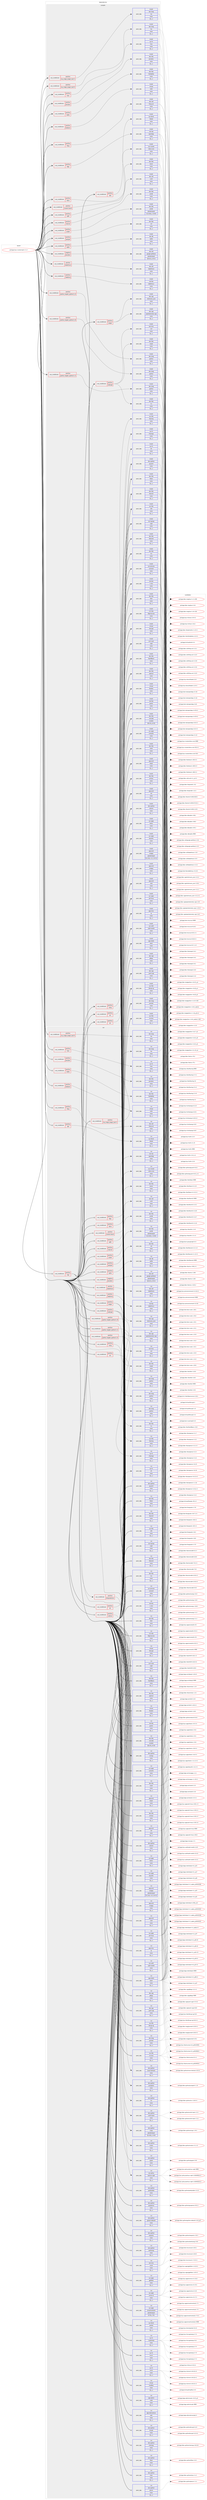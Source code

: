 digraph prolog {

# *************
# Graph options
# *************

newrank=true;
concentrate=true;
compound=true;
graph [rankdir=LR,fontname=Helvetica,fontsize=10,ranksep=1.5];#, ranksep=2.5, nodesep=0.2];
edge  [arrowhead=vee];
node  [fontname=Helvetica,fontsize=10];

# **********
# The ebuild
# **********

subgraph cluster_leftcol {
color=gray;
label=<<i>ebuild</i>>;
id [label="portage://sys-cluster/ceph-17.2.7", color=red, width=4, href="../sys-cluster/ceph-17.2.7.svg"];
}

# ****************
# The dependencies
# ****************

subgraph cluster_midcol {
color=gray;
label=<<i>dependencies</i>>;
subgraph cluster_compile {
fillcolor="#eeeeee";
style=filled;
label=<<i>compile</i>>;
subgraph cond120571 {
dependency452252 [label=<<TABLE BORDER="0" CELLBORDER="1" CELLSPACING="0" CELLPADDING="4"><TR><TD ROWSPAN="3" CELLPADDING="10">use_conditional</TD></TR><TR><TD>negative</TD></TR><TR><TD>jemalloc</TD></TR></TABLE>>, shape=none, color=red];
subgraph pack328477 {
dependency452292 [label=<<TABLE BORDER="0" CELLBORDER="1" CELLSPACING="0" CELLPADDING="4" WIDTH="220"><TR><TD ROWSPAN="6" CELLPADDING="30">pack_dep</TD></TR><TR><TD WIDTH="110">install</TD></TR><TR><TD>dev-util</TD></TR><TR><TD>google-perftools</TD></TR><TR><TD>greaterequal</TD></TR><TR><TD>[[2,6,1],,,2.6.1]</TD></TR></TABLE>>, shape=none, color=blue];
}
dependency452252:e -> dependency452292:w [weight=20,style="dashed",arrowhead="vee"];
}
id:e -> dependency452252:w [weight=20,style="solid",arrowhead="vee"];
subgraph cond120605 {
dependency452362 [label=<<TABLE BORDER="0" CELLBORDER="1" CELLSPACING="0" CELLPADDING="4"><TR><TD ROWSPAN="3" CELLPADDING="10">use_conditional</TD></TR><TR><TD>positive</TD></TR><TR><TD>babeltrace</TD></TR></TABLE>>, shape=none, color=red];
subgraph pack328550 {
dependency452384 [label=<<TABLE BORDER="0" CELLBORDER="1" CELLSPACING="0" CELLPADDING="4" WIDTH="220"><TR><TD ROWSPAN="6" CELLPADDING="30">pack_dep</TD></TR><TR><TD WIDTH="110">install</TD></TR><TR><TD>dev-util</TD></TR><TR><TD>babeltrace</TD></TR><TR><TD>none</TD></TR><TR><TD>[[],,,,]</TD></TR></TABLE>>, shape=none, color=blue];
}
dependency452362:e -> dependency452384:w [weight=20,style="dashed",arrowhead="vee"];
}
id:e -> dependency452362:w [weight=20,style="solid",arrowhead="vee"];
subgraph cond120618 {
dependency452407 [label=<<TABLE BORDER="0" CELLBORDER="1" CELLSPACING="0" CELLPADDING="4"><TR><TD ROWSPAN="3" CELLPADDING="10">use_conditional</TD></TR><TR><TD>positive</TD></TR><TR><TD>fuse</TD></TR></TABLE>>, shape=none, color=red];
subgraph pack328601 {
dependency452458 [label=<<TABLE BORDER="0" CELLBORDER="1" CELLSPACING="0" CELLPADDING="4" WIDTH="220"><TR><TD ROWSPAN="6" CELLPADDING="30">pack_dep</TD></TR><TR><TD WIDTH="110">install</TD></TR><TR><TD>sys-fs</TD></TR><TR><TD>fuse</TD></TR><TR><TD>none</TD></TR><TR><TD>[[],,,,]</TD></TR></TABLE>>, shape=none, color=blue];
}
dependency452407:e -> dependency452458:w [weight=20,style="dashed",arrowhead="vee"];
}
id:e -> dependency452407:w [weight=20,style="solid",arrowhead="vee"];
subgraph cond120647 {
dependency452477 [label=<<TABLE BORDER="0" CELLBORDER="1" CELLSPACING="0" CELLPADDING="4"><TR><TD ROWSPAN="3" CELLPADDING="10">use_conditional</TD></TR><TR><TD>positive</TD></TR><TR><TD>jaeger</TD></TR></TABLE>>, shape=none, color=red];
subgraph pack328626 {
dependency452480 [label=<<TABLE BORDER="0" CELLBORDER="1" CELLSPACING="0" CELLPADDING="4" WIDTH="220"><TR><TD ROWSPAN="6" CELLPADDING="30">pack_dep</TD></TR><TR><TD WIDTH="110">install</TD></TR><TR><TD>dev-cpp</TD></TR><TR><TD>nlohmann_json</TD></TR><TR><TD>none</TD></TR><TR><TD>[[],,,,]</TD></TR></TABLE>>, shape=none, color=blue];
}
dependency452477:e -> dependency452480:w [weight=20,style="dashed",arrowhead="vee"];
subgraph pack328629 {
dependency452485 [label=<<TABLE BORDER="0" CELLBORDER="1" CELLSPACING="0" CELLPADDING="4" WIDTH="220"><TR><TD ROWSPAN="6" CELLPADDING="30">pack_dep</TD></TR><TR><TD WIDTH="110">install</TD></TR><TR><TD>dev-cpp</TD></TR><TR><TD>opentelemetry-cpp</TD></TR><TR><TD>none</TD></TR><TR><TD>[[],,,,]</TD></TR></TABLE>>, shape=none, color=blue];
}
dependency452477:e -> dependency452485:w [weight=20,style="dashed",arrowhead="vee"];
}
id:e -> dependency452477:w [weight=20,style="solid",arrowhead="vee"];
subgraph cond120664 {
dependency452517 [label=<<TABLE BORDER="0" CELLBORDER="1" CELLSPACING="0" CELLPADDING="4"><TR><TD ROWSPAN="3" CELLPADDING="10">use_conditional</TD></TR><TR><TD>positive</TD></TR><TR><TD>jemalloc</TD></TR></TABLE>>, shape=none, color=red];
subgraph pack328671 {
dependency452581 [label=<<TABLE BORDER="0" CELLBORDER="1" CELLSPACING="0" CELLPADDING="4" WIDTH="220"><TR><TD ROWSPAN="6" CELLPADDING="30">pack_dep</TD></TR><TR><TD WIDTH="110">install</TD></TR><TR><TD>dev-libs</TD></TR><TR><TD>jemalloc</TD></TR><TR><TD>none</TD></TR><TR><TD>[[],,,,]</TD></TR></TABLE>>, shape=none, color=blue];
}
dependency452517:e -> dependency452581:w [weight=20,style="dashed",arrowhead="vee"];
}
id:e -> dependency452517:w [weight=20,style="solid",arrowhead="vee"];
subgraph cond120696 {
dependency452590 [label=<<TABLE BORDER="0" CELLBORDER="1" CELLSPACING="0" CELLPADDING="4"><TR><TD ROWSPAN="3" CELLPADDING="10">use_conditional</TD></TR><TR><TD>positive</TD></TR><TR><TD>kafka</TD></TR></TABLE>>, shape=none, color=red];
subgraph pack328690 {
dependency452593 [label=<<TABLE BORDER="0" CELLBORDER="1" CELLSPACING="0" CELLPADDING="4" WIDTH="220"><TR><TD ROWSPAN="6" CELLPADDING="30">pack_dep</TD></TR><TR><TD WIDTH="110">install</TD></TR><TR><TD>dev-libs</TD></TR><TR><TD>librdkafka</TD></TR><TR><TD>none</TD></TR><TR><TD>[[],,,,]</TD></TR></TABLE>>, shape=none, color=blue];
}
dependency452590:e -> dependency452593:w [weight=20,style="dashed",arrowhead="vee"];
}
id:e -> dependency452590:w [weight=20,style="solid",arrowhead="vee"];
subgraph cond120707 {
dependency452656 [label=<<TABLE BORDER="0" CELLBORDER="1" CELLSPACING="0" CELLPADDING="4"><TR><TD ROWSPAN="3" CELLPADDING="10">use_conditional</TD></TR><TR><TD>positive</TD></TR><TR><TD>kerberos</TD></TR></TABLE>>, shape=none, color=red];
subgraph pack328805 {
dependency452780 [label=<<TABLE BORDER="0" CELLBORDER="1" CELLSPACING="0" CELLPADDING="4" WIDTH="220"><TR><TD ROWSPAN="6" CELLPADDING="30">pack_dep</TD></TR><TR><TD WIDTH="110">install</TD></TR><TR><TD>virtual</TD></TR><TR><TD>krb5</TD></TR><TR><TD>none</TD></TR><TR><TD>[[],,,,]</TD></TR></TABLE>>, shape=none, color=blue];
}
dependency452656:e -> dependency452780:w [weight=20,style="dashed",arrowhead="vee"];
}
id:e -> dependency452656:w [weight=20,style="solid",arrowhead="vee"];
subgraph cond120784 {
dependency452831 [label=<<TABLE BORDER="0" CELLBORDER="1" CELLSPACING="0" CELLPADDING="4"><TR><TD ROWSPAN="3" CELLPADDING="10">use_conditional</TD></TR><TR><TD>positive</TD></TR><TR><TD>ldap</TD></TR></TABLE>>, shape=none, color=red];
subgraph pack328844 {
dependency452848 [label=<<TABLE BORDER="0" CELLBORDER="1" CELLSPACING="0" CELLPADDING="4" WIDTH="220"><TR><TD ROWSPAN="6" CELLPADDING="30">pack_dep</TD></TR><TR><TD WIDTH="110">install</TD></TR><TR><TD>net-nds</TD></TR><TR><TD>openldap</TD></TR><TR><TD>none</TD></TR><TR><TD>[[],,,,]</TD></TR></TABLE>>, shape=none, color=blue];
}
dependency452831:e -> dependency452848:w [weight=20,style="dashed",arrowhead="vee"];
}
id:e -> dependency452831:w [weight=20,style="solid",arrowhead="vee"];
subgraph cond120800 {
dependency452896 [label=<<TABLE BORDER="0" CELLBORDER="1" CELLSPACING="0" CELLPADDING="4"><TR><TD ROWSPAN="3" CELLPADDING="10">use_conditional</TD></TR><TR><TD>positive</TD></TR><TR><TD>lttng</TD></TR></TABLE>>, shape=none, color=red];
subgraph pack328926 {
dependency452960 [label=<<TABLE BORDER="0" CELLBORDER="1" CELLSPACING="0" CELLPADDING="4" WIDTH="220"><TR><TD ROWSPAN="6" CELLPADDING="30">pack_dep</TD></TR><TR><TD WIDTH="110">install</TD></TR><TR><TD>dev-util</TD></TR><TR><TD>lttng-ust</TD></TR><TR><TD>none</TD></TR><TR><TD>[[],,,,]</TD></TR></TABLE>>, shape=none, color=blue];
}
dependency452896:e -> dependency452960:w [weight=20,style="dashed",arrowhead="vee"];
}
id:e -> dependency452896:w [weight=20,style="solid",arrowhead="vee"];
subgraph cond120855 {
dependency453049 [label=<<TABLE BORDER="0" CELLBORDER="1" CELLSPACING="0" CELLPADDING="4"><TR><TD ROWSPAN="3" CELLPADDING="10">use_conditional</TD></TR><TR><TD>positive</TD></TR><TR><TD>lua_single_target_lua5-3</TD></TR></TABLE>>, shape=none, color=red];
subgraph pack329017 {
dependency453168 [label=<<TABLE BORDER="0" CELLBORDER="1" CELLSPACING="0" CELLPADDING="4" WIDTH="220"><TR><TD ROWSPAN="6" CELLPADDING="30">pack_dep</TD></TR><TR><TD WIDTH="110">install</TD></TR><TR><TD>dev-lang</TD></TR><TR><TD>lua</TD></TR><TR><TD>none</TD></TR><TR><TD>[[],,,,]</TD></TR></TABLE>>, shape=none, color=blue];
}
dependency453049:e -> dependency453168:w [weight=20,style="dashed",arrowhead="vee"];
}
id:e -> dependency453049:w [weight=20,style="solid",arrowhead="vee"];
subgraph cond120901 {
dependency453196 [label=<<TABLE BORDER="0" CELLBORDER="1" CELLSPACING="0" CELLPADDING="4"><TR><TD ROWSPAN="3" CELLPADDING="10">use_conditional</TD></TR><TR><TD>positive</TD></TR><TR><TD>lua_single_target_lua5-4</TD></TR></TABLE>>, shape=none, color=red];
subgraph pack329085 {
dependency453230 [label=<<TABLE BORDER="0" CELLBORDER="1" CELLSPACING="0" CELLPADDING="4" WIDTH="220"><TR><TD ROWSPAN="6" CELLPADDING="30">pack_dep</TD></TR><TR><TD WIDTH="110">install</TD></TR><TR><TD>dev-lang</TD></TR><TR><TD>lua</TD></TR><TR><TD>none</TD></TR><TR><TD>[[],,,,]</TD></TR></TABLE>>, shape=none, color=blue];
}
dependency453196:e -> dependency453230:w [weight=20,style="dashed",arrowhead="vee"];
}
id:e -> dependency453196:w [weight=20,style="solid",arrowhead="vee"];
subgraph cond120922 {
dependency453310 [label=<<TABLE BORDER="0" CELLBORDER="1" CELLSPACING="0" CELLPADDING="4"><TR><TD ROWSPAN="3" CELLPADDING="10">use_conditional</TD></TR><TR><TD>positive</TD></TR><TR><TD>parquet</TD></TR></TABLE>>, shape=none, color=red];
subgraph pack329181 {
dependency453350 [label=<<TABLE BORDER="0" CELLBORDER="1" CELLSPACING="0" CELLPADDING="4" WIDTH="220"><TR><TD ROWSPAN="6" CELLPADDING="30">pack_dep</TD></TR><TR><TD WIDTH="110">install</TD></TR><TR><TD>dev-libs</TD></TR><TR><TD>re2</TD></TR><TR><TD>none</TD></TR><TR><TD>[[],,,,]</TD></TR></TABLE>>, shape=none, color=blue];
}
dependency453310:e -> dependency453350:w [weight=20,style="dashed",arrowhead="vee"];
}
id:e -> dependency453310:w [weight=20,style="solid",arrowhead="vee"];
subgraph cond120966 {
dependency453453 [label=<<TABLE BORDER="0" CELLBORDER="1" CELLSPACING="0" CELLPADDING="4"><TR><TD ROWSPAN="3" CELLPADDING="10">use_conditional</TD></TR><TR><TD>positive</TD></TR><TR><TD>pmdk</TD></TR></TABLE>>, shape=none, color=red];
subgraph pack329288 {
dependency453472 [label=<<TABLE BORDER="0" CELLBORDER="1" CELLSPACING="0" CELLPADDING="4" WIDTH="220"><TR><TD ROWSPAN="6" CELLPADDING="30">pack_dep</TD></TR><TR><TD WIDTH="110">install</TD></TR><TR><TD>dev-libs</TD></TR><TR><TD>pmdk</TD></TR><TR><TD>greaterequal</TD></TR><TR><TD>[[1,10,0],,,1.10.0]</TD></TR></TABLE>>, shape=none, color=blue];
}
dependency453453:e -> dependency453472:w [weight=20,style="dashed",arrowhead="vee"];
}
id:e -> dependency453453:w [weight=20,style="solid",arrowhead="vee"];
subgraph cond120986 {
dependency453501 [label=<<TABLE BORDER="0" CELLBORDER="1" CELLSPACING="0" CELLPADDING="4"><TR><TD ROWSPAN="3" CELLPADDING="10">use_conditional</TD></TR><TR><TD>positive</TD></TR><TR><TD>python_targets_python3_10</TD></TR></TABLE>>, shape=none, color=red];
subgraph pack329311 {
dependency453504 [label=<<TABLE BORDER="0" CELLBORDER="1" CELLSPACING="0" CELLPADDING="4" WIDTH="220"><TR><TD ROWSPAN="6" CELLPADDING="30">pack_dep</TD></TR><TR><TD WIDTH="110">install</TD></TR><TR><TD>dev-lang</TD></TR><TR><TD>python</TD></TR><TR><TD>none</TD></TR><TR><TD>[[],,,,]</TD></TR></TABLE>>, shape=none, color=blue];
}
dependency453501:e -> dependency453504:w [weight=20,style="dashed",arrowhead="vee"];
}
id:e -> dependency453501:w [weight=20,style="solid",arrowhead="vee"];
subgraph cond120996 {
dependency453531 [label=<<TABLE BORDER="0" CELLBORDER="1" CELLSPACING="0" CELLPADDING="4"><TR><TD ROWSPAN="3" CELLPADDING="10">use_conditional</TD></TR><TR><TD>positive</TD></TR><TR><TD>python_targets_python3_11</TD></TR></TABLE>>, shape=none, color=red];
subgraph pack329334 {
dependency453555 [label=<<TABLE BORDER="0" CELLBORDER="1" CELLSPACING="0" CELLPADDING="4" WIDTH="220"><TR><TD ROWSPAN="6" CELLPADDING="30">pack_dep</TD></TR><TR><TD WIDTH="110">install</TD></TR><TR><TD>dev-lang</TD></TR><TR><TD>python</TD></TR><TR><TD>none</TD></TR><TR><TD>[[],,,,]</TD></TR></TABLE>>, shape=none, color=blue];
}
dependency453531:e -> dependency453555:w [weight=20,style="dashed",arrowhead="vee"];
}
id:e -> dependency453531:w [weight=20,style="solid",arrowhead="vee"];
subgraph cond121002 {
dependency453601 [label=<<TABLE BORDER="0" CELLBORDER="1" CELLSPACING="0" CELLPADDING="4"><TR><TD ROWSPAN="3" CELLPADDING="10">use_conditional</TD></TR><TR><TD>positive</TD></TR><TR><TD>python_targets_python3_12</TD></TR></TABLE>>, shape=none, color=red];
subgraph pack329422 {
dependency453699 [label=<<TABLE BORDER="0" CELLBORDER="1" CELLSPACING="0" CELLPADDING="4" WIDTH="220"><TR><TD ROWSPAN="6" CELLPADDING="30">pack_dep</TD></TR><TR><TD WIDTH="110">install</TD></TR><TR><TD>dev-lang</TD></TR><TR><TD>python</TD></TR><TR><TD>none</TD></TR><TR><TD>[[],,,,]</TD></TR></TABLE>>, shape=none, color=blue];
}
dependency453601:e -> dependency453699:w [weight=20,style="dashed",arrowhead="vee"];
}
id:e -> dependency453601:w [weight=20,style="solid",arrowhead="vee"];
subgraph cond121035 {
dependency453747 [label=<<TABLE BORDER="0" CELLBORDER="1" CELLSPACING="0" CELLPADDING="4"><TR><TD ROWSPAN="3" CELLPADDING="10">use_conditional</TD></TR><TR><TD>positive</TD></TR><TR><TD>rabbitmq</TD></TR></TABLE>>, shape=none, color=red];
subgraph pack329503 {
dependency453749 [label=<<TABLE BORDER="0" CELLBORDER="1" CELLSPACING="0" CELLPADDING="4" WIDTH="220"><TR><TD ROWSPAN="6" CELLPADDING="30">pack_dep</TD></TR><TR><TD WIDTH="110">install</TD></TR><TR><TD>net-libs</TD></TR><TR><TD>rabbitmq-c</TD></TR><TR><TD>none</TD></TR><TR><TD>[[],,,,]</TD></TR></TABLE>>, shape=none, color=blue];
}
dependency453747:e -> dependency453749:w [weight=20,style="dashed",arrowhead="vee"];
}
id:e -> dependency453747:w [weight=20,style="solid",arrowhead="vee"];
subgraph cond121045 {
dependency453791 [label=<<TABLE BORDER="0" CELLBORDER="1" CELLSPACING="0" CELLPADDING="4"><TR><TD ROWSPAN="3" CELLPADDING="10">use_conditional</TD></TR><TR><TD>positive</TD></TR><TR><TD>radosgw</TD></TR></TABLE>>, shape=none, color=red];
subgraph pack329537 {
dependency453808 [label=<<TABLE BORDER="0" CELLBORDER="1" CELLSPACING="0" CELLPADDING="4" WIDTH="220"><TR><TD ROWSPAN="6" CELLPADDING="30">pack_dep</TD></TR><TR><TD WIDTH="110">install</TD></TR><TR><TD>dev-libs</TD></TR><TR><TD>icu</TD></TR><TR><TD>none</TD></TR><TR><TD>[[],,,,]</TD></TR></TABLE>>, shape=none, color=blue];
}
dependency453791:e -> dependency453808:w [weight=20,style="dashed",arrowhead="vee"];
subgraph pack329562 {
dependency453851 [label=<<TABLE BORDER="0" CELLBORDER="1" CELLSPACING="0" CELLPADDING="4" WIDTH="220"><TR><TD ROWSPAN="6" CELLPADDING="30">pack_dep</TD></TR><TR><TD WIDTH="110">install</TD></TR><TR><TD>dev-libs</TD></TR><TR><TD>expat</TD></TR><TR><TD>none</TD></TR><TR><TD>[[],,,,]</TD></TR></TABLE>>, shape=none, color=blue];
}
dependency453791:e -> dependency453851:w [weight=20,style="dashed",arrowhead="vee"];
subgraph pack329608 {
dependency453930 [label=<<TABLE BORDER="0" CELLBORDER="1" CELLSPACING="0" CELLPADDING="4" WIDTH="220"><TR><TD ROWSPAN="6" CELLPADDING="30">pack_dep</TD></TR><TR><TD WIDTH="110">install</TD></TR><TR><TD>net-misc</TD></TR><TR><TD>curl</TD></TR><TR><TD>none</TD></TR><TR><TD>[[],,,,]</TD></TR></TABLE>>, shape=none, color=blue];
}
dependency453791:e -> dependency453930:w [weight=20,style="dashed",arrowhead="vee"];
}
id:e -> dependency453791:w [weight=20,style="solid",arrowhead="vee"];
subgraph cond121074 {
dependency453932 [label=<<TABLE BORDER="0" CELLBORDER="1" CELLSPACING="0" CELLPADDING="4"><TR><TD ROWSPAN="3" CELLPADDING="10">use_conditional</TD></TR><TR><TD>positive</TD></TR><TR><TD>rbd-rwl</TD></TR></TABLE>>, shape=none, color=red];
subgraph pack329650 {
dependency453935 [label=<<TABLE BORDER="0" CELLBORDER="1" CELLSPACING="0" CELLPADDING="4" WIDTH="220"><TR><TD ROWSPAN="6" CELLPADDING="30">pack_dep</TD></TR><TR><TD WIDTH="110">install</TD></TR><TR><TD>dev-libs</TD></TR><TR><TD>pmdk</TD></TR><TR><TD>none</TD></TR><TR><TD>[[],,,,]</TD></TR></TABLE>>, shape=none, color=blue];
}
dependency453932:e -> dependency453935:w [weight=20,style="dashed",arrowhead="vee"];
}
id:e -> dependency453932:w [weight=20,style="solid",arrowhead="vee"];
subgraph cond121076 {
dependency453955 [label=<<TABLE BORDER="0" CELLBORDER="1" CELLSPACING="0" CELLPADDING="4"><TR><TD ROWSPAN="3" CELLPADDING="10">use_conditional</TD></TR><TR><TD>positive</TD></TR><TR><TD>rdma</TD></TR></TABLE>>, shape=none, color=red];
subgraph pack329672 {
dependency453971 [label=<<TABLE BORDER="0" CELLBORDER="1" CELLSPACING="0" CELLPADDING="4" WIDTH="220"><TR><TD ROWSPAN="6" CELLPADDING="30">pack_dep</TD></TR><TR><TD WIDTH="110">install</TD></TR><TR><TD>sys-cluster</TD></TR><TR><TD>rdma-core</TD></TR><TR><TD>none</TD></TR><TR><TD>[[],,,,]</TD></TR></TABLE>>, shape=none, color=blue];
}
dependency453955:e -> dependency453971:w [weight=20,style="dashed",arrowhead="vee"];
}
id:e -> dependency453955:w [weight=20,style="solid",arrowhead="vee"];
subgraph cond121091 {
dependency454040 [label=<<TABLE BORDER="0" CELLBORDER="1" CELLSPACING="0" CELLPADDING="4"><TR><TD ROWSPAN="3" CELLPADDING="10">use_conditional</TD></TR><TR><TD>positive</TD></TR><TR><TD>spdk</TD></TR></TABLE>>, shape=none, color=red];
subgraph pack329737 {
dependency454110 [label=<<TABLE BORDER="0" CELLBORDER="1" CELLSPACING="0" CELLPADDING="4" WIDTH="220"><TR><TD ROWSPAN="6" CELLPADDING="30">pack_dep</TD></TR><TR><TD WIDTH="110">install</TD></TR><TR><TD>dev-util</TD></TR><TR><TD>cunit</TD></TR><TR><TD>none</TD></TR><TR><TD>[[],,,,]</TD></TR></TABLE>>, shape=none, color=blue];
}
dependency454040:e -> dependency454110:w [weight=20,style="dashed",arrowhead="vee"];
}
id:e -> dependency454040:w [weight=20,style="solid",arrowhead="vee"];
subgraph cond121125 {
dependency454145 [label=<<TABLE BORDER="0" CELLBORDER="1" CELLSPACING="0" CELLPADDING="4"><TR><TD ROWSPAN="3" CELLPADDING="10">use_conditional</TD></TR><TR><TD>positive</TD></TR><TR><TD>sqlite</TD></TR></TABLE>>, shape=none, color=red];
subgraph pack329810 {
dependency454170 [label=<<TABLE BORDER="0" CELLBORDER="1" CELLSPACING="0" CELLPADDING="4" WIDTH="220"><TR><TD ROWSPAN="6" CELLPADDING="30">pack_dep</TD></TR><TR><TD WIDTH="110">install</TD></TR><TR><TD>dev-db</TD></TR><TR><TD>sqlite</TD></TR><TR><TD>none</TD></TR><TR><TD>[[],,,,]</TD></TR></TABLE>>, shape=none, color=blue];
}
dependency454145:e -> dependency454170:w [weight=20,style="dashed",arrowhead="vee"];
}
id:e -> dependency454145:w [weight=20,style="solid",arrowhead="vee"];
subgraph cond121132 {
dependency454180 [label=<<TABLE BORDER="0" CELLBORDER="1" CELLSPACING="0" CELLPADDING="4"><TR><TD ROWSPAN="3" CELLPADDING="10">use_conditional</TD></TR><TR><TD>positive</TD></TR><TR><TD>system-boost</TD></TR></TABLE>>, shape=none, color=red];
subgraph pack329828 {
dependency454183 [label=<<TABLE BORDER="0" CELLBORDER="1" CELLSPACING="0" CELLPADDING="4" WIDTH="220"><TR><TD ROWSPAN="6" CELLPADDING="30">pack_dep</TD></TR><TR><TD WIDTH="110">install</TD></TR><TR><TD>dev-libs</TD></TR><TR><TD>boost</TD></TR><TR><TD>none</TD></TR><TR><TD>[[],,,,]</TD></TR></TABLE>>, shape=none, color=blue];
}
dependency454180:e -> dependency454183:w [weight=20,style="dashed",arrowhead="vee"];
}
id:e -> dependency454180:w [weight=20,style="solid",arrowhead="vee"];
subgraph cond121141 {
dependency454198 [label=<<TABLE BORDER="0" CELLBORDER="1" CELLSPACING="0" CELLPADDING="4"><TR><TD ROWSPAN="3" CELLPADDING="10">use_conditional</TD></TR><TR><TD>positive</TD></TR><TR><TD>uring</TD></TR></TABLE>>, shape=none, color=red];
subgraph pack329842 {
dependency454206 [label=<<TABLE BORDER="0" CELLBORDER="1" CELLSPACING="0" CELLPADDING="4" WIDTH="220"><TR><TD ROWSPAN="6" CELLPADDING="30">pack_dep</TD></TR><TR><TD WIDTH="110">install</TD></TR><TR><TD>sys-libs</TD></TR><TR><TD>liburing</TD></TR><TR><TD>none</TD></TR><TR><TD>[[],,,,]</TD></TR></TABLE>>, shape=none, color=blue];
}
dependency454198:e -> dependency454206:w [weight=20,style="dashed",arrowhead="vee"];
}
id:e -> dependency454198:w [weight=20,style="solid",arrowhead="vee"];
subgraph cond121147 {
dependency454220 [label=<<TABLE BORDER="0" CELLBORDER="1" CELLSPACING="0" CELLPADDING="4"><TR><TD ROWSPAN="3" CELLPADDING="10">use_conditional</TD></TR><TR><TD>positive</TD></TR><TR><TD>xfs</TD></TR></TABLE>>, shape=none, color=red];
subgraph pack329859 {
dependency454244 [label=<<TABLE BORDER="0" CELLBORDER="1" CELLSPACING="0" CELLPADDING="4" WIDTH="220"><TR><TD ROWSPAN="6" CELLPADDING="30">pack_dep</TD></TR><TR><TD WIDTH="110">install</TD></TR><TR><TD>sys-fs</TD></TR><TR><TD>xfsprogs</TD></TR><TR><TD>none</TD></TR><TR><TD>[[],,,,]</TD></TR></TABLE>>, shape=none, color=blue];
}
dependency454220:e -> dependency454244:w [weight=20,style="dashed",arrowhead="vee"];
}
id:e -> dependency454220:w [weight=20,style="solid",arrowhead="vee"];
subgraph cond121172 {
dependency454273 [label=<<TABLE BORDER="0" CELLBORDER="1" CELLSPACING="0" CELLPADDING="4"><TR><TD ROWSPAN="3" CELLPADDING="10">use_conditional</TD></TR><TR><TD>positive</TD></TR><TR><TD>zbd</TD></TR></TABLE>>, shape=none, color=red];
subgraph pack329886 {
dependency454291 [label=<<TABLE BORDER="0" CELLBORDER="1" CELLSPACING="0" CELLPADDING="4" WIDTH="220"><TR><TD ROWSPAN="6" CELLPADDING="30">pack_dep</TD></TR><TR><TD WIDTH="110">install</TD></TR><TR><TD>sys-block</TD></TR><TR><TD>libzbd</TD></TR><TR><TD>none</TD></TR><TR><TD>[[],,,,]</TD></TR></TABLE>>, shape=none, color=blue];
}
dependency454273:e -> dependency454291:w [weight=20,style="dashed",arrowhead="vee"];
}
id:e -> dependency454273:w [weight=20,style="solid",arrowhead="vee"];
subgraph cond121179 {
dependency454295 [label=<<TABLE BORDER="0" CELLBORDER="1" CELLSPACING="0" CELLPADDING="4"><TR><TD ROWSPAN="3" CELLPADDING="10">use_conditional</TD></TR><TR><TD>positive</TD></TR><TR><TD>zfs</TD></TR></TABLE>>, shape=none, color=red];
subgraph pack329901 {
dependency454305 [label=<<TABLE BORDER="0" CELLBORDER="1" CELLSPACING="0" CELLPADDING="4" WIDTH="220"><TR><TD ROWSPAN="6" CELLPADDING="30">pack_dep</TD></TR><TR><TD WIDTH="110">install</TD></TR><TR><TD>sys-fs</TD></TR><TR><TD>zfs</TD></TR><TR><TD>none</TD></TR><TR><TD>[[],,,,]</TD></TR></TABLE>>, shape=none, color=blue];
}
dependency454295:e -> dependency454305:w [weight=20,style="dashed",arrowhead="vee"];
}
id:e -> dependency454295:w [weight=20,style="solid",arrowhead="vee"];
subgraph pack329912 {
dependency454317 [label=<<TABLE BORDER="0" CELLBORDER="1" CELLSPACING="0" CELLPADDING="4" WIDTH="220"><TR><TD ROWSPAN="6" CELLPADDING="30">pack_dep</TD></TR><TR><TD WIDTH="110">install</TD></TR><TR><TD>acct-group</TD></TR><TR><TD>ceph</TD></TR><TR><TD>none</TD></TR><TR><TD>[[],,,,]</TD></TR></TABLE>>, shape=none, color=blue];
}
id:e -> dependency454317:w [weight=20,style="solid",arrowhead="vee"];
subgraph pack329915 {
dependency454319 [label=<<TABLE BORDER="0" CELLBORDER="1" CELLSPACING="0" CELLPADDING="4" WIDTH="220"><TR><TD ROWSPAN="6" CELLPADDING="30">pack_dep</TD></TR><TR><TD WIDTH="110">install</TD></TR><TR><TD>acct-user</TD></TR><TR><TD>ceph</TD></TR><TR><TD>none</TD></TR><TR><TD>[[],,,,]</TD></TR></TABLE>>, shape=none, color=blue];
}
id:e -> dependency454319:w [weight=20,style="solid",arrowhead="vee"];
subgraph pack329923 {
dependency454344 [label=<<TABLE BORDER="0" CELLBORDER="1" CELLSPACING="0" CELLPADDING="4" WIDTH="220"><TR><TD ROWSPAN="6" CELLPADDING="30">pack_dep</TD></TR><TR><TD WIDTH="110">install</TD></TR><TR><TD>app-arch</TD></TR><TR><TD>bzip2</TD></TR><TR><TD>none</TD></TR><TR><TD>[[],,,,]</TD></TR></TABLE>>, shape=none, color=blue];
}
id:e -> dependency454344:w [weight=20,style="solid",arrowhead="vee"];
subgraph pack329938 {
dependency454359 [label=<<TABLE BORDER="0" CELLBORDER="1" CELLSPACING="0" CELLPADDING="4" WIDTH="220"><TR><TD ROWSPAN="6" CELLPADDING="30">pack_dep</TD></TR><TR><TD WIDTH="110">install</TD></TR><TR><TD>app-arch</TD></TR><TR><TD>lz4</TD></TR><TR><TD>none</TD></TR><TR><TD>[[],,,,]</TD></TR></TABLE>>, shape=none, color=blue];
}
id:e -> dependency454359:w [weight=20,style="solid",arrowhead="vee"];
subgraph pack329946 {
dependency454362 [label=<<TABLE BORDER="0" CELLBORDER="1" CELLSPACING="0" CELLPADDING="4" WIDTH="220"><TR><TD ROWSPAN="6" CELLPADDING="30">pack_dep</TD></TR><TR><TD WIDTH="110">install</TD></TR><TR><TD>app-arch</TD></TR><TR><TD>snappy</TD></TR><TR><TD>greaterequal</TD></TR><TR><TD>[[1,1,9],,-r1,1.1.9-r1]</TD></TR></TABLE>>, shape=none, color=blue];
}
id:e -> dependency454362:w [weight=20,style="solid",arrowhead="vee"];
subgraph pack329948 {
dependency454372 [label=<<TABLE BORDER="0" CELLBORDER="1" CELLSPACING="0" CELLPADDING="4" WIDTH="220"><TR><TD ROWSPAN="6" CELLPADDING="30">pack_dep</TD></TR><TR><TD WIDTH="110">install</TD></TR><TR><TD>app-arch</TD></TR><TR><TD>snappy</TD></TR><TR><TD>none</TD></TR><TR><TD>[[],,,,]</TD></TR></TABLE>>, shape=none, color=blue];
}
id:e -> dependency454372:w [weight=20,style="solid",arrowhead="vee"];
subgraph pack329961 {
dependency454390 [label=<<TABLE BORDER="0" CELLBORDER="1" CELLSPACING="0" CELLPADDING="4" WIDTH="220"><TR><TD ROWSPAN="6" CELLPADDING="30">pack_dep</TD></TR><TR><TD WIDTH="110">install</TD></TR><TR><TD>app-arch</TD></TR><TR><TD>zstd</TD></TR><TR><TD>none</TD></TR><TR><TD>[[],,,,]</TD></TR></TABLE>>, shape=none, color=blue];
}
id:e -> dependency454390:w [weight=20,style="solid",arrowhead="vee"];
subgraph pack329974 {
dependency454415 [label=<<TABLE BORDER="0" CELLBORDER="1" CELLSPACING="0" CELLPADDING="4" WIDTH="220"><TR><TD ROWSPAN="6" CELLPADDING="30">pack_dep</TD></TR><TR><TD WIDTH="110">install</TD></TR><TR><TD>app-misc</TD></TR><TR><TD>jq</TD></TR><TR><TD>none</TD></TR><TR><TD>[[],,,,]</TD></TR></TABLE>>, shape=none, color=blue];
}
id:e -> dependency454415:w [weight=20,style="solid",arrowhead="vee"];
subgraph pack329991 {
dependency454424 [label=<<TABLE BORDER="0" CELLBORDER="1" CELLSPACING="0" CELLPADDING="4" WIDTH="220"><TR><TD ROWSPAN="6" CELLPADDING="30">pack_dep</TD></TR><TR><TD WIDTH="110">install</TD></TR><TR><TD>app-shells</TD></TR><TR><TD>bash</TD></TR><TR><TD>none</TD></TR><TR><TD>[[],,,,]</TD></TR></TABLE>>, shape=none, color=blue];
}
id:e -> dependency454424:w [weight=20,style="solid",arrowhead="vee"];
subgraph pack329994 {
dependency454450 [label=<<TABLE BORDER="0" CELLBORDER="1" CELLSPACING="0" CELLPADDING="4" WIDTH="220"><TR><TD ROWSPAN="6" CELLPADDING="30">pack_dep</TD></TR><TR><TD WIDTH="110">install</TD></TR><TR><TD>dev-cpp</TD></TR><TR><TD>gflags</TD></TR><TR><TD>none</TD></TR><TR><TD>[[],,,,]</TD></TR></TABLE>>, shape=none, color=blue];
}
id:e -> dependency454450:w [weight=20,style="solid",arrowhead="vee"];
subgraph pack330020 {
dependency454465 [label=<<TABLE BORDER="0" CELLBORDER="1" CELLSPACING="0" CELLPADDING="4" WIDTH="220"><TR><TD ROWSPAN="6" CELLPADDING="30">pack_dep</TD></TR><TR><TD WIDTH="110">install</TD></TR><TR><TD>dev-cpp</TD></TR><TR><TD>yaml-cpp</TD></TR><TR><TD>none</TD></TR><TR><TD>[[],,,,]</TD></TR></TABLE>>, shape=none, color=blue];
}
id:e -> dependency454465:w [weight=20,style="solid",arrowhead="vee"];
subgraph pack330032 {
dependency454500 [label=<<TABLE BORDER="0" CELLBORDER="1" CELLSPACING="0" CELLPADDING="4" WIDTH="220"><TR><TD ROWSPAN="6" CELLPADDING="30">pack_dep</TD></TR><TR><TD WIDTH="110">install</TD></TR><TR><TD>dev-lang</TD></TR><TR><TD>jsonnet</TD></TR><TR><TD>none</TD></TR><TR><TD>[[],,,,]</TD></TR></TABLE>>, shape=none, color=blue];
}
id:e -> dependency454500:w [weight=20,style="solid",arrowhead="vee"];
subgraph pack330088 {
dependency454626 [label=<<TABLE BORDER="0" CELLBORDER="1" CELLSPACING="0" CELLPADDING="4" WIDTH="220"><TR><TD ROWSPAN="6" CELLPADDING="30">pack_dep</TD></TR><TR><TD WIDTH="110">install</TD></TR><TR><TD>dev-libs</TD></TR><TR><TD>libaio</TD></TR><TR><TD>none</TD></TR><TR><TD>[[],,,,]</TD></TR></TABLE>>, shape=none, color=blue];
}
id:e -> dependency454626:w [weight=20,style="solid",arrowhead="vee"];
subgraph pack330161 {
dependency454647 [label=<<TABLE BORDER="0" CELLBORDER="1" CELLSPACING="0" CELLPADDING="4" WIDTH="220"><TR><TD ROWSPAN="6" CELLPADDING="30">pack_dep</TD></TR><TR><TD WIDTH="110">install</TD></TR><TR><TD>dev-libs</TD></TR><TR><TD>libevent</TD></TR><TR><TD>none</TD></TR><TR><TD>[[],,,,]</TD></TR></TABLE>>, shape=none, color=blue];
}
id:e -> dependency454647:w [weight=20,style="solid",arrowhead="vee"];
subgraph pack330166 {
dependency454702 [label=<<TABLE BORDER="0" CELLBORDER="1" CELLSPACING="0" CELLPADDING="4" WIDTH="220"><TR><TD ROWSPAN="6" CELLPADDING="30">pack_dep</TD></TR><TR><TD WIDTH="110">install</TD></TR><TR><TD>dev-libs</TD></TR><TR><TD>libnl</TD></TR><TR><TD>none</TD></TR><TR><TD>[[],,,,]</TD></TR></TABLE>>, shape=none, color=blue];
}
id:e -> dependency454702:w [weight=20,style="solid",arrowhead="vee"];
subgraph pack330207 {
dependency454753 [label=<<TABLE BORDER="0" CELLBORDER="1" CELLSPACING="0" CELLPADDING="4" WIDTH="220"><TR><TD ROWSPAN="6" CELLPADDING="30">pack_dep</TD></TR><TR><TD WIDTH="110">install</TD></TR><TR><TD>dev-libs</TD></TR><TR><TD>libutf8proc</TD></TR><TR><TD>none</TD></TR><TR><TD>[[],,,,]</TD></TR></TABLE>>, shape=none, color=blue];
}
id:e -> dependency454753:w [weight=20,style="solid",arrowhead="vee"];
subgraph pack330253 {
dependency454773 [label=<<TABLE BORDER="0" CELLBORDER="1" CELLSPACING="0" CELLPADDING="4" WIDTH="220"><TR><TD ROWSPAN="6" CELLPADDING="30">pack_dep</TD></TR><TR><TD WIDTH="110">install</TD></TR><TR><TD>dev-libs</TD></TR><TR><TD>libxml2</TD></TR><TR><TD>none</TD></TR><TR><TD>[[],,,,]</TD></TR></TABLE>>, shape=none, color=blue];
}
id:e -> dependency454773:w [weight=20,style="solid",arrowhead="vee"];
subgraph pack330264 {
dependency454791 [label=<<TABLE BORDER="0" CELLBORDER="1" CELLSPACING="0" CELLPADDING="4" WIDTH="220"><TR><TD ROWSPAN="6" CELLPADDING="30">pack_dep</TD></TR><TR><TD WIDTH="110">install</TD></TR><TR><TD>dev-libs</TD></TR><TR><TD>nss</TD></TR><TR><TD>none</TD></TR><TR><TD>[[],,,,]</TD></TR></TABLE>>, shape=none, color=blue];
}
id:e -> dependency454791:w [weight=20,style="solid",arrowhead="vee"];
subgraph pack330286 {
dependency454822 [label=<<TABLE BORDER="0" CELLBORDER="1" CELLSPACING="0" CELLPADDING="4" WIDTH="220"><TR><TD ROWSPAN="6" CELLPADDING="30">pack_dep</TD></TR><TR><TD WIDTH="110">install</TD></TR><TR><TD>dev-libs</TD></TR><TR><TD>openssl</TD></TR><TR><TD>none</TD></TR><TR><TD>[[],,,,]</TD></TR></TABLE>>, shape=none, color=blue];
}
id:e -> dependency454822:w [weight=20,style="solid",arrowhead="vee"];
subgraph pack330290 {
dependency454827 [label=<<TABLE BORDER="0" CELLBORDER="1" CELLSPACING="0" CELLPADDING="4" WIDTH="220"><TR><TD ROWSPAN="6" CELLPADDING="30">pack_dep</TD></TR><TR><TD WIDTH="110">install</TD></TR><TR><TD>dev-libs</TD></TR><TR><TD>rocksdb</TD></TR><TR><TD>smaller</TD></TR><TR><TD>[[6,15],,,6.15]</TD></TR></TABLE>>, shape=none, color=blue];
}
id:e -> dependency454827:w [weight=20,style="solid",arrowhead="vee"];
subgraph pack330307 {
dependency454907 [label=<<TABLE BORDER="0" CELLBORDER="1" CELLSPACING="0" CELLPADDING="4" WIDTH="220"><TR><TD ROWSPAN="6" CELLPADDING="30">pack_dep</TD></TR><TR><TD WIDTH="110">install</TD></TR><TR><TD>dev-libs</TD></TR><TR><TD>thrift</TD></TR><TR><TD>none</TD></TR><TR><TD>[[],,,,]</TD></TR></TABLE>>, shape=none, color=blue];
}
id:e -> dependency454907:w [weight=20,style="solid",arrowhead="vee"];
subgraph pack330361 {
dependency454928 [label=<<TABLE BORDER="0" CELLBORDER="1" CELLSPACING="0" CELLPADDING="4" WIDTH="220"><TR><TD ROWSPAN="6" CELLPADDING="30">pack_dep</TD></TR><TR><TD WIDTH="110">install</TD></TR><TR><TD>dev-libs</TD></TR><TR><TD>xmlsec</TD></TR><TR><TD>none</TD></TR><TR><TD>[[],,,,]</TD></TR></TABLE>>, shape=none, color=blue];
}
id:e -> dependency454928:w [weight=20,style="solid",arrowhead="vee"];
subgraph pack330377 {
dependency454962 [label=<<TABLE BORDER="0" CELLBORDER="1" CELLSPACING="0" CELLPADDING="4" WIDTH="220"><TR><TD ROWSPAN="6" CELLPADDING="30">pack_dep</TD></TR><TR><TD WIDTH="110">install</TD></TR><TR><TD>dev-python</TD></TR><TR><TD>natsort</TD></TR><TR><TD>none</TD></TR><TR><TD>[[],,,,]</TD></TR></TABLE>>, shape=none, color=blue];
}
id:e -> dependency454962:w [weight=20,style="solid",arrowhead="vee"];
subgraph pack330385 {
dependency454966 [label=<<TABLE BORDER="0" CELLBORDER="1" CELLSPACING="0" CELLPADDING="4" WIDTH="220"><TR><TD ROWSPAN="6" CELLPADDING="30">pack_dep</TD></TR><TR><TD WIDTH="110">install</TD></TR><TR><TD>dev-python</TD></TR><TR><TD>pyyaml</TD></TR><TR><TD>none</TD></TR><TR><TD>[[],,,,]</TD></TR></TABLE>>, shape=none, color=blue];
}
id:e -> dependency454966:w [weight=20,style="solid",arrowhead="vee"];
subgraph pack330401 {
dependency455025 [label=<<TABLE BORDER="0" CELLBORDER="1" CELLSPACING="0" CELLPADDING="4" WIDTH="220"><TR><TD ROWSPAN="6" CELLPADDING="30">pack_dep</TD></TR><TR><TD WIDTH="110">install</TD></TR><TR><TD>net-dns</TD></TR><TR><TD>c-ares</TD></TR><TR><TD>none</TD></TR><TR><TD>[[],,,,]</TD></TR></TABLE>>, shape=none, color=blue];
}
id:e -> dependency455025:w [weight=20,style="solid",arrowhead="vee"];
subgraph pack330440 {
dependency455027 [label=<<TABLE BORDER="0" CELLBORDER="1" CELLSPACING="0" CELLPADDING="4" WIDTH="220"><TR><TD ROWSPAN="6" CELLPADDING="30">pack_dep</TD></TR><TR><TD WIDTH="110">install</TD></TR><TR><TD>net-libs</TD></TR><TR><TD>gnutls</TD></TR><TR><TD>none</TD></TR><TR><TD>[[],,,,]</TD></TR></TABLE>>, shape=none, color=blue];
}
id:e -> dependency455027:w [weight=20,style="solid",arrowhead="vee"];
subgraph pack330454 {
dependency455094 [label=<<TABLE BORDER="0" CELLBORDER="1" CELLSPACING="0" CELLPADDING="4" WIDTH="220"><TR><TD ROWSPAN="6" CELLPADDING="30">pack_dep</TD></TR><TR><TD WIDTH="110">install</TD></TR><TR><TD>sys-apps</TD></TR><TR><TD>coreutils</TD></TR><TR><TD>none</TD></TR><TR><TD>[[],,,,]</TD></TR></TABLE>>, shape=none, color=blue];
}
id:e -> dependency455094:w [weight=20,style="solid",arrowhead="vee"];
subgraph pack330482 {
dependency455099 [label=<<TABLE BORDER="0" CELLBORDER="1" CELLSPACING="0" CELLPADDING="4" WIDTH="220"><TR><TD ROWSPAN="6" CELLPADDING="30">pack_dep</TD></TR><TR><TD WIDTH="110">install</TD></TR><TR><TD>sys-apps</TD></TR><TR><TD>hwloc</TD></TR><TR><TD>none</TD></TR><TR><TD>[[],,,,]</TD></TR></TABLE>>, shape=none, color=blue];
}
id:e -> dependency455099:w [weight=20,style="solid",arrowhead="vee"];
subgraph pack330485 {
dependency455118 [label=<<TABLE BORDER="0" CELLBORDER="1" CELLSPACING="0" CELLPADDING="4" WIDTH="220"><TR><TD ROWSPAN="6" CELLPADDING="30">pack_dep</TD></TR><TR><TD WIDTH="110">install</TD></TR><TR><TD>sys-apps</TD></TR><TR><TD>keyutils</TD></TR><TR><TD>none</TD></TR><TR><TD>[[],,,,]</TD></TR></TABLE>>, shape=none, color=blue];
}
id:e -> dependency455118:w [weight=20,style="solid",arrowhead="vee"];
subgraph pack330503 {
dependency455135 [label=<<TABLE BORDER="0" CELLBORDER="1" CELLSPACING="0" CELLPADDING="4" WIDTH="220"><TR><TD ROWSPAN="6" CELLPADDING="30">pack_dep</TD></TR><TR><TD WIDTH="110">install</TD></TR><TR><TD>sys-apps</TD></TR><TR><TD>util-linux</TD></TR><TR><TD>none</TD></TR><TR><TD>[[],,,,]</TD></TR></TABLE>>, shape=none, color=blue];
}
id:e -> dependency455135:w [weight=20,style="solid",arrowhead="vee"];
subgraph pack330524 {
dependency455139 [label=<<TABLE BORDER="0" CELLBORDER="1" CELLSPACING="0" CELLPADDING="4" WIDTH="220"><TR><TD ROWSPAN="6" CELLPADDING="30">pack_dep</TD></TR><TR><TD WIDTH="110">install</TD></TR><TR><TD>sys-auth</TD></TR><TR><TD>oath-toolkit</TD></TR><TR><TD>none</TD></TR><TR><TD>[[],,,,]</TD></TR></TABLE>>, shape=none, color=blue];
}
id:e -> dependency455139:w [weight=20,style="solid",arrowhead="vee"];
subgraph pack330553 {
dependency455214 [label=<<TABLE BORDER="0" CELLBORDER="1" CELLSPACING="0" CELLPADDING="4" WIDTH="220"><TR><TD ROWSPAN="6" CELLPADDING="30">pack_dep</TD></TR><TR><TD WIDTH="110">install</TD></TR><TR><TD>sys-libs</TD></TR><TR><TD>libcap-ng</TD></TR><TR><TD>none</TD></TR><TR><TD>[[],,,,]</TD></TR></TABLE>>, shape=none, color=blue];
}
id:e -> dependency455214:w [weight=20,style="solid",arrowhead="vee"];
subgraph pack330610 {
dependency455260 [label=<<TABLE BORDER="0" CELLBORDER="1" CELLSPACING="0" CELLPADDING="4" WIDTH="220"><TR><TD ROWSPAN="6" CELLPADDING="30">pack_dep</TD></TR><TR><TD WIDTH="110">install</TD></TR><TR><TD>sys-libs</TD></TR><TR><TD>ncurses</TD></TR><TR><TD>none</TD></TR><TR><TD>[[],,,,]</TD></TR></TABLE>>, shape=none, color=blue];
}
id:e -> dependency455260:w [weight=20,style="solid",arrowhead="vee"];
subgraph pack330614 {
dependency455297 [label=<<TABLE BORDER="0" CELLBORDER="1" CELLSPACING="0" CELLPADDING="4" WIDTH="220"><TR><TD ROWSPAN="6" CELLPADDING="30">pack_dep</TD></TR><TR><TD WIDTH="110">install</TD></TR><TR><TD>sys-libs</TD></TR><TR><TD>zlib</TD></TR><TR><TD>none</TD></TR><TR><TD>[[],,,,]</TD></TR></TABLE>>, shape=none, color=blue];
}
id:e -> dependency455297:w [weight=20,style="solid",arrowhead="vee"];
subgraph pack330637 {
dependency455311 [label=<<TABLE BORDER="0" CELLBORDER="1" CELLSPACING="0" CELLPADDING="4" WIDTH="220"><TR><TD ROWSPAN="6" CELLPADDING="30">pack_dep</TD></TR><TR><TD WIDTH="110">install</TD></TR><TR><TD>sys-process</TD></TR><TR><TD>numactl</TD></TR><TR><TD>none</TD></TR><TR><TD>[[],,,,]</TD></TR></TABLE>>, shape=none, color=blue];
}
id:e -> dependency455311:w [weight=20,style="solid",arrowhead="vee"];
subgraph pack330652 {
dependency455316 [label=<<TABLE BORDER="0" CELLBORDER="1" CELLSPACING="0" CELLPADDING="4" WIDTH="220"><TR><TD ROWSPAN="6" CELLPADDING="30">pack_dep</TD></TR><TR><TD WIDTH="110">install</TD></TR><TR><TD>virtual</TD></TR><TR><TD>libcrypt</TD></TR><TR><TD>none</TD></TR><TR><TD>[[],,,,]</TD></TR></TABLE>>, shape=none, color=blue];
}
id:e -> dependency455316:w [weight=20,style="solid",arrowhead="vee"];
subgraph pack330654 {
dependency455318 [label=<<TABLE BORDER="0" CELLBORDER="1" CELLSPACING="0" CELLPADDING="4" WIDTH="220"><TR><TD ROWSPAN="6" CELLPADDING="30">pack_dep</TD></TR><TR><TD WIDTH="110">install</TD></TR><TR><TD>virtual</TD></TR><TR><TD>libudev</TD></TR><TR><TD>none</TD></TR><TR><TD>[[],,,,]</TD></TR></TABLE>>, shape=none, color=blue];
}
id:e -> dependency455318:w [weight=20,style="solid",arrowhead="vee"];
subgraph pack330664 {
dependency455348 [label=<<TABLE BORDER="0" CELLBORDER="1" CELLSPACING="0" CELLPADDING="4" WIDTH="220"><TR><TD ROWSPAN="6" CELLPADDING="30">pack_dep</TD></TR><TR><TD WIDTH="110">install</TD></TR><TR><TD>x11-libs</TD></TR><TR><TD>libpciaccess</TD></TR><TR><TD>none</TD></TR><TR><TD>[[],,,,]</TD></TR></TABLE>>, shape=none, color=blue];
}
id:e -> dependency455348:w [weight=20,style="solid",arrowhead="vee"];
}
subgraph cluster_compileandrun {
fillcolor="#eeeeee";
style=filled;
label=<<i>compile and run</i>>;
}
subgraph cluster_run {
fillcolor="#eeeeee";
style=filled;
label=<<i>run</i>>;
subgraph cond121473 {
dependency455413 [label=<<TABLE BORDER="0" CELLBORDER="1" CELLSPACING="0" CELLPADDING="4"><TR><TD ROWSPAN="3" CELLPADDING="10">use_conditional</TD></TR><TR><TD>negative</TD></TR><TR><TD>jemalloc</TD></TR></TABLE>>, shape=none, color=red];
subgraph pack330724 {
dependency455414 [label=<<TABLE BORDER="0" CELLBORDER="1" CELLSPACING="0" CELLPADDING="4" WIDTH="220"><TR><TD ROWSPAN="6" CELLPADDING="30">pack_dep</TD></TR><TR><TD WIDTH="110">run</TD></TR><TR><TD>dev-util</TD></TR><TR><TD>google-perftools</TD></TR><TR><TD>greaterequal</TD></TR><TR><TD>[[2,6,1],,,2.6.1]</TD></TR></TABLE>>, shape=none, color=blue];
}
dependency455413:e -> dependency455414:w [weight=20,style="dashed",arrowhead="vee"];
}
id:e -> dependency455413:w [weight=20,style="solid",arrowhead="odot"];
subgraph cond121487 {
dependency455463 [label=<<TABLE BORDER="0" CELLBORDER="1" CELLSPACING="0" CELLPADDING="4"><TR><TD ROWSPAN="3" CELLPADDING="10">use_conditional</TD></TR><TR><TD>positive</TD></TR><TR><TD>babeltrace</TD></TR></TABLE>>, shape=none, color=red];
subgraph pack330755 {
dependency455479 [label=<<TABLE BORDER="0" CELLBORDER="1" CELLSPACING="0" CELLPADDING="4" WIDTH="220"><TR><TD ROWSPAN="6" CELLPADDING="30">pack_dep</TD></TR><TR><TD WIDTH="110">run</TD></TR><TR><TD>dev-util</TD></TR><TR><TD>babeltrace</TD></TR><TR><TD>none</TD></TR><TR><TD>[[],,,,]</TD></TR></TABLE>>, shape=none, color=blue];
}
dependency455463:e -> dependency455479:w [weight=20,style="dashed",arrowhead="vee"];
}
id:e -> dependency455463:w [weight=20,style="solid",arrowhead="odot"];
subgraph cond121506 {
dependency455500 [label=<<TABLE BORDER="0" CELLBORDER="1" CELLSPACING="0" CELLPADDING="4"><TR><TD ROWSPAN="3" CELLPADDING="10">use_conditional</TD></TR><TR><TD>positive</TD></TR><TR><TD>fuse</TD></TR></TABLE>>, shape=none, color=red];
subgraph pack330780 {
dependency455521 [label=<<TABLE BORDER="0" CELLBORDER="1" CELLSPACING="0" CELLPADDING="4" WIDTH="220"><TR><TD ROWSPAN="6" CELLPADDING="30">pack_dep</TD></TR><TR><TD WIDTH="110">run</TD></TR><TR><TD>sys-fs</TD></TR><TR><TD>fuse</TD></TR><TR><TD>none</TD></TR><TR><TD>[[],,,,]</TD></TR></TABLE>>, shape=none, color=blue];
}
dependency455500:e -> dependency455521:w [weight=20,style="dashed",arrowhead="vee"];
}
id:e -> dependency455500:w [weight=20,style="solid",arrowhead="odot"];
subgraph cond121515 {
dependency455526 [label=<<TABLE BORDER="0" CELLBORDER="1" CELLSPACING="0" CELLPADDING="4"><TR><TD ROWSPAN="3" CELLPADDING="10">use_conditional</TD></TR><TR><TD>positive</TD></TR><TR><TD>jaeger</TD></TR></TABLE>>, shape=none, color=red];
subgraph pack330794 {
dependency455542 [label=<<TABLE BORDER="0" CELLBORDER="1" CELLSPACING="0" CELLPADDING="4" WIDTH="220"><TR><TD ROWSPAN="6" CELLPADDING="30">pack_dep</TD></TR><TR><TD WIDTH="110">run</TD></TR><TR><TD>dev-cpp</TD></TR><TR><TD>nlohmann_json</TD></TR><TR><TD>none</TD></TR><TR><TD>[[],,,,]</TD></TR></TABLE>>, shape=none, color=blue];
}
dependency455526:e -> dependency455542:w [weight=20,style="dashed",arrowhead="vee"];
subgraph pack330809 {
dependency455574 [label=<<TABLE BORDER="0" CELLBORDER="1" CELLSPACING="0" CELLPADDING="4" WIDTH="220"><TR><TD ROWSPAN="6" CELLPADDING="30">pack_dep</TD></TR><TR><TD WIDTH="110">run</TD></TR><TR><TD>dev-cpp</TD></TR><TR><TD>opentelemetry-cpp</TD></TR><TR><TD>none</TD></TR><TR><TD>[[],,,,]</TD></TR></TABLE>>, shape=none, color=blue];
}
dependency455526:e -> dependency455574:w [weight=20,style="dashed",arrowhead="vee"];
}
id:e -> dependency455526:w [weight=20,style="solid",arrowhead="odot"];
subgraph cond121542 {
dependency455623 [label=<<TABLE BORDER="0" CELLBORDER="1" CELLSPACING="0" CELLPADDING="4"><TR><TD ROWSPAN="3" CELLPADDING="10">use_conditional</TD></TR><TR><TD>positive</TD></TR><TR><TD>jemalloc</TD></TR></TABLE>>, shape=none, color=red];
subgraph pack330858 {
dependency455626 [label=<<TABLE BORDER="0" CELLBORDER="1" CELLSPACING="0" CELLPADDING="4" WIDTH="220"><TR><TD ROWSPAN="6" CELLPADDING="30">pack_dep</TD></TR><TR><TD WIDTH="110">run</TD></TR><TR><TD>dev-libs</TD></TR><TR><TD>jemalloc</TD></TR><TR><TD>none</TD></TR><TR><TD>[[],,,,]</TD></TR></TABLE>>, shape=none, color=blue];
}
dependency455623:e -> dependency455626:w [weight=20,style="dashed",arrowhead="vee"];
}
id:e -> dependency455623:w [weight=20,style="solid",arrowhead="odot"];
subgraph cond121549 {
dependency455632 [label=<<TABLE BORDER="0" CELLBORDER="1" CELLSPACING="0" CELLPADDING="4"><TR><TD ROWSPAN="3" CELLPADDING="10">use_conditional</TD></TR><TR><TD>positive</TD></TR><TR><TD>kafka</TD></TR></TABLE>>, shape=none, color=red];
subgraph pack330875 {
dependency455648 [label=<<TABLE BORDER="0" CELLBORDER="1" CELLSPACING="0" CELLPADDING="4" WIDTH="220"><TR><TD ROWSPAN="6" CELLPADDING="30">pack_dep</TD></TR><TR><TD WIDTH="110">run</TD></TR><TR><TD>dev-libs</TD></TR><TR><TD>librdkafka</TD></TR><TR><TD>none</TD></TR><TR><TD>[[],,,,]</TD></TR></TABLE>>, shape=none, color=blue];
}
dependency455632:e -> dependency455648:w [weight=20,style="dashed",arrowhead="vee"];
}
id:e -> dependency455632:w [weight=20,style="solid",arrowhead="odot"];
subgraph cond121556 {
dependency455682 [label=<<TABLE BORDER="0" CELLBORDER="1" CELLSPACING="0" CELLPADDING="4"><TR><TD ROWSPAN="3" CELLPADDING="10">use_conditional</TD></TR><TR><TD>positive</TD></TR><TR><TD>kerberos</TD></TR></TABLE>>, shape=none, color=red];
subgraph pack330917 {
dependency455752 [label=<<TABLE BORDER="0" CELLBORDER="1" CELLSPACING="0" CELLPADDING="4" WIDTH="220"><TR><TD ROWSPAN="6" CELLPADDING="30">pack_dep</TD></TR><TR><TD WIDTH="110">run</TD></TR><TR><TD>virtual</TD></TR><TR><TD>krb5</TD></TR><TR><TD>none</TD></TR><TR><TD>[[],,,,]</TD></TR></TABLE>>, shape=none, color=blue];
}
dependency455682:e -> dependency455752:w [weight=20,style="dashed",arrowhead="vee"];
}
id:e -> dependency455682:w [weight=20,style="solid",arrowhead="odot"];
subgraph cond121607 {
dependency455772 [label=<<TABLE BORDER="0" CELLBORDER="1" CELLSPACING="0" CELLPADDING="4"><TR><TD ROWSPAN="3" CELLPADDING="10">use_conditional</TD></TR><TR><TD>positive</TD></TR><TR><TD>ldap</TD></TR></TABLE>>, shape=none, color=red];
subgraph pack330971 {
dependency455812 [label=<<TABLE BORDER="0" CELLBORDER="1" CELLSPACING="0" CELLPADDING="4" WIDTH="220"><TR><TD ROWSPAN="6" CELLPADDING="30">pack_dep</TD></TR><TR><TD WIDTH="110">run</TD></TR><TR><TD>net-nds</TD></TR><TR><TD>openldap</TD></TR><TR><TD>none</TD></TR><TR><TD>[[],,,,]</TD></TR></TABLE>>, shape=none, color=blue];
}
dependency455772:e -> dependency455812:w [weight=20,style="dashed",arrowhead="vee"];
}
id:e -> dependency455772:w [weight=20,style="solid",arrowhead="odot"];
subgraph cond121619 {
dependency455837 [label=<<TABLE BORDER="0" CELLBORDER="1" CELLSPACING="0" CELLPADDING="4"><TR><TD ROWSPAN="3" CELLPADDING="10">use_conditional</TD></TR><TR><TD>positive</TD></TR><TR><TD>lttng</TD></TR></TABLE>>, shape=none, color=red];
subgraph pack331008 {
dependency455855 [label=<<TABLE BORDER="0" CELLBORDER="1" CELLSPACING="0" CELLPADDING="4" WIDTH="220"><TR><TD ROWSPAN="6" CELLPADDING="30">pack_dep</TD></TR><TR><TD WIDTH="110">run</TD></TR><TR><TD>dev-util</TD></TR><TR><TD>lttng-ust</TD></TR><TR><TD>none</TD></TR><TR><TD>[[],,,,]</TD></TR></TABLE>>, shape=none, color=blue];
}
dependency455837:e -> dependency455855:w [weight=20,style="dashed",arrowhead="vee"];
}
id:e -> dependency455837:w [weight=20,style="solid",arrowhead="odot"];
subgraph cond121642 {
dependency455900 [label=<<TABLE BORDER="0" CELLBORDER="1" CELLSPACING="0" CELLPADDING="4"><TR><TD ROWSPAN="3" CELLPADDING="10">use_conditional</TD></TR><TR><TD>positive</TD></TR><TR><TD>lua_single_target_lua5-3</TD></TR></TABLE>>, shape=none, color=red];
subgraph pack331035 {
dependency455921 [label=<<TABLE BORDER="0" CELLBORDER="1" CELLSPACING="0" CELLPADDING="4" WIDTH="220"><TR><TD ROWSPAN="6" CELLPADDING="30">pack_dep</TD></TR><TR><TD WIDTH="110">run</TD></TR><TR><TD>dev-lang</TD></TR><TR><TD>lua</TD></TR><TR><TD>none</TD></TR><TR><TD>[[],,,,]</TD></TR></TABLE>>, shape=none, color=blue];
}
dependency455900:e -> dependency455921:w [weight=20,style="dashed",arrowhead="vee"];
}
id:e -> dependency455900:w [weight=20,style="solid",arrowhead="odot"];
subgraph cond121655 {
dependency455961 [label=<<TABLE BORDER="0" CELLBORDER="1" CELLSPACING="0" CELLPADDING="4"><TR><TD ROWSPAN="3" CELLPADDING="10">use_conditional</TD></TR><TR><TD>positive</TD></TR><TR><TD>lua_single_target_lua5-4</TD></TR></TABLE>>, shape=none, color=red];
subgraph pack331101 {
dependency455996 [label=<<TABLE BORDER="0" CELLBORDER="1" CELLSPACING="0" CELLPADDING="4" WIDTH="220"><TR><TD ROWSPAN="6" CELLPADDING="30">pack_dep</TD></TR><TR><TD WIDTH="110">run</TD></TR><TR><TD>dev-lang</TD></TR><TR><TD>lua</TD></TR><TR><TD>none</TD></TR><TR><TD>[[],,,,]</TD></TR></TABLE>>, shape=none, color=blue];
}
dependency455961:e -> dependency455996:w [weight=20,style="dashed",arrowhead="vee"];
}
id:e -> dependency455961:w [weight=20,style="solid",arrowhead="odot"];
subgraph cond121688 {
dependency456049 [label=<<TABLE BORDER="0" CELLBORDER="1" CELLSPACING="0" CELLPADDING="4"><TR><TD ROWSPAN="3" CELLPADDING="10">use_conditional</TD></TR><TR><TD>positive</TD></TR><TR><TD>mgr</TD></TR></TABLE>>, shape=none, color=red];
subgraph pack331146 {
dependency456077 [label=<<TABLE BORDER="0" CELLBORDER="1" CELLSPACING="0" CELLPADDING="4" WIDTH="220"><TR><TD ROWSPAN="6" CELLPADDING="30">pack_dep</TD></TR><TR><TD WIDTH="110">run</TD></TR><TR><TD>dev-python</TD></TR><TR><TD>jsonpatch</TD></TR><TR><TD>none</TD></TR><TR><TD>[[],,,,]</TD></TR></TABLE>>, shape=none, color=blue];
}
dependency456049:e -> dependency456077:w [weight=20,style="dashed",arrowhead="vee"];
subgraph pack331159 {
dependency456082 [label=<<TABLE BORDER="0" CELLBORDER="1" CELLSPACING="0" CELLPADDING="4" WIDTH="220"><TR><TD ROWSPAN="6" CELLPADDING="30">pack_dep</TD></TR><TR><TD WIDTH="110">run</TD></TR><TR><TD>dev-python</TD></TR><TR><TD>more-itertools</TD></TR><TR><TD>none</TD></TR><TR><TD>[[],,,,]</TD></TR></TABLE>>, shape=none, color=blue];
}
dependency456049:e -> dependency456082:w [weight=20,style="dashed",arrowhead="vee"];
subgraph pack331166 {
dependency456108 [label=<<TABLE BORDER="0" CELLBORDER="1" CELLSPACING="0" CELLPADDING="4" WIDTH="220"><TR><TD ROWSPAN="6" CELLPADDING="30">pack_dep</TD></TR><TR><TD WIDTH="110">run</TD></TR><TR><TD>dev-python</TD></TR><TR><TD>numpy</TD></TR><TR><TD>none</TD></TR><TR><TD>[[],,,,]</TD></TR></TABLE>>, shape=none, color=blue];
}
dependency456049:e -> dependency456108:w [weight=20,style="dashed",arrowhead="vee"];
subgraph pack331183 {
dependency456131 [label=<<TABLE BORDER="0" CELLBORDER="1" CELLSPACING="0" CELLPADDING="4" WIDTH="220"><TR><TD ROWSPAN="6" CELLPADDING="30">pack_dep</TD></TR><TR><TD WIDTH="110">run</TD></TR><TR><TD>dev-python</TD></TR><TR><TD>pyjwt</TD></TR><TR><TD>none</TD></TR><TR><TD>[[],,,,]</TD></TR></TABLE>>, shape=none, color=blue];
}
dependency456049:e -> dependency456131:w [weight=20,style="dashed",arrowhead="vee"];
subgraph pack331199 {
dependency456169 [label=<<TABLE BORDER="0" CELLBORDER="1" CELLSPACING="0" CELLPADDING="4" WIDTH="220"><TR><TD ROWSPAN="6" CELLPADDING="30">pack_dep</TD></TR><TR><TD WIDTH="110">run</TD></TR><TR><TD>dev-python</TD></TR><TR><TD>routes</TD></TR><TR><TD>none</TD></TR><TR><TD>[[],,,,]</TD></TR></TABLE>>, shape=none, color=blue];
}
dependency456049:e -> dependency456169:w [weight=20,style="dashed",arrowhead="vee"];
subgraph cond121755 {
dependency456254 [label=<<TABLE BORDER="0" CELLBORDER="1" CELLSPACING="0" CELLPADDING="4"><TR><TD ROWSPAN="3" CELLPADDING="10">use_conditional</TD></TR><TR><TD>positive</TD></TR><TR><TD>diskprediction</TD></TR></TABLE>>, shape=none, color=red];
subgraph pack331262 {
dependency456255 [label=<<TABLE BORDER="0" CELLBORDER="1" CELLSPACING="0" CELLPADDING="4" WIDTH="220"><TR><TD ROWSPAN="6" CELLPADDING="30">pack_dep</TD></TR><TR><TD WIDTH="110">run</TD></TR><TR><TD>dev-python</TD></TR><TR><TD>scipy</TD></TR><TR><TD>greaterequal</TD></TR><TR><TD>[[1,4,0],,,1.4.0]</TD></TR></TABLE>>, shape=none, color=blue];
}
dependency456254:e -> dependency456255:w [weight=20,style="dashed",arrowhead="vee"];
}
dependency456049:e -> dependency456254:w [weight=20,style="dashed",arrowhead="vee"];
subgraph pack331265 {
dependency456359 [label=<<TABLE BORDER="0" CELLBORDER="1" CELLSPACING="0" CELLPADDING="4" WIDTH="220"><TR><TD ROWSPAN="6" CELLPADDING="30">pack_dep</TD></TR><TR><TD WIDTH="110">run</TD></TR><TR><TD>dev-python</TD></TR><TR><TD>scikit-learn</TD></TR><TR><TD>none</TD></TR><TR><TD>[[],,,,]</TD></TR></TABLE>>, shape=none, color=blue];
}
dependency456049:e -> dependency456359:w [weight=20,style="dashed",arrowhead="vee"];
subgraph pack331325 {
dependency456450 [label=<<TABLE BORDER="0" CELLBORDER="1" CELLSPACING="0" CELLPADDING="4" WIDTH="220"><TR><TD ROWSPAN="6" CELLPADDING="30">pack_dep</TD></TR><TR><TD WIDTH="110">run</TD></TR><TR><TD>dev-python</TD></TR><TR><TD>six</TD></TR><TR><TD>none</TD></TR><TR><TD>[[],,,,]</TD></TR></TABLE>>, shape=none, color=blue];
}
dependency456049:e -> dependency456450:w [weight=20,style="dashed",arrowhead="vee"];
}
id:e -> dependency456049:w [weight=20,style="solid",arrowhead="odot"];
subgraph cond121869 {
dependency456476 [label=<<TABLE BORDER="0" CELLBORDER="1" CELLSPACING="0" CELLPADDING="4"><TR><TD ROWSPAN="3" CELLPADDING="10">use_conditional</TD></TR><TR><TD>positive</TD></TR><TR><TD>parquet</TD></TR></TABLE>>, shape=none, color=red];
subgraph pack331395 {
dependency456518 [label=<<TABLE BORDER="0" CELLBORDER="1" CELLSPACING="0" CELLPADDING="4" WIDTH="220"><TR><TD ROWSPAN="6" CELLPADDING="30">pack_dep</TD></TR><TR><TD WIDTH="110">run</TD></TR><TR><TD>dev-libs</TD></TR><TR><TD>re2</TD></TR><TR><TD>none</TD></TR><TR><TD>[[],,,,]</TD></TR></TABLE>>, shape=none, color=blue];
}
dependency456476:e -> dependency456518:w [weight=20,style="dashed",arrowhead="vee"];
}
id:e -> dependency456476:w [weight=20,style="solid",arrowhead="odot"];
subgraph cond121914 {
dependency456588 [label=<<TABLE BORDER="0" CELLBORDER="1" CELLSPACING="0" CELLPADDING="4"><TR><TD ROWSPAN="3" CELLPADDING="10">use_conditional</TD></TR><TR><TD>positive</TD></TR><TR><TD>pmdk</TD></TR></TABLE>>, shape=none, color=red];
subgraph pack331469 {
dependency456616 [label=<<TABLE BORDER="0" CELLBORDER="1" CELLSPACING="0" CELLPADDING="4" WIDTH="220"><TR><TD ROWSPAN="6" CELLPADDING="30">pack_dep</TD></TR><TR><TD WIDTH="110">run</TD></TR><TR><TD>dev-libs</TD></TR><TR><TD>pmdk</TD></TR><TR><TD>greaterequal</TD></TR><TR><TD>[[1,10,0],,,1.10.0]</TD></TR></TABLE>>, shape=none, color=blue];
}
dependency456588:e -> dependency456616:w [weight=20,style="dashed",arrowhead="vee"];
}
id:e -> dependency456588:w [weight=20,style="solid",arrowhead="odot"];
subgraph cond121944 {
dependency456779 [label=<<TABLE BORDER="0" CELLBORDER="1" CELLSPACING="0" CELLPADDING="4"><TR><TD ROWSPAN="3" CELLPADDING="10">use_conditional</TD></TR><TR><TD>positive</TD></TR><TR><TD>python_targets_python3_10</TD></TR></TABLE>>, shape=none, color=red];
subgraph pack331582 {
dependency456784 [label=<<TABLE BORDER="0" CELLBORDER="1" CELLSPACING="0" CELLPADDING="4" WIDTH="220"><TR><TD ROWSPAN="6" CELLPADDING="30">pack_dep</TD></TR><TR><TD WIDTH="110">run</TD></TR><TR><TD>dev-lang</TD></TR><TR><TD>python</TD></TR><TR><TD>none</TD></TR><TR><TD>[[],,,,]</TD></TR></TABLE>>, shape=none, color=blue];
}
dependency456779:e -> dependency456784:w [weight=20,style="dashed",arrowhead="vee"];
}
id:e -> dependency456779:w [weight=20,style="solid",arrowhead="odot"];
subgraph cond121997 {
dependency456810 [label=<<TABLE BORDER="0" CELLBORDER="1" CELLSPACING="0" CELLPADDING="4"><TR><TD ROWSPAN="3" CELLPADDING="10">use_conditional</TD></TR><TR><TD>positive</TD></TR><TR><TD>python_targets_python3_11</TD></TR></TABLE>>, shape=none, color=red];
subgraph pack331621 {
dependency456859 [label=<<TABLE BORDER="0" CELLBORDER="1" CELLSPACING="0" CELLPADDING="4" WIDTH="220"><TR><TD ROWSPAN="6" CELLPADDING="30">pack_dep</TD></TR><TR><TD WIDTH="110">run</TD></TR><TR><TD>dev-lang</TD></TR><TR><TD>python</TD></TR><TR><TD>none</TD></TR><TR><TD>[[],,,,]</TD></TR></TABLE>>, shape=none, color=blue];
}
dependency456810:e -> dependency456859:w [weight=20,style="dashed",arrowhead="vee"];
}
id:e -> dependency456810:w [weight=20,style="solid",arrowhead="odot"];
subgraph cond122016 {
dependency456865 [label=<<TABLE BORDER="0" CELLBORDER="1" CELLSPACING="0" CELLPADDING="4"><TR><TD ROWSPAN="3" CELLPADDING="10">use_conditional</TD></TR><TR><TD>positive</TD></TR><TR><TD>python_targets_python3_12</TD></TR></TABLE>>, shape=none, color=red];
subgraph pack331642 {
dependency456912 [label=<<TABLE BORDER="0" CELLBORDER="1" CELLSPACING="0" CELLPADDING="4" WIDTH="220"><TR><TD ROWSPAN="6" CELLPADDING="30">pack_dep</TD></TR><TR><TD WIDTH="110">run</TD></TR><TR><TD>dev-lang</TD></TR><TR><TD>python</TD></TR><TR><TD>none</TD></TR><TR><TD>[[],,,,]</TD></TR></TABLE>>, shape=none, color=blue];
}
dependency456865:e -> dependency456912:w [weight=20,style="dashed",arrowhead="vee"];
}
id:e -> dependency456865:w [weight=20,style="solid",arrowhead="odot"];
subgraph cond122032 {
dependency456941 [label=<<TABLE BORDER="0" CELLBORDER="1" CELLSPACING="0" CELLPADDING="4"><TR><TD ROWSPAN="3" CELLPADDING="10">use_conditional</TD></TR><TR><TD>positive</TD></TR><TR><TD>rabbitmq</TD></TR></TABLE>>, shape=none, color=red];
subgraph pack331705 {
dependency456970 [label=<<TABLE BORDER="0" CELLBORDER="1" CELLSPACING="0" CELLPADDING="4" WIDTH="220"><TR><TD ROWSPAN="6" CELLPADDING="30">pack_dep</TD></TR><TR><TD WIDTH="110">run</TD></TR><TR><TD>net-libs</TD></TR><TR><TD>rabbitmq-c</TD></TR><TR><TD>none</TD></TR><TR><TD>[[],,,,]</TD></TR></TABLE>>, shape=none, color=blue];
}
dependency456941:e -> dependency456970:w [weight=20,style="dashed",arrowhead="vee"];
}
id:e -> dependency456941:w [weight=20,style="solid",arrowhead="odot"];
subgraph cond122045 {
dependency456976 [label=<<TABLE BORDER="0" CELLBORDER="1" CELLSPACING="0" CELLPADDING="4"><TR><TD ROWSPAN="3" CELLPADDING="10">use_conditional</TD></TR><TR><TD>positive</TD></TR><TR><TD>radosgw</TD></TR></TABLE>>, shape=none, color=red];
subgraph pack331757 {
dependency457059 [label=<<TABLE BORDER="0" CELLBORDER="1" CELLSPACING="0" CELLPADDING="4" WIDTH="220"><TR><TD ROWSPAN="6" CELLPADDING="30">pack_dep</TD></TR><TR><TD WIDTH="110">run</TD></TR><TR><TD>dev-libs</TD></TR><TR><TD>icu</TD></TR><TR><TD>none</TD></TR><TR><TD>[[],,,,]</TD></TR></TABLE>>, shape=none, color=blue];
}
dependency456976:e -> dependency457059:w [weight=20,style="dashed",arrowhead="vee"];
subgraph pack331800 {
dependency457162 [label=<<TABLE BORDER="0" CELLBORDER="1" CELLSPACING="0" CELLPADDING="4" WIDTH="220"><TR><TD ROWSPAN="6" CELLPADDING="30">pack_dep</TD></TR><TR><TD WIDTH="110">run</TD></TR><TR><TD>dev-libs</TD></TR><TR><TD>expat</TD></TR><TR><TD>none</TD></TR><TR><TD>[[],,,,]</TD></TR></TABLE>>, shape=none, color=blue];
}
dependency456976:e -> dependency457162:w [weight=20,style="dashed",arrowhead="vee"];
subgraph pack331848 {
dependency457192 [label=<<TABLE BORDER="0" CELLBORDER="1" CELLSPACING="0" CELLPADDING="4" WIDTH="220"><TR><TD ROWSPAN="6" CELLPADDING="30">pack_dep</TD></TR><TR><TD WIDTH="110">run</TD></TR><TR><TD>net-misc</TD></TR><TR><TD>curl</TD></TR><TR><TD>none</TD></TR><TR><TD>[[],,,,]</TD></TR></TABLE>>, shape=none, color=blue];
}
dependency456976:e -> dependency457192:w [weight=20,style="dashed",arrowhead="vee"];
}
id:e -> dependency456976:w [weight=20,style="solid",arrowhead="odot"];
subgraph cond122123 {
dependency457197 [label=<<TABLE BORDER="0" CELLBORDER="1" CELLSPACING="0" CELLPADDING="4"><TR><TD ROWSPAN="3" CELLPADDING="10">use_conditional</TD></TR><TR><TD>positive</TD></TR><TR><TD>rbd-rwl</TD></TR></TABLE>>, shape=none, color=red];
subgraph pack331876 {
dependency457246 [label=<<TABLE BORDER="0" CELLBORDER="1" CELLSPACING="0" CELLPADDING="4" WIDTH="220"><TR><TD ROWSPAN="6" CELLPADDING="30">pack_dep</TD></TR><TR><TD WIDTH="110">run</TD></TR><TR><TD>dev-libs</TD></TR><TR><TD>pmdk</TD></TR><TR><TD>none</TD></TR><TR><TD>[[],,,,]</TD></TR></TABLE>>, shape=none, color=blue];
}
dependency457197:e -> dependency457246:w [weight=20,style="dashed",arrowhead="vee"];
}
id:e -> dependency457197:w [weight=20,style="solid",arrowhead="odot"];
subgraph cond122156 {
dependency457296 [label=<<TABLE BORDER="0" CELLBORDER="1" CELLSPACING="0" CELLPADDING="4"><TR><TD ROWSPAN="3" CELLPADDING="10">use_conditional</TD></TR><TR><TD>positive</TD></TR><TR><TD>rdma</TD></TR></TABLE>>, shape=none, color=red];
subgraph pack331927 {
dependency457320 [label=<<TABLE BORDER="0" CELLBORDER="1" CELLSPACING="0" CELLPADDING="4" WIDTH="220"><TR><TD ROWSPAN="6" CELLPADDING="30">pack_dep</TD></TR><TR><TD WIDTH="110">run</TD></TR><TR><TD>sys-cluster</TD></TR><TR><TD>rdma-core</TD></TR><TR><TD>none</TD></TR><TR><TD>[[],,,,]</TD></TR></TABLE>>, shape=none, color=blue];
}
dependency457296:e -> dependency457320:w [weight=20,style="dashed",arrowhead="vee"];
}
id:e -> dependency457296:w [weight=20,style="solid",arrowhead="odot"];
subgraph cond122193 {
dependency457414 [label=<<TABLE BORDER="0" CELLBORDER="1" CELLSPACING="0" CELLPADDING="4"><TR><TD ROWSPAN="3" CELLPADDING="10">use_conditional</TD></TR><TR><TD>positive</TD></TR><TR><TD>selinux</TD></TR></TABLE>>, shape=none, color=red];
subgraph pack332010 {
dependency457417 [label=<<TABLE BORDER="0" CELLBORDER="1" CELLSPACING="0" CELLPADDING="4" WIDTH="220"><TR><TD ROWSPAN="6" CELLPADDING="30">pack_dep</TD></TR><TR><TD WIDTH="110">run</TD></TR><TR><TD>sec-policy</TD></TR><TR><TD>selinux-ceph</TD></TR><TR><TD>none</TD></TR><TR><TD>[[],,,,]</TD></TR></TABLE>>, shape=none, color=blue];
}
dependency457414:e -> dependency457417:w [weight=20,style="dashed",arrowhead="vee"];
}
id:e -> dependency457414:w [weight=20,style="solid",arrowhead="odot"];
subgraph cond122197 {
dependency457447 [label=<<TABLE BORDER="0" CELLBORDER="1" CELLSPACING="0" CELLPADDING="4"><TR><TD ROWSPAN="3" CELLPADDING="10">use_conditional</TD></TR><TR><TD>positive</TD></TR><TR><TD>spdk</TD></TR></TABLE>>, shape=none, color=red];
subgraph pack332029 {
dependency457467 [label=<<TABLE BORDER="0" CELLBORDER="1" CELLSPACING="0" CELLPADDING="4" WIDTH="220"><TR><TD ROWSPAN="6" CELLPADDING="30">pack_dep</TD></TR><TR><TD WIDTH="110">run</TD></TR><TR><TD>dev-util</TD></TR><TR><TD>cunit</TD></TR><TR><TD>none</TD></TR><TR><TD>[[],,,,]</TD></TR></TABLE>>, shape=none, color=blue];
}
dependency457447:e -> dependency457467:w [weight=20,style="dashed",arrowhead="vee"];
}
id:e -> dependency457447:w [weight=20,style="solid",arrowhead="odot"];
subgraph cond122210 {
dependency457500 [label=<<TABLE BORDER="0" CELLBORDER="1" CELLSPACING="0" CELLPADDING="4"><TR><TD ROWSPAN="3" CELLPADDING="10">use_conditional</TD></TR><TR><TD>positive</TD></TR><TR><TD>sqlite</TD></TR></TABLE>>, shape=none, color=red];
subgraph pack332080 {
dependency457517 [label=<<TABLE BORDER="0" CELLBORDER="1" CELLSPACING="0" CELLPADDING="4" WIDTH="220"><TR><TD ROWSPAN="6" CELLPADDING="30">pack_dep</TD></TR><TR><TD WIDTH="110">run</TD></TR><TR><TD>dev-db</TD></TR><TR><TD>sqlite</TD></TR><TR><TD>none</TD></TR><TR><TD>[[],,,,]</TD></TR></TABLE>>, shape=none, color=blue];
}
dependency457500:e -> dependency457517:w [weight=20,style="dashed",arrowhead="vee"];
}
id:e -> dependency457500:w [weight=20,style="solid",arrowhead="odot"];
subgraph cond122230 {
dependency457579 [label=<<TABLE BORDER="0" CELLBORDER="1" CELLSPACING="0" CELLPADDING="4"><TR><TD ROWSPAN="3" CELLPADDING="10">use_conditional</TD></TR><TR><TD>positive</TD></TR><TR><TD>system-boost</TD></TR></TABLE>>, shape=none, color=red];
subgraph pack332139 {
dependency457623 [label=<<TABLE BORDER="0" CELLBORDER="1" CELLSPACING="0" CELLPADDING="4" WIDTH="220"><TR><TD ROWSPAN="6" CELLPADDING="30">pack_dep</TD></TR><TR><TD WIDTH="110">run</TD></TR><TR><TD>dev-libs</TD></TR><TR><TD>boost</TD></TR><TR><TD>none</TD></TR><TR><TD>[[],,,,]</TD></TR></TABLE>>, shape=none, color=blue];
}
dependency457579:e -> dependency457623:w [weight=20,style="dashed",arrowhead="vee"];
}
id:e -> dependency457579:w [weight=20,style="solid",arrowhead="odot"];
subgraph cond122248 {
dependency457680 [label=<<TABLE BORDER="0" CELLBORDER="1" CELLSPACING="0" CELLPADDING="4"><TR><TD ROWSPAN="3" CELLPADDING="10">use_conditional</TD></TR><TR><TD>positive</TD></TR><TR><TD>uring</TD></TR></TABLE>>, shape=none, color=red];
subgraph pack332230 {
dependency457741 [label=<<TABLE BORDER="0" CELLBORDER="1" CELLSPACING="0" CELLPADDING="4" WIDTH="220"><TR><TD ROWSPAN="6" CELLPADDING="30">pack_dep</TD></TR><TR><TD WIDTH="110">run</TD></TR><TR><TD>sys-libs</TD></TR><TR><TD>liburing</TD></TR><TR><TD>none</TD></TR><TR><TD>[[],,,,]</TD></TR></TABLE>>, shape=none, color=blue];
}
dependency457680:e -> dependency457741:w [weight=20,style="dashed",arrowhead="vee"];
}
id:e -> dependency457680:w [weight=20,style="solid",arrowhead="odot"];
subgraph cond122287 {
dependency457759 [label=<<TABLE BORDER="0" CELLBORDER="1" CELLSPACING="0" CELLPADDING="4"><TR><TD ROWSPAN="3" CELLPADDING="10">use_conditional</TD></TR><TR><TD>positive</TD></TR><TR><TD>xfs</TD></TR></TABLE>>, shape=none, color=red];
subgraph pack332247 {
dependency457760 [label=<<TABLE BORDER="0" CELLBORDER="1" CELLSPACING="0" CELLPADDING="4" WIDTH="220"><TR><TD ROWSPAN="6" CELLPADDING="30">pack_dep</TD></TR><TR><TD WIDTH="110">run</TD></TR><TR><TD>sys-fs</TD></TR><TR><TD>xfsprogs</TD></TR><TR><TD>none</TD></TR><TR><TD>[[],,,,]</TD></TR></TABLE>>, shape=none, color=blue];
}
dependency457759:e -> dependency457760:w [weight=20,style="dashed",arrowhead="vee"];
}
id:e -> dependency457759:w [weight=20,style="solid",arrowhead="odot"];
subgraph cond122292 {
dependency457787 [label=<<TABLE BORDER="0" CELLBORDER="1" CELLSPACING="0" CELLPADDING="4"><TR><TD ROWSPAN="3" CELLPADDING="10">use_conditional</TD></TR><TR><TD>positive</TD></TR><TR><TD>zbd</TD></TR></TABLE>>, shape=none, color=red];
subgraph pack332272 {
dependency457790 [label=<<TABLE BORDER="0" CELLBORDER="1" CELLSPACING="0" CELLPADDING="4" WIDTH="220"><TR><TD ROWSPAN="6" CELLPADDING="30">pack_dep</TD></TR><TR><TD WIDTH="110">run</TD></TR><TR><TD>sys-block</TD></TR><TR><TD>libzbd</TD></TR><TR><TD>none</TD></TR><TR><TD>[[],,,,]</TD></TR></TABLE>>, shape=none, color=blue];
}
dependency457787:e -> dependency457790:w [weight=20,style="dashed",arrowhead="vee"];
}
id:e -> dependency457787:w [weight=20,style="solid",arrowhead="odot"];
subgraph cond122299 {
dependency457819 [label=<<TABLE BORDER="0" CELLBORDER="1" CELLSPACING="0" CELLPADDING="4"><TR><TD ROWSPAN="3" CELLPADDING="10">use_conditional</TD></TR><TR><TD>positive</TD></TR><TR><TD>zfs</TD></TR></TABLE>>, shape=none, color=red];
subgraph pack332294 {
dependency457823 [label=<<TABLE BORDER="0" CELLBORDER="1" CELLSPACING="0" CELLPADDING="4" WIDTH="220"><TR><TD ROWSPAN="6" CELLPADDING="30">pack_dep</TD></TR><TR><TD WIDTH="110">run</TD></TR><TR><TD>sys-fs</TD></TR><TR><TD>zfs</TD></TR><TR><TD>none</TD></TR><TR><TD>[[],,,,]</TD></TR></TABLE>>, shape=none, color=blue];
}
dependency457819:e -> dependency457823:w [weight=20,style="dashed",arrowhead="vee"];
}
id:e -> dependency457819:w [weight=20,style="solid",arrowhead="odot"];
subgraph pack332303 {
dependency457851 [label=<<TABLE BORDER="0" CELLBORDER="1" CELLSPACING="0" CELLPADDING="4" WIDTH="220"><TR><TD ROWSPAN="6" CELLPADDING="30">pack_dep</TD></TR><TR><TD WIDTH="110">run</TD></TR><TR><TD>acct-group</TD></TR><TR><TD>ceph</TD></TR><TR><TD>none</TD></TR><TR><TD>[[],,,,]</TD></TR></TABLE>>, shape=none, color=blue];
}
id:e -> dependency457851:w [weight=20,style="solid",arrowhead="odot"];
subgraph pack332330 {
dependency457878 [label=<<TABLE BORDER="0" CELLBORDER="1" CELLSPACING="0" CELLPADDING="4" WIDTH="220"><TR><TD ROWSPAN="6" CELLPADDING="30">pack_dep</TD></TR><TR><TD WIDTH="110">run</TD></TR><TR><TD>acct-user</TD></TR><TR><TD>ceph</TD></TR><TR><TD>none</TD></TR><TR><TD>[[],,,,]</TD></TR></TABLE>>, shape=none, color=blue];
}
id:e -> dependency457878:w [weight=20,style="solid",arrowhead="odot"];
subgraph pack332337 {
dependency457891 [label=<<TABLE BORDER="0" CELLBORDER="1" CELLSPACING="0" CELLPADDING="4" WIDTH="220"><TR><TD ROWSPAN="6" CELLPADDING="30">pack_dep</TD></TR><TR><TD WIDTH="110">run</TD></TR><TR><TD>app-admin</TD></TR><TR><TD>sudo</TD></TR><TR><TD>none</TD></TR><TR><TD>[[],,,,]</TD></TR></TABLE>>, shape=none, color=blue];
}
id:e -> dependency457891:w [weight=20,style="solid",arrowhead="odot"];
subgraph pack332340 {
dependency457894 [label=<<TABLE BORDER="0" CELLBORDER="1" CELLSPACING="0" CELLPADDING="4" WIDTH="220"><TR><TD ROWSPAN="6" CELLPADDING="30">pack_dep</TD></TR><TR><TD WIDTH="110">run</TD></TR><TR><TD>app-alternatives</TD></TR><TR><TD>awk</TD></TR><TR><TD>none</TD></TR><TR><TD>[[],,,,]</TD></TR></TABLE>>, shape=none, color=blue];
}
id:e -> dependency457894:w [weight=20,style="solid",arrowhead="odot"];
subgraph pack332342 {
dependency457896 [label=<<TABLE BORDER="0" CELLBORDER="1" CELLSPACING="0" CELLPADDING="4" WIDTH="220"><TR><TD ROWSPAN="6" CELLPADDING="30">pack_dep</TD></TR><TR><TD WIDTH="110">run</TD></TR><TR><TD>app-arch</TD></TR><TR><TD>bzip2</TD></TR><TR><TD>none</TD></TR><TR><TD>[[],,,,]</TD></TR></TABLE>>, shape=none, color=blue];
}
id:e -> dependency457896:w [weight=20,style="solid",arrowhead="odot"];
subgraph pack332345 {
dependency457900 [label=<<TABLE BORDER="0" CELLBORDER="1" CELLSPACING="0" CELLPADDING="4" WIDTH="220"><TR><TD ROWSPAN="6" CELLPADDING="30">pack_dep</TD></TR><TR><TD WIDTH="110">run</TD></TR><TR><TD>app-arch</TD></TR><TR><TD>lz4</TD></TR><TR><TD>none</TD></TR><TR><TD>[[],,,,]</TD></TR></TABLE>>, shape=none, color=blue];
}
id:e -> dependency457900:w [weight=20,style="solid",arrowhead="odot"];
subgraph pack332357 {
dependency457945 [label=<<TABLE BORDER="0" CELLBORDER="1" CELLSPACING="0" CELLPADDING="4" WIDTH="220"><TR><TD ROWSPAN="6" CELLPADDING="30">pack_dep</TD></TR><TR><TD WIDTH="110">run</TD></TR><TR><TD>app-arch</TD></TR><TR><TD>snappy</TD></TR><TR><TD>greaterequal</TD></TR><TR><TD>[[1,1,9],,-r1,1.1.9-r1]</TD></TR></TABLE>>, shape=none, color=blue];
}
id:e -> dependency457945:w [weight=20,style="solid",arrowhead="odot"];
subgraph pack332383 {
dependency457976 [label=<<TABLE BORDER="0" CELLBORDER="1" CELLSPACING="0" CELLPADDING="4" WIDTH="220"><TR><TD ROWSPAN="6" CELLPADDING="30">pack_dep</TD></TR><TR><TD WIDTH="110">run</TD></TR><TR><TD>app-arch</TD></TR><TR><TD>snappy</TD></TR><TR><TD>none</TD></TR><TR><TD>[[],,,,]</TD></TR></TABLE>>, shape=none, color=blue];
}
id:e -> dependency457976:w [weight=20,style="solid",arrowhead="odot"];
subgraph pack332395 {
dependency457978 [label=<<TABLE BORDER="0" CELLBORDER="1" CELLSPACING="0" CELLPADDING="4" WIDTH="220"><TR><TD ROWSPAN="6" CELLPADDING="30">pack_dep</TD></TR><TR><TD WIDTH="110">run</TD></TR><TR><TD>app-arch</TD></TR><TR><TD>zstd</TD></TR><TR><TD>none</TD></TR><TR><TD>[[],,,,]</TD></TR></TABLE>>, shape=none, color=blue];
}
id:e -> dependency457978:w [weight=20,style="solid",arrowhead="odot"];
subgraph pack332402 {
dependency458009 [label=<<TABLE BORDER="0" CELLBORDER="1" CELLSPACING="0" CELLPADDING="4" WIDTH="220"><TR><TD ROWSPAN="6" CELLPADDING="30">pack_dep</TD></TR><TR><TD WIDTH="110">run</TD></TR><TR><TD>app-misc</TD></TR><TR><TD>jq</TD></TR><TR><TD>none</TD></TR><TR><TD>[[],,,,]</TD></TR></TABLE>>, shape=none, color=blue];
}
id:e -> dependency458009:w [weight=20,style="solid",arrowhead="odot"];
subgraph pack332415 {
dependency458093 [label=<<TABLE BORDER="0" CELLBORDER="1" CELLSPACING="0" CELLPADDING="4" WIDTH="220"><TR><TD ROWSPAN="6" CELLPADDING="30">pack_dep</TD></TR><TR><TD WIDTH="110">run</TD></TR><TR><TD>app-shells</TD></TR><TR><TD>bash</TD></TR><TR><TD>none</TD></TR><TR><TD>[[],,,,]</TD></TR></TABLE>>, shape=none, color=blue];
}
id:e -> dependency458093:w [weight=20,style="solid",arrowhead="odot"];
subgraph pack332473 {
dependency458125 [label=<<TABLE BORDER="0" CELLBORDER="1" CELLSPACING="0" CELLPADDING="4" WIDTH="220"><TR><TD ROWSPAN="6" CELLPADDING="30">pack_dep</TD></TR><TR><TD WIDTH="110">run</TD></TR><TR><TD>dev-cpp</TD></TR><TR><TD>gflags</TD></TR><TR><TD>none</TD></TR><TR><TD>[[],,,,]</TD></TR></TABLE>>, shape=none, color=blue];
}
id:e -> dependency458125:w [weight=20,style="solid",arrowhead="odot"];
subgraph pack332483 {
dependency458142 [label=<<TABLE BORDER="0" CELLBORDER="1" CELLSPACING="0" CELLPADDING="4" WIDTH="220"><TR><TD ROWSPAN="6" CELLPADDING="30">pack_dep</TD></TR><TR><TD WIDTH="110">run</TD></TR><TR><TD>dev-cpp</TD></TR><TR><TD>yaml-cpp</TD></TR><TR><TD>none</TD></TR><TR><TD>[[],,,,]</TD></TR></TABLE>>, shape=none, color=blue];
}
id:e -> dependency458142:w [weight=20,style="solid",arrowhead="odot"];
subgraph pack332504 {
dependency458186 [label=<<TABLE BORDER="0" CELLBORDER="1" CELLSPACING="0" CELLPADDING="4" WIDTH="220"><TR><TD ROWSPAN="6" CELLPADDING="30">pack_dep</TD></TR><TR><TD WIDTH="110">run</TD></TR><TR><TD>dev-lang</TD></TR><TR><TD>jsonnet</TD></TR><TR><TD>none</TD></TR><TR><TD>[[],,,,]</TD></TR></TABLE>>, shape=none, color=blue];
}
id:e -> dependency458186:w [weight=20,style="solid",arrowhead="odot"];
subgraph pack332555 {
dependency458263 [label=<<TABLE BORDER="0" CELLBORDER="1" CELLSPACING="0" CELLPADDING="4" WIDTH="220"><TR><TD ROWSPAN="6" CELLPADDING="30">pack_dep</TD></TR><TR><TD WIDTH="110">run</TD></TR><TR><TD>dev-libs</TD></TR><TR><TD>libaio</TD></TR><TR><TD>none</TD></TR><TR><TD>[[],,,,]</TD></TR></TABLE>>, shape=none, color=blue];
}
id:e -> dependency458263:w [weight=20,style="solid",arrowhead="odot"];
subgraph pack332592 {
dependency458299 [label=<<TABLE BORDER="0" CELLBORDER="1" CELLSPACING="0" CELLPADDING="4" WIDTH="220"><TR><TD ROWSPAN="6" CELLPADDING="30">pack_dep</TD></TR><TR><TD WIDTH="110">run</TD></TR><TR><TD>dev-libs</TD></TR><TR><TD>libevent</TD></TR><TR><TD>none</TD></TR><TR><TD>[[],,,,]</TD></TR></TABLE>>, shape=none, color=blue];
}
id:e -> dependency458299:w [weight=20,style="solid",arrowhead="odot"];
subgraph pack332596 {
dependency458322 [label=<<TABLE BORDER="0" CELLBORDER="1" CELLSPACING="0" CELLPADDING="4" WIDTH="220"><TR><TD ROWSPAN="6" CELLPADDING="30">pack_dep</TD></TR><TR><TD WIDTH="110">run</TD></TR><TR><TD>dev-libs</TD></TR><TR><TD>libnl</TD></TR><TR><TD>none</TD></TR><TR><TD>[[],,,,]</TD></TR></TABLE>>, shape=none, color=blue];
}
id:e -> dependency458322:w [weight=20,style="solid",arrowhead="odot"];
subgraph pack332635 {
dependency458376 [label=<<TABLE BORDER="0" CELLBORDER="1" CELLSPACING="0" CELLPADDING="4" WIDTH="220"><TR><TD ROWSPAN="6" CELLPADDING="30">pack_dep</TD></TR><TR><TD WIDTH="110">run</TD></TR><TR><TD>dev-libs</TD></TR><TR><TD>libutf8proc</TD></TR><TR><TD>none</TD></TR><TR><TD>[[],,,,]</TD></TR></TABLE>>, shape=none, color=blue];
}
id:e -> dependency458376:w [weight=20,style="solid",arrowhead="odot"];
subgraph pack332652 {
dependency458417 [label=<<TABLE BORDER="0" CELLBORDER="1" CELLSPACING="0" CELLPADDING="4" WIDTH="220"><TR><TD ROWSPAN="6" CELLPADDING="30">pack_dep</TD></TR><TR><TD WIDTH="110">run</TD></TR><TR><TD>dev-libs</TD></TR><TR><TD>libxml2</TD></TR><TR><TD>none</TD></TR><TR><TD>[[],,,,]</TD></TR></TABLE>>, shape=none, color=blue];
}
id:e -> dependency458417:w [weight=20,style="solid",arrowhead="odot"];
subgraph pack332675 {
dependency458440 [label=<<TABLE BORDER="0" CELLBORDER="1" CELLSPACING="0" CELLPADDING="4" WIDTH="220"><TR><TD ROWSPAN="6" CELLPADDING="30">pack_dep</TD></TR><TR><TD WIDTH="110">run</TD></TR><TR><TD>dev-libs</TD></TR><TR><TD>nss</TD></TR><TR><TD>none</TD></TR><TR><TD>[[],,,,]</TD></TR></TABLE>>, shape=none, color=blue];
}
id:e -> dependency458440:w [weight=20,style="solid",arrowhead="odot"];
subgraph pack332707 {
dependency458504 [label=<<TABLE BORDER="0" CELLBORDER="1" CELLSPACING="0" CELLPADDING="4" WIDTH="220"><TR><TD ROWSPAN="6" CELLPADDING="30">pack_dep</TD></TR><TR><TD WIDTH="110">run</TD></TR><TR><TD>dev-libs</TD></TR><TR><TD>openssl</TD></TR><TR><TD>none</TD></TR><TR><TD>[[],,,,]</TD></TR></TABLE>>, shape=none, color=blue];
}
id:e -> dependency458504:w [weight=20,style="solid",arrowhead="odot"];
subgraph pack332723 {
dependency458532 [label=<<TABLE BORDER="0" CELLBORDER="1" CELLSPACING="0" CELLPADDING="4" WIDTH="220"><TR><TD ROWSPAN="6" CELLPADDING="30">pack_dep</TD></TR><TR><TD WIDTH="110">run</TD></TR><TR><TD>dev-libs</TD></TR><TR><TD>rocksdb</TD></TR><TR><TD>smaller</TD></TR><TR><TD>[[6,15],,,6.15]</TD></TR></TABLE>>, shape=none, color=blue];
}
id:e -> dependency458532:w [weight=20,style="solid",arrowhead="odot"];
subgraph pack332766 {
dependency458593 [label=<<TABLE BORDER="0" CELLBORDER="1" CELLSPACING="0" CELLPADDING="4" WIDTH="220"><TR><TD ROWSPAN="6" CELLPADDING="30">pack_dep</TD></TR><TR><TD WIDTH="110">run</TD></TR><TR><TD>dev-libs</TD></TR><TR><TD>thrift</TD></TR><TR><TD>none</TD></TR><TR><TD>[[],,,,]</TD></TR></TABLE>>, shape=none, color=blue];
}
id:e -> dependency458593:w [weight=20,style="solid",arrowhead="odot"];
subgraph pack332796 {
dependency458645 [label=<<TABLE BORDER="0" CELLBORDER="1" CELLSPACING="0" CELLPADDING="4" WIDTH="220"><TR><TD ROWSPAN="6" CELLPADDING="30">pack_dep</TD></TR><TR><TD WIDTH="110">run</TD></TR><TR><TD>dev-libs</TD></TR><TR><TD>xmlsec</TD></TR><TR><TD>none</TD></TR><TR><TD>[[],,,,]</TD></TR></TABLE>>, shape=none, color=blue];
}
id:e -> dependency458645:w [weight=20,style="solid",arrowhead="odot"];
subgraph pack332814 {
dependency458684 [label=<<TABLE BORDER="0" CELLBORDER="1" CELLSPACING="0" CELLPADDING="4" WIDTH="220"><TR><TD ROWSPAN="6" CELLPADDING="30">pack_dep</TD></TR><TR><TD WIDTH="110">run</TD></TR><TR><TD>dev-python</TD></TR><TR><TD>bcrypt</TD></TR><TR><TD>none</TD></TR><TR><TD>[[],,,,]</TD></TR></TABLE>>, shape=none, color=blue];
}
id:e -> dependency458684:w [weight=20,style="solid",arrowhead="odot"];
subgraph pack332843 {
dependency458689 [label=<<TABLE BORDER="0" CELLBORDER="1" CELLSPACING="0" CELLPADDING="4" WIDTH="220"><TR><TD ROWSPAN="6" CELLPADDING="30">pack_dep</TD></TR><TR><TD WIDTH="110">run</TD></TR><TR><TD>dev-python</TD></TR><TR><TD>cherrypy</TD></TR><TR><TD>none</TD></TR><TR><TD>[[],,,,]</TD></TR></TABLE>>, shape=none, color=blue];
}
id:e -> dependency458689:w [weight=20,style="solid",arrowhead="odot"];
subgraph pack332847 {
dependency458714 [label=<<TABLE BORDER="0" CELLBORDER="1" CELLSPACING="0" CELLPADDING="4" WIDTH="220"><TR><TD ROWSPAN="6" CELLPADDING="30">pack_dep</TD></TR><TR><TD WIDTH="110">run</TD></TR><TR><TD>dev-python</TD></TR><TR><TD>flask</TD></TR><TR><TD>none</TD></TR><TR><TD>[[],,,,]</TD></TR></TABLE>>, shape=none, color=blue];
}
id:e -> dependency458714:w [weight=20,style="solid",arrowhead="odot"];
subgraph pack332882 {
dependency458752 [label=<<TABLE BORDER="0" CELLBORDER="1" CELLSPACING="0" CELLPADDING="4" WIDTH="220"><TR><TD ROWSPAN="6" CELLPADDING="30">pack_dep</TD></TR><TR><TD WIDTH="110">run</TD></TR><TR><TD>dev-python</TD></TR><TR><TD>jinja</TD></TR><TR><TD>none</TD></TR><TR><TD>[[],,,,]</TD></TR></TABLE>>, shape=none, color=blue];
}
id:e -> dependency458752:w [weight=20,style="solid",arrowhead="odot"];
subgraph pack332899 {
dependency458799 [label=<<TABLE BORDER="0" CELLBORDER="1" CELLSPACING="0" CELLPADDING="4" WIDTH="220"><TR><TD ROWSPAN="6" CELLPADDING="30">pack_dep</TD></TR><TR><TD WIDTH="110">run</TD></TR><TR><TD>dev-python</TD></TR><TR><TD>natsort</TD></TR><TR><TD>none</TD></TR><TR><TD>[[],,,,]</TD></TR></TABLE>>, shape=none, color=blue];
}
id:e -> dependency458799:w [weight=20,style="solid",arrowhead="odot"];
subgraph pack332913 {
dependency458803 [label=<<TABLE BORDER="0" CELLBORDER="1" CELLSPACING="0" CELLPADDING="4" WIDTH="220"><TR><TD ROWSPAN="6" CELLPADDING="30">pack_dep</TD></TR><TR><TD WIDTH="110">run</TD></TR><TR><TD>dev-python</TD></TR><TR><TD>pecan</TD></TR><TR><TD>none</TD></TR><TR><TD>[[],,,,]</TD></TR></TABLE>>, shape=none, color=blue];
}
id:e -> dependency458803:w [weight=20,style="solid",arrowhead="odot"];
subgraph pack332917 {
dependency458807 [label=<<TABLE BORDER="0" CELLBORDER="1" CELLSPACING="0" CELLPADDING="4" WIDTH="220"><TR><TD ROWSPAN="6" CELLPADDING="30">pack_dep</TD></TR><TR><TD WIDTH="110">run</TD></TR><TR><TD>dev-python</TD></TR><TR><TD>prettytable</TD></TR><TR><TD>none</TD></TR><TR><TD>[[],,,,]</TD></TR></TABLE>>, shape=none, color=blue];
}
id:e -> dependency458807:w [weight=20,style="solid",arrowhead="odot"];
subgraph pack332939 {
dependency458858 [label=<<TABLE BORDER="0" CELLBORDER="1" CELLSPACING="0" CELLPADDING="4" WIDTH="220"><TR><TD ROWSPAN="6" CELLPADDING="30">pack_dep</TD></TR><TR><TD WIDTH="110">run</TD></TR><TR><TD>dev-python</TD></TR><TR><TD>pyopenssl</TD></TR><TR><TD>none</TD></TR><TR><TD>[[],,,,]</TD></TR></TABLE>>, shape=none, color=blue];
}
id:e -> dependency458858:w [weight=20,style="solid",arrowhead="odot"];
subgraph pack332949 {
dependency458880 [label=<<TABLE BORDER="0" CELLBORDER="1" CELLSPACING="0" CELLPADDING="4" WIDTH="220"><TR><TD ROWSPAN="6" CELLPADDING="30">pack_dep</TD></TR><TR><TD WIDTH="110">run</TD></TR><TR><TD>dev-python</TD></TR><TR><TD>python-dateutil</TD></TR><TR><TD>none</TD></TR><TR><TD>[[],,,,]</TD></TR></TABLE>>, shape=none, color=blue];
}
id:e -> dependency458880:w [weight=20,style="solid",arrowhead="odot"];
subgraph pack332970 {
dependency458952 [label=<<TABLE BORDER="0" CELLBORDER="1" CELLSPACING="0" CELLPADDING="4" WIDTH="220"><TR><TD ROWSPAN="6" CELLPADDING="30">pack_dep</TD></TR><TR><TD WIDTH="110">run</TD></TR><TR><TD>dev-python</TD></TR><TR><TD>pyyaml</TD></TR><TR><TD>none</TD></TR><TR><TD>[[],,,,]</TD></TR></TABLE>>, shape=none, color=blue];
}
id:e -> dependency458952:w [weight=20,style="solid",arrowhead="odot"];
subgraph pack333007 {
dependency458957 [label=<<TABLE BORDER="0" CELLBORDER="1" CELLSPACING="0" CELLPADDING="4" WIDTH="220"><TR><TD ROWSPAN="6" CELLPADDING="30">pack_dep</TD></TR><TR><TD WIDTH="110">run</TD></TR><TR><TD>dev-python</TD></TR><TR><TD>requests</TD></TR><TR><TD>none</TD></TR><TR><TD>[[],,,,]</TD></TR></TABLE>>, shape=none, color=blue];
}
id:e -> dependency458957:w [weight=20,style="solid",arrowhead="odot"];
subgraph pack333010 {
dependency458977 [label=<<TABLE BORDER="0" CELLBORDER="1" CELLSPACING="0" CELLPADDING="4" WIDTH="220"><TR><TD ROWSPAN="6" CELLPADDING="30">pack_dep</TD></TR><TR><TD WIDTH="110">run</TD></TR><TR><TD>dev-python</TD></TR><TR><TD>werkzeug</TD></TR><TR><TD>none</TD></TR><TR><TD>[[],,,,]</TD></TR></TABLE>>, shape=none, color=blue];
}
id:e -> dependency458977:w [weight=20,style="solid",arrowhead="odot"];
subgraph pack333041 {
dependency459036 [label=<<TABLE BORDER="0" CELLBORDER="1" CELLSPACING="0" CELLPADDING="4" WIDTH="220"><TR><TD ROWSPAN="6" CELLPADDING="30">pack_dep</TD></TR><TR><TD WIDTH="110">run</TD></TR><TR><TD>net-dns</TD></TR><TR><TD>c-ares</TD></TR><TR><TD>none</TD></TR><TR><TD>[[],,,,]</TD></TR></TABLE>>, shape=none, color=blue];
}
id:e -> dependency459036:w [weight=20,style="solid",arrowhead="odot"];
subgraph pack333069 {
dependency459055 [label=<<TABLE BORDER="0" CELLBORDER="1" CELLSPACING="0" CELLPADDING="4" WIDTH="220"><TR><TD ROWSPAN="6" CELLPADDING="30">pack_dep</TD></TR><TR><TD WIDTH="110">run</TD></TR><TR><TD>net-libs</TD></TR><TR><TD>gnutls</TD></TR><TR><TD>none</TD></TR><TR><TD>[[],,,,]</TD></TR></TABLE>>, shape=none, color=blue];
}
id:e -> dependency459055:w [weight=20,style="solid",arrowhead="odot"];
subgraph pack333073 {
dependency459114 [label=<<TABLE BORDER="0" CELLBORDER="1" CELLSPACING="0" CELLPADDING="4" WIDTH="220"><TR><TD ROWSPAN="6" CELLPADDING="30">pack_dep</TD></TR><TR><TD WIDTH="110">run</TD></TR><TR><TD>net-misc</TD></TR><TR><TD>socat</TD></TR><TR><TD>none</TD></TR><TR><TD>[[],,,,]</TD></TR></TABLE>>, shape=none, color=blue];
}
id:e -> dependency459114:w [weight=20,style="solid",arrowhead="odot"];
subgraph pack333112 {
dependency459141 [label=<<TABLE BORDER="0" CELLBORDER="1" CELLSPACING="0" CELLPADDING="4" WIDTH="220"><TR><TD ROWSPAN="6" CELLPADDING="30">pack_dep</TD></TR><TR><TD WIDTH="110">run</TD></TR><TR><TD>sys-apps</TD></TR><TR><TD>coreutils</TD></TR><TR><TD>none</TD></TR><TR><TD>[[],,,,]</TD></TR></TABLE>>, shape=none, color=blue];
}
id:e -> dependency459141:w [weight=20,style="solid",arrowhead="odot"];
subgraph pack333138 {
dependency459157 [label=<<TABLE BORDER="0" CELLBORDER="1" CELLSPACING="0" CELLPADDING="4" WIDTH="220"><TR><TD ROWSPAN="6" CELLPADDING="30">pack_dep</TD></TR><TR><TD WIDTH="110">run</TD></TR><TR><TD>sys-apps</TD></TR><TR><TD>gptfdisk</TD></TR><TR><TD>none</TD></TR><TR><TD>[[],,,,]</TD></TR></TABLE>>, shape=none, color=blue];
}
id:e -> dependency459157:w [weight=20,style="solid",arrowhead="odot"];
subgraph pack333158 {
dependency459186 [label=<<TABLE BORDER="0" CELLBORDER="1" CELLSPACING="0" CELLPADDING="4" WIDTH="220"><TR><TD ROWSPAN="6" CELLPADDING="30">pack_dep</TD></TR><TR><TD WIDTH="110">run</TD></TR><TR><TD>sys-apps</TD></TR><TR><TD>hwloc</TD></TR><TR><TD>none</TD></TR><TR><TD>[[],,,,]</TD></TR></TABLE>>, shape=none, color=blue];
}
id:e -> dependency459186:w [weight=20,style="solid",arrowhead="odot"];
subgraph pack333162 {
dependency459190 [label=<<TABLE BORDER="0" CELLBORDER="1" CELLSPACING="0" CELLPADDING="4" WIDTH="220"><TR><TD ROWSPAN="6" CELLPADDING="30">pack_dep</TD></TR><TR><TD WIDTH="110">run</TD></TR><TR><TD>sys-apps</TD></TR><TR><TD>keyutils</TD></TR><TR><TD>none</TD></TR><TR><TD>[[],,,,]</TD></TR></TABLE>>, shape=none, color=blue];
}
id:e -> dependency459190:w [weight=20,style="solid",arrowhead="odot"];
subgraph pack333177 {
dependency459251 [label=<<TABLE BORDER="0" CELLBORDER="1" CELLSPACING="0" CELLPADDING="4" WIDTH="220"><TR><TD ROWSPAN="6" CELLPADDING="30">pack_dep</TD></TR><TR><TD WIDTH="110">run</TD></TR><TR><TD>sys-apps</TD></TR><TR><TD>nvme-cli</TD></TR><TR><TD>none</TD></TR><TR><TD>[[],,,,]</TD></TR></TABLE>>, shape=none, color=blue];
}
id:e -> dependency459251:w [weight=20,style="solid",arrowhead="odot"];
subgraph pack333203 {
dependency459269 [label=<<TABLE BORDER="0" CELLBORDER="1" CELLSPACING="0" CELLPADDING="4" WIDTH="220"><TR><TD ROWSPAN="6" CELLPADDING="30">pack_dep</TD></TR><TR><TD WIDTH="110">run</TD></TR><TR><TD>sys-apps</TD></TR><TR><TD>smartmontools</TD></TR><TR><TD>greaterequal</TD></TR><TR><TD>[[7,0],,,7.0]</TD></TR></TABLE>>, shape=none, color=blue];
}
id:e -> dependency459269:w [weight=20,style="solid",arrowhead="odot"];
subgraph pack333218 {
dependency459301 [label=<<TABLE BORDER="0" CELLBORDER="1" CELLSPACING="0" CELLPADDING="4" WIDTH="220"><TR><TD ROWSPAN="6" CELLPADDING="30">pack_dep</TD></TR><TR><TD WIDTH="110">run</TD></TR><TR><TD>sys-apps</TD></TR><TR><TD>util-linux</TD></TR><TR><TD>none</TD></TR><TR><TD>[[],,,,]</TD></TR></TABLE>>, shape=none, color=blue];
}
id:e -> dependency459301:w [weight=20,style="solid",arrowhead="odot"];
subgraph pack333245 {
dependency459352 [label=<<TABLE BORDER="0" CELLBORDER="1" CELLSPACING="0" CELLPADDING="4" WIDTH="220"><TR><TD ROWSPAN="6" CELLPADDING="30">pack_dep</TD></TR><TR><TD WIDTH="110">run</TD></TR><TR><TD>sys-auth</TD></TR><TR><TD>oath-toolkit</TD></TR><TR><TD>none</TD></TR><TR><TD>[[],,,,]</TD></TR></TABLE>>, shape=none, color=blue];
}
id:e -> dependency459352:w [weight=20,style="solid",arrowhead="odot"];
subgraph pack333282 {
dependency459389 [label=<<TABLE BORDER="0" CELLBORDER="1" CELLSPACING="0" CELLPADDING="4" WIDTH="220"><TR><TD ROWSPAN="6" CELLPADDING="30">pack_dep</TD></TR><TR><TD WIDTH="110">run</TD></TR><TR><TD>sys-block</TD></TR><TR><TD>parted</TD></TR><TR><TD>none</TD></TR><TR><TD>[[],,,,]</TD></TR></TABLE>>, shape=none, color=blue];
}
id:e -> dependency459389:w [weight=20,style="solid",arrowhead="odot"];
subgraph pack333309 {
dependency459409 [label=<<TABLE BORDER="0" CELLBORDER="1" CELLSPACING="0" CELLPADDING="4" WIDTH="220"><TR><TD ROWSPAN="6" CELLPADDING="30">pack_dep</TD></TR><TR><TD WIDTH="110">run</TD></TR><TR><TD>sys-fs</TD></TR><TR><TD>cryptsetup</TD></TR><TR><TD>none</TD></TR><TR><TD>[[],,,,]</TD></TR></TABLE>>, shape=none, color=blue];
}
id:e -> dependency459409:w [weight=20,style="solid",arrowhead="odot"];
subgraph pack333334 {
dependency459433 [label=<<TABLE BORDER="0" CELLBORDER="1" CELLSPACING="0" CELLPADDING="4" WIDTH="220"><TR><TD ROWSPAN="6" CELLPADDING="30">pack_dep</TD></TR><TR><TD WIDTH="110">run</TD></TR><TR><TD>sys-fs</TD></TR><TR><TD>lsscsi</TD></TR><TR><TD>none</TD></TR><TR><TD>[[],,,,]</TD></TR></TABLE>>, shape=none, color=blue];
}
id:e -> dependency459433:w [weight=20,style="solid",arrowhead="odot"];
subgraph pack333361 {
dependency459489 [label=<<TABLE BORDER="0" CELLBORDER="1" CELLSPACING="0" CELLPADDING="4" WIDTH="220"><TR><TD ROWSPAN="6" CELLPADDING="30">pack_dep</TD></TR><TR><TD WIDTH="110">run</TD></TR><TR><TD>sys-fs</TD></TR><TR><TD>lvm2</TD></TR><TR><TD>none</TD></TR><TR><TD>[[],,,,]</TD></TR></TABLE>>, shape=none, color=blue];
}
id:e -> dependency459489:w [weight=20,style="solid",arrowhead="odot"];
subgraph pack333386 {
dependency459504 [label=<<TABLE BORDER="0" CELLBORDER="1" CELLSPACING="0" CELLPADDING="4" WIDTH="220"><TR><TD ROWSPAN="6" CELLPADDING="30">pack_dep</TD></TR><TR><TD WIDTH="110">run</TD></TR><TR><TD>sys-libs</TD></TR><TR><TD>libcap-ng</TD></TR><TR><TD>none</TD></TR><TR><TD>[[],,,,]</TD></TR></TABLE>>, shape=none, color=blue];
}
id:e -> dependency459504:w [weight=20,style="solid",arrowhead="odot"];
subgraph pack333397 {
dependency459537 [label=<<TABLE BORDER="0" CELLBORDER="1" CELLSPACING="0" CELLPADDING="4" WIDTH="220"><TR><TD ROWSPAN="6" CELLPADDING="30">pack_dep</TD></TR><TR><TD WIDTH="110">run</TD></TR><TR><TD>sys-libs</TD></TR><TR><TD>ncurses</TD></TR><TR><TD>none</TD></TR><TR><TD>[[],,,,]</TD></TR></TABLE>>, shape=none, color=blue];
}
id:e -> dependency459537:w [weight=20,style="solid",arrowhead="odot"];
subgraph pack333410 {
dependency459541 [label=<<TABLE BORDER="0" CELLBORDER="1" CELLSPACING="0" CELLPADDING="4" WIDTH="220"><TR><TD ROWSPAN="6" CELLPADDING="30">pack_dep</TD></TR><TR><TD WIDTH="110">run</TD></TR><TR><TD>sys-libs</TD></TR><TR><TD>zlib</TD></TR><TR><TD>none</TD></TR><TR><TD>[[],,,,]</TD></TR></TABLE>>, shape=none, color=blue];
}
id:e -> dependency459541:w [weight=20,style="solid",arrowhead="odot"];
subgraph pack333423 {
dependency459581 [label=<<TABLE BORDER="0" CELLBORDER="1" CELLSPACING="0" CELLPADDING="4" WIDTH="220"><TR><TD ROWSPAN="6" CELLPADDING="30">pack_dep</TD></TR><TR><TD WIDTH="110">run</TD></TR><TR><TD>sys-process</TD></TR><TR><TD>numactl</TD></TR><TR><TD>none</TD></TR><TR><TD>[[],,,,]</TD></TR></TABLE>>, shape=none, color=blue];
}
id:e -> dependency459581:w [weight=20,style="solid",arrowhead="odot"];
subgraph pack333440 {
dependency459588 [label=<<TABLE BORDER="0" CELLBORDER="1" CELLSPACING="0" CELLPADDING="4" WIDTH="220"><TR><TD ROWSPAN="6" CELLPADDING="30">pack_dep</TD></TR><TR><TD WIDTH="110">run</TD></TR><TR><TD>virtual</TD></TR><TR><TD>libcrypt</TD></TR><TR><TD>none</TD></TR><TR><TD>[[],,,,]</TD></TR></TABLE>>, shape=none, color=blue];
}
id:e -> dependency459588:w [weight=20,style="solid",arrowhead="odot"];
subgraph pack333443 {
dependency459646 [label=<<TABLE BORDER="0" CELLBORDER="1" CELLSPACING="0" CELLPADDING="4" WIDTH="220"><TR><TD ROWSPAN="6" CELLPADDING="30">pack_dep</TD></TR><TR><TD WIDTH="110">run</TD></TR><TR><TD>virtual</TD></TR><TR><TD>libudev</TD></TR><TR><TD>none</TD></TR><TR><TD>[[],,,,]</TD></TR></TABLE>>, shape=none, color=blue];
}
id:e -> dependency459646:w [weight=20,style="solid",arrowhead="odot"];
subgraph pack333491 {
dependency459651 [label=<<TABLE BORDER="0" CELLBORDER="1" CELLSPACING="0" CELLPADDING="4" WIDTH="220"><TR><TD ROWSPAN="6" CELLPADDING="30">pack_dep</TD></TR><TR><TD WIDTH="110">run</TD></TR><TR><TD>virtual</TD></TR><TR><TD>tmpfiles</TD></TR><TR><TD>none</TD></TR><TR><TD>[[],,,,]</TD></TR></TABLE>>, shape=none, color=blue];
}
id:e -> dependency459651:w [weight=20,style="solid",arrowhead="odot"];
subgraph pack333506 {
dependency459691 [label=<<TABLE BORDER="0" CELLBORDER="1" CELLSPACING="0" CELLPADDING="4" WIDTH="220"><TR><TD ROWSPAN="6" CELLPADDING="30">pack_dep</TD></TR><TR><TD WIDTH="110">run</TD></TR><TR><TD>x11-libs</TD></TR><TR><TD>libpciaccess</TD></TR><TR><TD>none</TD></TR><TR><TD>[[],,,,]</TD></TR></TABLE>>, shape=none, color=blue];
}
id:e -> dependency459691:w [weight=20,style="solid",arrowhead="odot"];
}
}

# **************
# The candidates
# **************

subgraph cluster_choices {
rank=same;
color=gray;
label=<<i>candidates</i>>;

subgraph choice332249 {
color=black;
nodesep=1;
choice1001011184511711610510847103111111103108101451121011141021161111111081154550464954 [label="portage://dev-util/google-perftools-2.16", color=red, width=4,href="../dev-util/google-perftools-2.16.svg"];
choice1001011184511711610510847103111111103108101451121011141021161111111081154550464953 [label="portage://dev-util/google-perftools-2.15", color=red, width=4,href="../dev-util/google-perftools-2.15.svg"];
dependency452292:e -> choice1001011184511711610510847103111111103108101451121011141021161111111081154550464954:w [style=dotted,weight="100"];
dependency452292:e -> choice1001011184511711610510847103111111103108101451121011141021161111111081154550464953:w [style=dotted,weight="100"];
}
subgraph choice332253 {
color=black;
nodesep=1;
choice10010111845117116105108479897981011081161149799101455046484653 [label="portage://dev-util/babeltrace-2.0.5", color=red, width=4,href="../dev-util/babeltrace-2.0.5.svg"];
choice1001011184511711610510847989798101108116114979910145494653464949 [label="portage://dev-util/babeltrace-1.5.11", color=red, width=4,href="../dev-util/babeltrace-1.5.11.svg"];
choice10010111845117116105108479897981011081161149799101454946534656 [label="portage://dev-util/babeltrace-1.5.8", color=red, width=4,href="../dev-util/babeltrace-1.5.8.svg"];
dependency452384:e -> choice10010111845117116105108479897981011081161149799101455046484653:w [style=dotted,weight="100"];
dependency452384:e -> choice1001011184511711610510847989798101108116114979910145494653464949:w [style=dotted,weight="100"];
dependency452384:e -> choice10010111845117116105108479897981011081161149799101454946534656:w [style=dotted,weight="100"];
}
subgraph choice332259 {
color=black;
nodesep=1;
choice115121115451021154710211711510145514649544650 [label="portage://sys-fs/fuse-3.16.2", color=red, width=4,href="../sys-fs/fuse-3.16.2.svg"];
choice11512111545102115471021171151014550465746574511450 [label="portage://sys-fs/fuse-2.9.9-r2", color=red, width=4,href="../sys-fs/fuse-2.9.9-r2.svg"];
dependency452458:e -> choice115121115451021154710211711510145514649544650:w [style=dotted,weight="100"];
dependency452458:e -> choice11512111545102115471021171151014550465746574511450:w [style=dotted,weight="100"];
}
subgraph choice332260 {
color=black;
nodesep=1;
choice100101118459911211247110108111104109971101109510611511111045514649494651 [label="portage://dev-cpp/nlohmann_json-3.11.3", color=red, width=4,href="../dev-cpp/nlohmann_json-3.11.3.svg"];
choice1001011184599112112471101081111041099711011095106115111110455146494946504511449 [label="portage://dev-cpp/nlohmann_json-3.11.2-r1", color=red, width=4,href="../dev-cpp/nlohmann_json-3.11.2-r1.svg"];
choice100101118459911211247110108111104109971101109510611511111045514649494650 [label="portage://dev-cpp/nlohmann_json-3.11.2", color=red, width=4,href="../dev-cpp/nlohmann_json-3.11.2.svg"];
choice100101118459911211247110108111104109971101109510611511111045514649484650 [label="portage://dev-cpp/nlohmann_json-3.10.2", color=red, width=4,href="../dev-cpp/nlohmann_json-3.10.2.svg"];
dependency452480:e -> choice100101118459911211247110108111104109971101109510611511111045514649494651:w [style=dotted,weight="100"];
dependency452480:e -> choice1001011184599112112471101081111041099711011095106115111110455146494946504511449:w [style=dotted,weight="100"];
dependency452480:e -> choice100101118459911211247110108111104109971101109510611511111045514649494650:w [style=dotted,weight="100"];
dependency452480:e -> choice100101118459911211247110108111104109971101109510611511111045514649484650:w [style=dotted,weight="100"];
}
subgraph choice332275 {
color=black;
nodesep=1;
choice1001011184599112112471111121011101161011081011091011161141214599112112454946544648 [label="portage://dev-cpp/opentelemetry-cpp-1.6.0", color=red, width=4,href="../dev-cpp/opentelemetry-cpp-1.6.0.svg"];
choice1001011184599112112471111121011101161011081011091011161141214599112112454946524648 [label="portage://dev-cpp/opentelemetry-cpp-1.4.0", color=red, width=4,href="../dev-cpp/opentelemetry-cpp-1.4.0.svg"];
choice10010111845991121124711111210111011610110810110910111611412145991121124549465146484511450 [label="portage://dev-cpp/opentelemetry-cpp-1.3.0-r2", color=red, width=4,href="../dev-cpp/opentelemetry-cpp-1.3.0-r2.svg"];
dependency452485:e -> choice1001011184599112112471111121011101161011081011091011161141214599112112454946544648:w [style=dotted,weight="100"];
dependency452485:e -> choice1001011184599112112471111121011101161011081011091011161141214599112112454946524648:w [style=dotted,weight="100"];
dependency452485:e -> choice10010111845991121124711111210111011610110810110910111611412145991121124549465146484511450:w [style=dotted,weight="100"];
}
subgraph choice332281 {
color=black;
nodesep=1;
choice10010111845108105981154710610110997108108111994553465146484511449 [label="portage://dev-libs/jemalloc-5.3.0-r1", color=red, width=4,href="../dev-libs/jemalloc-5.3.0-r1.svg"];
dependency452581:e -> choice10010111845108105981154710610110997108108111994553465146484511449:w [style=dotted,weight="100"];
}
subgraph choice332298 {
color=black;
nodesep=1;
choice1001011184510810598115471081059811410010797102107974550465046484511449 [label="portage://dev-libs/librdkafka-2.2.0-r1", color=red, width=4,href="../dev-libs/librdkafka-2.2.0-r1.svg"];
dependency452593:e -> choice1001011184510810598115471081059811410010797102107974550465046484511449:w [style=dotted,weight="100"];
}
subgraph choice332341 {
color=black;
nodesep=1;
choice1181051141161179710847107114985345484511449 [label="portage://virtual/krb5-0-r1", color=red, width=4,href="../virtual/krb5-0-r1.svg"];
dependency452780:e -> choice1181051141161179710847107114985345484511449:w [style=dotted,weight="100"];
}
subgraph choice332355 {
color=black;
nodesep=1;
choice110101116451101001154711111210111010810097112455046544656 [label="portage://net-nds/openldap-2.6.8", color=red, width=4,href="../net-nds/openldap-2.6.8.svg"];
choice1101011164511010011547111112101110108100971124550465446544511450 [label="portage://net-nds/openldap-2.6.6-r2", color=red, width=4,href="../net-nds/openldap-2.6.6-r2.svg"];
choice1101011164511010011547111112101110108100971124550465446524511451 [label="portage://net-nds/openldap-2.6.4-r3", color=red, width=4,href="../net-nds/openldap-2.6.4-r3.svg"];
choice11010111645110100115471111121011101081009711245504653464956 [label="portage://net-nds/openldap-2.5.18", color=red, width=4,href="../net-nds/openldap-2.5.18.svg"];
choice11010111645110100115471111121011101081009711245504653464954 [label="portage://net-nds/openldap-2.5.16", color=red, width=4,href="../net-nds/openldap-2.5.16.svg"];
choice11010111645110100115471111121011101081009711245504653464952 [label="portage://net-nds/openldap-2.5.14", color=red, width=4,href="../net-nds/openldap-2.5.14.svg"];
choice110101116451101001154711111210111010810097112455046524653574511451 [label="portage://net-nds/openldap-2.4.59-r3", color=red, width=4,href="../net-nds/openldap-2.4.59-r3.svg"];
choice110101116451101001154711111210111010810097112455046524653574511450 [label="portage://net-nds/openldap-2.4.59-r2", color=red, width=4,href="../net-nds/openldap-2.4.59-r2.svg"];
dependency452848:e -> choice110101116451101001154711111210111010810097112455046544656:w [style=dotted,weight="100"];
dependency452848:e -> choice1101011164511010011547111112101110108100971124550465446544511450:w [style=dotted,weight="100"];
dependency452848:e -> choice1101011164511010011547111112101110108100971124550465446524511451:w [style=dotted,weight="100"];
dependency452848:e -> choice11010111645110100115471111121011101081009711245504653464956:w [style=dotted,weight="100"];
dependency452848:e -> choice11010111645110100115471111121011101081009711245504653464954:w [style=dotted,weight="100"];
dependency452848:e -> choice11010111645110100115471111121011101081009711245504653464952:w [style=dotted,weight="100"];
dependency452848:e -> choice110101116451101001154711111210111010810097112455046524653574511451:w [style=dotted,weight="100"];
dependency452848:e -> choice110101116451101001154711111210111010810097112455046524653574511450:w [style=dotted,weight="100"];
}
subgraph choice332380 {
color=black;
nodesep=1;
choice10010111845117116105108471081161161101034511711511645504649514656 [label="portage://dev-util/lttng-ust-2.13.8", color=red, width=4,href="../dev-util/lttng-ust-2.13.8.svg"];
choice10010111845117116105108471081161161101034511711511645504649514654 [label="portage://dev-util/lttng-ust-2.13.6", color=red, width=4,href="../dev-util/lttng-ust-2.13.6.svg"];
choice10010111845117116105108471081161161101034511711511645504649504657 [label="portage://dev-util/lttng-ust-2.12.9", color=red, width=4,href="../dev-util/lttng-ust-2.12.9.svg"];
choice10010111845117116105108471081161161101034511711511645504649504649 [label="portage://dev-util/lttng-ust-2.12.1", color=red, width=4,href="../dev-util/lttng-ust-2.12.1.svg"];
choice10010111845117116105108471081161161101034511711511645504649504648 [label="portage://dev-util/lttng-ust-2.12.0", color=red, width=4,href="../dev-util/lttng-ust-2.12.0.svg"];
dependency452960:e -> choice10010111845117116105108471081161161101034511711511645504649514656:w [style=dotted,weight="100"];
dependency452960:e -> choice10010111845117116105108471081161161101034511711511645504649514654:w [style=dotted,weight="100"];
dependency452960:e -> choice10010111845117116105108471081161161101034511711511645504649504657:w [style=dotted,weight="100"];
dependency452960:e -> choice10010111845117116105108471081161161101034511711511645504649504649:w [style=dotted,weight="100"];
dependency452960:e -> choice10010111845117116105108471081161161101034511711511645504649504648:w [style=dotted,weight="100"];
}
subgraph choice332398 {
color=black;
nodesep=1;
choice10010111845108971101034710811797455346524654 [label="portage://dev-lang/lua-5.4.6", color=red, width=4,href="../dev-lang/lua-5.4.6.svg"];
choice1001011184510897110103471081179745534651465445114494850 [label="portage://dev-lang/lua-5.3.6-r102", color=red, width=4,href="../dev-lang/lua-5.3.6-r102.svg"];
choice1001011184510897110103471081179745534649465345114504848 [label="portage://dev-lang/lua-5.1.5-r200", color=red, width=4,href="../dev-lang/lua-5.1.5-r200.svg"];
dependency453168:e -> choice10010111845108971101034710811797455346524654:w [style=dotted,weight="100"];
dependency453168:e -> choice1001011184510897110103471081179745534651465445114494850:w [style=dotted,weight="100"];
dependency453168:e -> choice1001011184510897110103471081179745534649465345114504848:w [style=dotted,weight="100"];
}
subgraph choice332400 {
color=black;
nodesep=1;
choice10010111845108971101034710811797455346524654 [label="portage://dev-lang/lua-5.4.6", color=red, width=4,href="../dev-lang/lua-5.4.6.svg"];
choice1001011184510897110103471081179745534651465445114494850 [label="portage://dev-lang/lua-5.3.6-r102", color=red, width=4,href="../dev-lang/lua-5.3.6-r102.svg"];
choice1001011184510897110103471081179745534649465345114504848 [label="portage://dev-lang/lua-5.1.5-r200", color=red, width=4,href="../dev-lang/lua-5.1.5-r200.svg"];
dependency453230:e -> choice10010111845108971101034710811797455346524654:w [style=dotted,weight="100"];
dependency453230:e -> choice1001011184510897110103471081179745534651465445114494850:w [style=dotted,weight="100"];
dependency453230:e -> choice1001011184510897110103471081179745534649465345114504848:w [style=dotted,weight="100"];
}
subgraph choice332413 {
color=black;
nodesep=1;
choice10010111845108105981154711410150454846504850524648554648504511449 [label="portage://dev-libs/re2-0.2024.07.02-r1", color=red, width=4,href="../dev-libs/re2-0.2024.07.02-r1.svg"];
choice1001011184510810598115471141015045484650485050464950464849 [label="portage://dev-libs/re2-0.2022.12.01", color=red, width=4,href="../dev-libs/re2-0.2022.12.01.svg"];
choice1001011184510810598115471141015045484650485050464854464849 [label="portage://dev-libs/re2-0.2022.06.01", color=red, width=4,href="../dev-libs/re2-0.2022.06.01.svg"];
dependency453350:e -> choice10010111845108105981154711410150454846504850524648554648504511449:w [style=dotted,weight="100"];
dependency453350:e -> choice1001011184510810598115471141015045484650485050464950464849:w [style=dotted,weight="100"];
dependency453350:e -> choice1001011184510810598115471141015045484650485050464854464849:w [style=dotted,weight="100"];
}
subgraph choice332418 {
color=black;
nodesep=1;
choice10010111845108105981154711210910010745494649504649 [label="portage://dev-libs/pmdk-1.12.1", color=red, width=4,href="../dev-libs/pmdk-1.12.1.svg"];
choice100101118451081059811547112109100107454946574650 [label="portage://dev-libs/pmdk-1.9.2", color=red, width=4,href="../dev-libs/pmdk-1.9.2.svg"];
dependency453472:e -> choice10010111845108105981154711210910010745494649504649:w [style=dotted,weight="100"];
dependency453472:e -> choice100101118451081059811547112109100107454946574650:w [style=dotted,weight="100"];
}
subgraph choice332429 {
color=black;
nodesep=1;
choice100101118451089711010347112121116104111110455146495246489597108112104974945114494848 [label="portage://dev-lang/python-3.14.0_alpha1-r100", color=red, width=4,href="../dev-lang/python-3.14.0_alpha1-r100.svg"];
choice1001011184510897110103471121211161041111104551464952464895971081121049749 [label="portage://dev-lang/python-3.14.0_alpha1", color=red, width=4,href="../dev-lang/python-3.14.0_alpha1.svg"];
choice1001011184510897110103471121211161041111104551464951464845114494848 [label="portage://dev-lang/python-3.13.0-r100", color=red, width=4,href="../dev-lang/python-3.13.0-r100.svg"];
choice10010111845108971101034711212111610411111045514649514648 [label="portage://dev-lang/python-3.13.0", color=red, width=4,href="../dev-lang/python-3.13.0.svg"];
choice100101118451089711010347112121116104111110455146495046559511249 [label="portage://dev-lang/python-3.12.7_p1", color=red, width=4,href="../dev-lang/python-3.12.7_p1.svg"];
choice100101118451089711010347112121116104111110455146495046549511252 [label="portage://dev-lang/python-3.12.6_p4", color=red, width=4,href="../dev-lang/python-3.12.6_p4.svg"];
choice100101118451089711010347112121116104111110455146495046549511250 [label="portage://dev-lang/python-3.12.6_p2", color=red, width=4,href="../dev-lang/python-3.12.6_p2.svg"];
choice10010111845108971101034711212111610411111045514649494649489511249 [label="portage://dev-lang/python-3.11.10_p1", color=red, width=4,href="../dev-lang/python-3.11.10_p1.svg"];
choice10010111845108971101034711212111610411111045514649484649539511249 [label="portage://dev-lang/python-3.10.15_p1", color=red, width=4,href="../dev-lang/python-3.10.15_p1.svg"];
choice100101118451089711010347112121116104111110455146574650489511249 [label="portage://dev-lang/python-3.9.20_p1", color=red, width=4,href="../dev-lang/python-3.9.20_p1.svg"];
choice100101118451089711010347112121116104111110455146564650489511250 [label="portage://dev-lang/python-3.8.20_p2", color=red, width=4,href="../dev-lang/python-3.8.20_p2.svg"];
choice100101118451089711010347112121116104111110455046554649569511249544511450 [label="portage://dev-lang/python-2.7.18_p16-r2", color=red, width=4,href="../dev-lang/python-2.7.18_p16-r2.svg"];
dependency453504:e -> choice100101118451089711010347112121116104111110455146495246489597108112104974945114494848:w [style=dotted,weight="100"];
dependency453504:e -> choice1001011184510897110103471121211161041111104551464952464895971081121049749:w [style=dotted,weight="100"];
dependency453504:e -> choice1001011184510897110103471121211161041111104551464951464845114494848:w [style=dotted,weight="100"];
dependency453504:e -> choice10010111845108971101034711212111610411111045514649514648:w [style=dotted,weight="100"];
dependency453504:e -> choice100101118451089711010347112121116104111110455146495046559511249:w [style=dotted,weight="100"];
dependency453504:e -> choice100101118451089711010347112121116104111110455146495046549511252:w [style=dotted,weight="100"];
dependency453504:e -> choice100101118451089711010347112121116104111110455146495046549511250:w [style=dotted,weight="100"];
dependency453504:e -> choice10010111845108971101034711212111610411111045514649494649489511249:w [style=dotted,weight="100"];
dependency453504:e -> choice10010111845108971101034711212111610411111045514649484649539511249:w [style=dotted,weight="100"];
dependency453504:e -> choice100101118451089711010347112121116104111110455146574650489511249:w [style=dotted,weight="100"];
dependency453504:e -> choice100101118451089711010347112121116104111110455146564650489511250:w [style=dotted,weight="100"];
dependency453504:e -> choice100101118451089711010347112121116104111110455046554649569511249544511450:w [style=dotted,weight="100"];
}
subgraph choice332443 {
color=black;
nodesep=1;
choice100101118451089711010347112121116104111110455146495246489597108112104974945114494848 [label="portage://dev-lang/python-3.14.0_alpha1-r100", color=red, width=4,href="../dev-lang/python-3.14.0_alpha1-r100.svg"];
choice1001011184510897110103471121211161041111104551464952464895971081121049749 [label="portage://dev-lang/python-3.14.0_alpha1", color=red, width=4,href="../dev-lang/python-3.14.0_alpha1.svg"];
choice1001011184510897110103471121211161041111104551464951464845114494848 [label="portage://dev-lang/python-3.13.0-r100", color=red, width=4,href="../dev-lang/python-3.13.0-r100.svg"];
choice10010111845108971101034711212111610411111045514649514648 [label="portage://dev-lang/python-3.13.0", color=red, width=4,href="../dev-lang/python-3.13.0.svg"];
choice100101118451089711010347112121116104111110455146495046559511249 [label="portage://dev-lang/python-3.12.7_p1", color=red, width=4,href="../dev-lang/python-3.12.7_p1.svg"];
choice100101118451089711010347112121116104111110455146495046549511252 [label="portage://dev-lang/python-3.12.6_p4", color=red, width=4,href="../dev-lang/python-3.12.6_p4.svg"];
choice100101118451089711010347112121116104111110455146495046549511250 [label="portage://dev-lang/python-3.12.6_p2", color=red, width=4,href="../dev-lang/python-3.12.6_p2.svg"];
choice10010111845108971101034711212111610411111045514649494649489511249 [label="portage://dev-lang/python-3.11.10_p1", color=red, width=4,href="../dev-lang/python-3.11.10_p1.svg"];
choice10010111845108971101034711212111610411111045514649484649539511249 [label="portage://dev-lang/python-3.10.15_p1", color=red, width=4,href="../dev-lang/python-3.10.15_p1.svg"];
choice100101118451089711010347112121116104111110455146574650489511249 [label="portage://dev-lang/python-3.9.20_p1", color=red, width=4,href="../dev-lang/python-3.9.20_p1.svg"];
choice100101118451089711010347112121116104111110455146564650489511250 [label="portage://dev-lang/python-3.8.20_p2", color=red, width=4,href="../dev-lang/python-3.8.20_p2.svg"];
choice100101118451089711010347112121116104111110455046554649569511249544511450 [label="portage://dev-lang/python-2.7.18_p16-r2", color=red, width=4,href="../dev-lang/python-2.7.18_p16-r2.svg"];
dependency453555:e -> choice100101118451089711010347112121116104111110455146495246489597108112104974945114494848:w [style=dotted,weight="100"];
dependency453555:e -> choice1001011184510897110103471121211161041111104551464952464895971081121049749:w [style=dotted,weight="100"];
dependency453555:e -> choice1001011184510897110103471121211161041111104551464951464845114494848:w [style=dotted,weight="100"];
dependency453555:e -> choice10010111845108971101034711212111610411111045514649514648:w [style=dotted,weight="100"];
dependency453555:e -> choice100101118451089711010347112121116104111110455146495046559511249:w [style=dotted,weight="100"];
dependency453555:e -> choice100101118451089711010347112121116104111110455146495046549511252:w [style=dotted,weight="100"];
dependency453555:e -> choice100101118451089711010347112121116104111110455146495046549511250:w [style=dotted,weight="100"];
dependency453555:e -> choice10010111845108971101034711212111610411111045514649494649489511249:w [style=dotted,weight="100"];
dependency453555:e -> choice10010111845108971101034711212111610411111045514649484649539511249:w [style=dotted,weight="100"];
dependency453555:e -> choice100101118451089711010347112121116104111110455146574650489511249:w [style=dotted,weight="100"];
dependency453555:e -> choice100101118451089711010347112121116104111110455146564650489511250:w [style=dotted,weight="100"];
dependency453555:e -> choice100101118451089711010347112121116104111110455046554649569511249544511450:w [style=dotted,weight="100"];
}
subgraph choice332454 {
color=black;
nodesep=1;
choice100101118451089711010347112121116104111110455146495246489597108112104974945114494848 [label="portage://dev-lang/python-3.14.0_alpha1-r100", color=red, width=4,href="../dev-lang/python-3.14.0_alpha1-r100.svg"];
choice1001011184510897110103471121211161041111104551464952464895971081121049749 [label="portage://dev-lang/python-3.14.0_alpha1", color=red, width=4,href="../dev-lang/python-3.14.0_alpha1.svg"];
choice1001011184510897110103471121211161041111104551464951464845114494848 [label="portage://dev-lang/python-3.13.0-r100", color=red, width=4,href="../dev-lang/python-3.13.0-r100.svg"];
choice10010111845108971101034711212111610411111045514649514648 [label="portage://dev-lang/python-3.13.0", color=red, width=4,href="../dev-lang/python-3.13.0.svg"];
choice100101118451089711010347112121116104111110455146495046559511249 [label="portage://dev-lang/python-3.12.7_p1", color=red, width=4,href="../dev-lang/python-3.12.7_p1.svg"];
choice100101118451089711010347112121116104111110455146495046549511252 [label="portage://dev-lang/python-3.12.6_p4", color=red, width=4,href="../dev-lang/python-3.12.6_p4.svg"];
choice100101118451089711010347112121116104111110455146495046549511250 [label="portage://dev-lang/python-3.12.6_p2", color=red, width=4,href="../dev-lang/python-3.12.6_p2.svg"];
choice10010111845108971101034711212111610411111045514649494649489511249 [label="portage://dev-lang/python-3.11.10_p1", color=red, width=4,href="../dev-lang/python-3.11.10_p1.svg"];
choice10010111845108971101034711212111610411111045514649484649539511249 [label="portage://dev-lang/python-3.10.15_p1", color=red, width=4,href="../dev-lang/python-3.10.15_p1.svg"];
choice100101118451089711010347112121116104111110455146574650489511249 [label="portage://dev-lang/python-3.9.20_p1", color=red, width=4,href="../dev-lang/python-3.9.20_p1.svg"];
choice100101118451089711010347112121116104111110455146564650489511250 [label="portage://dev-lang/python-3.8.20_p2", color=red, width=4,href="../dev-lang/python-3.8.20_p2.svg"];
choice100101118451089711010347112121116104111110455046554649569511249544511450 [label="portage://dev-lang/python-2.7.18_p16-r2", color=red, width=4,href="../dev-lang/python-2.7.18_p16-r2.svg"];
dependency453699:e -> choice100101118451089711010347112121116104111110455146495246489597108112104974945114494848:w [style=dotted,weight="100"];
dependency453699:e -> choice1001011184510897110103471121211161041111104551464952464895971081121049749:w [style=dotted,weight="100"];
dependency453699:e -> choice1001011184510897110103471121211161041111104551464951464845114494848:w [style=dotted,weight="100"];
dependency453699:e -> choice10010111845108971101034711212111610411111045514649514648:w [style=dotted,weight="100"];
dependency453699:e -> choice100101118451089711010347112121116104111110455146495046559511249:w [style=dotted,weight="100"];
dependency453699:e -> choice100101118451089711010347112121116104111110455146495046549511252:w [style=dotted,weight="100"];
dependency453699:e -> choice100101118451089711010347112121116104111110455146495046549511250:w [style=dotted,weight="100"];
dependency453699:e -> choice10010111845108971101034711212111610411111045514649494649489511249:w [style=dotted,weight="100"];
dependency453699:e -> choice10010111845108971101034711212111610411111045514649484649539511249:w [style=dotted,weight="100"];
dependency453699:e -> choice100101118451089711010347112121116104111110455146574650489511249:w [style=dotted,weight="100"];
dependency453699:e -> choice100101118451089711010347112121116104111110455146564650489511250:w [style=dotted,weight="100"];
dependency453699:e -> choice100101118451089711010347112121116104111110455046554649569511249544511450:w [style=dotted,weight="100"];
}
subgraph choice332473 {
color=black;
nodesep=1;
choice110101116451081059811547114979898105116109113459945484649514648 [label="portage://net-libs/rabbitmq-c-0.13.0", color=red, width=4,href="../net-libs/rabbitmq-c-0.13.0.svg"];
dependency453749:e -> choice110101116451081059811547114979898105116109113459945484649514648:w [style=dotted,weight="100"];
}
subgraph choice332474 {
color=black;
nodesep=1;
choice100101118451081059811547105991174555534649 [label="portage://dev-libs/icu-75.1", color=red, width=4,href="../dev-libs/icu-75.1.svg"];
choice100101118451081059811547105991174555524650 [label="portage://dev-libs/icu-74.2", color=red, width=4,href="../dev-libs/icu-74.2.svg"];
dependency453808:e -> choice100101118451081059811547105991174555534649:w [style=dotted,weight="100"];
dependency453808:e -> choice100101118451081059811547105991174555524650:w [style=dotted,weight="100"];
}
subgraph choice332499 {
color=black;
nodesep=1;
choice10010111845108105981154710112011297116455046544651 [label="portage://dev-libs/expat-2.6.3", color=red, width=4,href="../dev-libs/expat-2.6.3.svg"];
choice10010111845108105981154710112011297116455046544650 [label="portage://dev-libs/expat-2.6.2", color=red, width=4,href="../dev-libs/expat-2.6.2.svg"];
choice10010111845108105981154710112011297116455046544649 [label="portage://dev-libs/expat-2.6.1", color=red, width=4,href="../dev-libs/expat-2.6.1.svg"];
choice10010111845108105981154710112011297116455046544648 [label="portage://dev-libs/expat-2.6.0", color=red, width=4,href="../dev-libs/expat-2.6.0.svg"];
choice10010111845108105981154710112011297116455046534648 [label="portage://dev-libs/expat-2.5.0", color=red, width=4,href="../dev-libs/expat-2.5.0.svg"];
dependency453851:e -> choice10010111845108105981154710112011297116455046544651:w [style=dotted,weight="100"];
dependency453851:e -> choice10010111845108105981154710112011297116455046544650:w [style=dotted,weight="100"];
dependency453851:e -> choice10010111845108105981154710112011297116455046544649:w [style=dotted,weight="100"];
dependency453851:e -> choice10010111845108105981154710112011297116455046544648:w [style=dotted,weight="100"];
dependency453851:e -> choice10010111845108105981154710112011297116455046534648:w [style=dotted,weight="100"];
}
subgraph choice332511 {
color=black;
nodesep=1;
choice110101116451091051159947991171141084557575757 [label="portage://net-misc/curl-9999", color=red, width=4,href="../net-misc/curl-9999.svg"];
choice1101011164510910511599479911711410845564649484649 [label="portage://net-misc/curl-8.10.1", color=red, width=4,href="../net-misc/curl-8.10.1.svg"];
choice110101116451091051159947991171141084556465746494511449 [label="portage://net-misc/curl-8.9.1-r1", color=red, width=4,href="../net-misc/curl-8.9.1-r1.svg"];
choice110101116451091051159947991171141084556465646484511449 [label="portage://net-misc/curl-8.8.0-r1", color=red, width=4,href="../net-misc/curl-8.8.0-r1.svg"];
choice110101116451091051159947991171141084556465546494511452 [label="portage://net-misc/curl-8.7.1-r4", color=red, width=4,href="../net-misc/curl-8.7.1-r4.svg"];
dependency453930:e -> choice110101116451091051159947991171141084557575757:w [style=dotted,weight="100"];
dependency453930:e -> choice1101011164510910511599479911711410845564649484649:w [style=dotted,weight="100"];
dependency453930:e -> choice110101116451091051159947991171141084556465746494511449:w [style=dotted,weight="100"];
dependency453930:e -> choice110101116451091051159947991171141084556465646484511449:w [style=dotted,weight="100"];
dependency453930:e -> choice110101116451091051159947991171141084556465546494511452:w [style=dotted,weight="100"];
}
subgraph choice332572 {
color=black;
nodesep=1;
choice10010111845108105981154711210910010745494649504649 [label="portage://dev-libs/pmdk-1.12.1", color=red, width=4,href="../dev-libs/pmdk-1.12.1.svg"];
choice100101118451081059811547112109100107454946574650 [label="portage://dev-libs/pmdk-1.9.2", color=red, width=4,href="../dev-libs/pmdk-1.9.2.svg"];
dependency453935:e -> choice10010111845108105981154711210910010745494649504649:w [style=dotted,weight="100"];
dependency453935:e -> choice100101118451081059811547112109100107454946574650:w [style=dotted,weight="100"];
}
subgraph choice332666 {
color=black;
nodesep=1;
choice1151211154599108117115116101114471141001099745991111141014557575757 [label="portage://sys-cluster/rdma-core-9999", color=red, width=4,href="../sys-cluster/rdma-core-9999.svg"];
choice11512111545991081171151161011144711410010997459911111410145534846484511449 [label="portage://sys-cluster/rdma-core-50.0-r1", color=red, width=4,href="../sys-cluster/rdma-core-50.0-r1.svg"];
choice1151211154599108117115116101114471141001099745991111141014553484648 [label="portage://sys-cluster/rdma-core-50.0", color=red, width=4,href="../sys-cluster/rdma-core-50.0.svg"];
dependency453971:e -> choice1151211154599108117115116101114471141001099745991111141014557575757:w [style=dotted,weight="100"];
dependency453971:e -> choice11512111545991081171151161011144711410010997459911111410145534846484511449:w [style=dotted,weight="100"];
dependency453971:e -> choice1151211154599108117115116101114471141001099745991111141014553484648:w [style=dotted,weight="100"];
}
subgraph choice332671 {
color=black;
nodesep=1;
choice1001011184511711610510847991171101051164550464995112514511449 [label="portage://dev-util/cunit-2.1_p3-r1", color=red, width=4,href="../dev-util/cunit-2.1_p3-r1.svg"];
dependency454110:e -> choice1001011184511711610510847991171101051164550464995112514511449:w [style=dotted,weight="100"];
}
subgraph choice332684 {
color=black;
nodesep=1;
choice1001011184510098471151131081051161014557575757 [label="portage://dev-db/sqlite-9999", color=red, width=4,href="../dev-db/sqlite-9999.svg"];
choice10010111845100984711511310810511610145514652544649 [label="portage://dev-db/sqlite-3.46.1", color=red, width=4,href="../dev-db/sqlite-3.46.1.svg"];
choice10010111845100984711511310810511610145514652544648 [label="portage://dev-db/sqlite-3.46.0", color=red, width=4,href="../dev-db/sqlite-3.46.0.svg"];
choice10010111845100984711511310810511610145514652534651 [label="portage://dev-db/sqlite-3.45.3", color=red, width=4,href="../dev-db/sqlite-3.45.3.svg"];
dependency454170:e -> choice1001011184510098471151131081051161014557575757:w [style=dotted,weight="100"];
dependency454170:e -> choice10010111845100984711511310810511610145514652544649:w [style=dotted,weight="100"];
dependency454170:e -> choice10010111845100984711511310810511610145514652544648:w [style=dotted,weight="100"];
dependency454170:e -> choice10010111845100984711511310810511610145514652534651:w [style=dotted,weight="100"];
}
subgraph choice332696 {
color=black;
nodesep=1;
choice10010111845108105981154798111111115116454946565446484511449 [label="portage://dev-libs/boost-1.86.0-r1", color=red, width=4,href="../dev-libs/boost-1.86.0-r1.svg"];
choice10010111845108105981154798111111115116454946565346484511449 [label="portage://dev-libs/boost-1.85.0-r1", color=red, width=4,href="../dev-libs/boost-1.85.0-r1.svg"];
choice10010111845108105981154798111111115116454946565246484511451 [label="portage://dev-libs/boost-1.84.0-r3", color=red, width=4,href="../dev-libs/boost-1.84.0-r3.svg"];
dependency454183:e -> choice10010111845108105981154798111111115116454946565446484511449:w [style=dotted,weight="100"];
dependency454183:e -> choice10010111845108105981154798111111115116454946565346484511449:w [style=dotted,weight="100"];
dependency454183:e -> choice10010111845108105981154798111111115116454946565246484511451:w [style=dotted,weight="100"];
}
subgraph choice332738 {
color=black;
nodesep=1;
choice115121115451081059811547108105981171141051101034557575757 [label="portage://sys-libs/liburing-9999", color=red, width=4,href="../sys-libs/liburing-9999.svg"];
choice11512111545108105981154710810598117114105110103455046554511449 [label="portage://sys-libs/liburing-2.7-r1", color=red, width=4,href="../sys-libs/liburing-2.7-r1.svg"];
choice1151211154510810598115471081059811711410511010345504654 [label="portage://sys-libs/liburing-2.6", color=red, width=4,href="../sys-libs/liburing-2.6.svg"];
choice11512111545108105981154710810598117114105110103455046534511450 [label="portage://sys-libs/liburing-2.5-r2", color=red, width=4,href="../sys-libs/liburing-2.5-r2.svg"];
choice11512111545108105981154710810598117114105110103455046514511452 [label="portage://sys-libs/liburing-2.3-r4", color=red, width=4,href="../sys-libs/liburing-2.3-r4.svg"];
choice1151211154510810598115471081059811711410511010345504650 [label="portage://sys-libs/liburing-2.2", color=red, width=4,href="../sys-libs/liburing-2.2.svg"];
dependency454206:e -> choice115121115451081059811547108105981171141051101034557575757:w [style=dotted,weight="100"];
dependency454206:e -> choice11512111545108105981154710810598117114105110103455046554511449:w [style=dotted,weight="100"];
dependency454206:e -> choice1151211154510810598115471081059811711410511010345504654:w [style=dotted,weight="100"];
dependency454206:e -> choice11512111545108105981154710810598117114105110103455046534511450:w [style=dotted,weight="100"];
dependency454206:e -> choice11512111545108105981154710810598117114105110103455046514511452:w [style=dotted,weight="100"];
dependency454206:e -> choice1151211154510810598115471081059811711410511010345504650:w [style=dotted,weight="100"];
}
subgraph choice332753 {
color=black;
nodesep=1;
choice115121115451021154712010211511211411110311545544649494648 [label="portage://sys-fs/xfsprogs-6.11.0", color=red, width=4,href="../sys-fs/xfsprogs-6.11.0.svg"];
choice115121115451021154712010211511211411110311545544649484649 [label="portage://sys-fs/xfsprogs-6.10.1", color=red, width=4,href="../sys-fs/xfsprogs-6.10.1.svg"];
choice1151211154510211547120102115112114111103115455446494846484511450 [label="portage://sys-fs/xfsprogs-6.10.0-r2", color=red, width=4,href="../sys-fs/xfsprogs-6.10.0-r2.svg"];
choice1151211154510211547120102115112114111103115455446574648 [label="portage://sys-fs/xfsprogs-6.9.0", color=red, width=4,href="../sys-fs/xfsprogs-6.9.0.svg"];
choice1151211154510211547120102115112114111103115455446564648 [label="portage://sys-fs/xfsprogs-6.8.0", color=red, width=4,href="../sys-fs/xfsprogs-6.8.0.svg"];
dependency454244:e -> choice115121115451021154712010211511211411110311545544649494648:w [style=dotted,weight="100"];
dependency454244:e -> choice115121115451021154712010211511211411110311545544649484649:w [style=dotted,weight="100"];
dependency454244:e -> choice1151211154510211547120102115112114111103115455446494846484511450:w [style=dotted,weight="100"];
dependency454244:e -> choice1151211154510211547120102115112114111103115455446574648:w [style=dotted,weight="100"];
dependency454244:e -> choice1151211154510211547120102115112114111103115455446564648:w [style=dotted,weight="100"];
}
subgraph choice332756 {
color=black;
nodesep=1;
choice115121115459810811199107471081059812298100455046484652 [label="portage://sys-block/libzbd-2.0.4", color=red, width=4,href="../sys-block/libzbd-2.0.4.svg"];
choice1151211154598108111991074710810598122981004549465046484511449 [label="portage://sys-block/libzbd-1.2.0-r1", color=red, width=4,href="../sys-block/libzbd-1.2.0-r1.svg"];
dependency454291:e -> choice115121115459810811199107471081059812298100455046484652:w [style=dotted,weight="100"];
dependency454291:e -> choice1151211154598108111991074710810598122981004549465046484511449:w [style=dotted,weight="100"];
}
subgraph choice332781 {
color=black;
nodesep=1;
choice11512111545102115471221021154557575757 [label="portage://sys-fs/zfs-9999", color=red, width=4,href="../sys-fs/zfs-9999.svg"];
choice1151211154510211547122102115455046514648951149949 [label="portage://sys-fs/zfs-2.3.0_rc1", color=red, width=4,href="../sys-fs/zfs-2.3.0_rc1.svg"];
choice1151211154510211547122102115455046504654 [label="portage://sys-fs/zfs-2.2.6", color=red, width=4,href="../sys-fs/zfs-2.2.6.svg"];
choice1151211154510211547122102115455046504653 [label="portage://sys-fs/zfs-2.2.5", color=red, width=4,href="../sys-fs/zfs-2.2.5.svg"];
choice115121115451021154712210211545504649464953 [label="portage://sys-fs/zfs-2.1.15", color=red, width=4,href="../sys-fs/zfs-2.1.15.svg"];
dependency454305:e -> choice11512111545102115471221021154557575757:w [style=dotted,weight="100"];
dependency454305:e -> choice1151211154510211547122102115455046514648951149949:w [style=dotted,weight="100"];
dependency454305:e -> choice1151211154510211547122102115455046504654:w [style=dotted,weight="100"];
dependency454305:e -> choice1151211154510211547122102115455046504653:w [style=dotted,weight="100"];
dependency454305:e -> choice115121115451021154712210211545504649464953:w [style=dotted,weight="100"];
}
subgraph choice332792 {
color=black;
nodesep=1;
choice97999911645103114111117112479910111210445484511451 [label="portage://acct-group/ceph-0-r3", color=red, width=4,href="../acct-group/ceph-0-r3.svg"];
dependency454317:e -> choice97999911645103114111117112479910111210445484511451:w [style=dotted,weight="100"];
}
subgraph choice332793 {
color=black;
nodesep=1;
choice97999911645117115101114479910111210445484511451 [label="portage://acct-user/ceph-0-r3", color=red, width=4,href="../acct-user/ceph-0-r3.svg"];
dependency454319:e -> choice97999911645117115101114479910111210445484511451:w [style=dotted,weight="100"];
}
subgraph choice332795 {
color=black;
nodesep=1;
choice971121124597114991044798122105112504557575757 [label="portage://app-arch/bzip2-9999", color=red, width=4,href="../app-arch/bzip2-9999.svg"];
choice971121124597114991044798122105112504549464846564511453 [label="portage://app-arch/bzip2-1.0.8-r5", color=red, width=4,href="../app-arch/bzip2-1.0.8-r5.svg"];
dependency454344:e -> choice971121124597114991044798122105112504557575757:w [style=dotted,weight="100"];
dependency454344:e -> choice971121124597114991044798122105112504549464846564511453:w [style=dotted,weight="100"];
}
subgraph choice332813 {
color=black;
nodesep=1;
choice971121124597114991044710812252454946494846484511449 [label="portage://app-arch/lz4-1.10.0-r1", color=red, width=4,href="../app-arch/lz4-1.10.0-r1.svg"];
choice97112112459711499104471081225245494649484648 [label="portage://app-arch/lz4-1.10.0", color=red, width=4,href="../app-arch/lz4-1.10.0.svg"];
choice971121124597114991044710812252454946574652 [label="portage://app-arch/lz4-1.9.4", color=red, width=4,href="../app-arch/lz4-1.9.4.svg"];
dependency454359:e -> choice971121124597114991044710812252454946494846484511449:w [style=dotted,weight="100"];
dependency454359:e -> choice97112112459711499104471081225245494649484648:w [style=dotted,weight="100"];
dependency454359:e -> choice971121124597114991044710812252454946574652:w [style=dotted,weight="100"];
}
subgraph choice332818 {
color=black;
nodesep=1;
choice971121124597114991044711511097112112121454946504649 [label="portage://app-arch/snappy-1.2.1", color=red, width=4,href="../app-arch/snappy-1.2.1.svg"];
choice971121124597114991044711511097112112121454946494649484511449 [label="portage://app-arch/snappy-1.1.10-r1", color=red, width=4,href="../app-arch/snappy-1.1.10-r1.svg"];
dependency454362:e -> choice971121124597114991044711511097112112121454946504649:w [style=dotted,weight="100"];
dependency454362:e -> choice971121124597114991044711511097112112121454946494649484511449:w [style=dotted,weight="100"];
}
subgraph choice332822 {
color=black;
nodesep=1;
choice971121124597114991044711511097112112121454946504649 [label="portage://app-arch/snappy-1.2.1", color=red, width=4,href="../app-arch/snappy-1.2.1.svg"];
choice971121124597114991044711511097112112121454946494649484511449 [label="portage://app-arch/snappy-1.1.10-r1", color=red, width=4,href="../app-arch/snappy-1.1.10-r1.svg"];
dependency454372:e -> choice971121124597114991044711511097112112121454946504649:w [style=dotted,weight="100"];
dependency454372:e -> choice971121124597114991044711511097112112121454946494649484511449:w [style=dotted,weight="100"];
}
subgraph choice332875 {
color=black;
nodesep=1;
choice9711211245971149910447122115116100454946534654 [label="portage://app-arch/zstd-1.5.6", color=red, width=4,href="../app-arch/zstd-1.5.6.svg"];
choice97112112459711499104471221151161004549465346534511449 [label="portage://app-arch/zstd-1.5.5-r1", color=red, width=4,href="../app-arch/zstd-1.5.5-r1.svg"];
choice9711211245971149910447122115116100454946534653 [label="portage://app-arch/zstd-1.5.5", color=red, width=4,href="../app-arch/zstd-1.5.5.svg"];
dependency454390:e -> choice9711211245971149910447122115116100454946534654:w [style=dotted,weight="100"];
dependency454390:e -> choice97112112459711499104471221151161004549465346534511449:w [style=dotted,weight="100"];
dependency454390:e -> choice9711211245971149910447122115116100454946534653:w [style=dotted,weight="100"];
}
subgraph choice332903 {
color=black;
nodesep=1;
choice97112112451091051159947106113454946554649 [label="portage://app-misc/jq-1.7.1", color=red, width=4,href="../app-misc/jq-1.7.1.svg"];
dependency454415:e -> choice97112112451091051159947106113454946554649:w [style=dotted,weight="100"];
}
subgraph choice332937 {
color=black;
nodesep=1;
choice97112112451151041011081081154798971151044557575757 [label="portage://app-shells/bash-9999", color=red, width=4,href="../app-shells/bash-9999.svg"];
choice971121124511510410110810811547989711510445534651959710811210497951125048505249485054 [label="portage://app-shells/bash-5.3_alpha_p20241026", color=red, width=4,href="../app-shells/bash-5.3_alpha_p20241026.svg"];
choice971121124511510410110810811547989711510445534651959710811210497951125048505249485050 [label="portage://app-shells/bash-5.3_alpha_p20241022", color=red, width=4,href="../app-shells/bash-5.3_alpha_p20241022.svg"];
choice971121124511510410110810811547989711510445534651959710811210497951125048505249484956 [label="portage://app-shells/bash-5.3_alpha_p20241018", color=red, width=4,href="../app-shells/bash-5.3_alpha_p20241018.svg"];
choice971121124511510410110810811547989711510445534651959710811210497951125048505249484953 [label="portage://app-shells/bash-5.3_alpha_p20241015", color=red, width=4,href="../app-shells/bash-5.3_alpha_p20241015.svg"];
choice9711211245115104101108108115479897115104455346519597108112104974511453 [label="portage://app-shells/bash-5.3_alpha-r5", color=red, width=4,href="../app-shells/bash-5.3_alpha-r5.svg"];
choice971121124511510410110810811547989711510445534650951125155 [label="portage://app-shells/bash-5.2_p37", color=red, width=4,href="../app-shells/bash-5.2_p37.svg"];
choice9711211245115104101108108115479897115104455346509511250544511456 [label="portage://app-shells/bash-5.2_p26-r8", color=red, width=4,href="../app-shells/bash-5.2_p26-r8.svg"];
choice9711211245115104101108108115479897115104455346509511250544511454 [label="portage://app-shells/bash-5.2_p26-r6", color=red, width=4,href="../app-shells/bash-5.2_p26-r6.svg"];
choice971121124511510410110810811547989711510445534649951124954451144951 [label="portage://app-shells/bash-5.1_p16-r13", color=red, width=4,href="../app-shells/bash-5.1_p16-r13.svg"];
choice9711211245115104101108108115479897115104455346489511249564511450 [label="portage://app-shells/bash-5.0_p18-r2", color=red, width=4,href="../app-shells/bash-5.0_p18-r2.svg"];
choice9711211245115104101108108115479897115104455246529511250514511450 [label="portage://app-shells/bash-4.4_p23-r2", color=red, width=4,href="../app-shells/bash-4.4_p23-r2.svg"];
choice9711211245115104101108108115479897115104455246519511252564511450 [label="portage://app-shells/bash-4.3_p48-r2", color=red, width=4,href="../app-shells/bash-4.3_p48-r2.svg"];
choice971121124511510410110810811547989711510445524650951125351 [label="portage://app-shells/bash-4.2_p53", color=red, width=4,href="../app-shells/bash-4.2_p53.svg"];
choice971121124511510410110810811547989711510445524649951124955 [label="portage://app-shells/bash-4.1_p17", color=red, width=4,href="../app-shells/bash-4.1_p17.svg"];
choice971121124511510410110810811547989711510445524648951125252 [label="portage://app-shells/bash-4.0_p44", color=red, width=4,href="../app-shells/bash-4.0_p44.svg"];
choice971121124511510410110810811547989711510445514650951125355 [label="portage://app-shells/bash-3.2_p57", color=red, width=4,href="../app-shells/bash-3.2_p57.svg"];
choice971121124511510410110810811547989711510445514649951125051 [label="portage://app-shells/bash-3.1_p23", color=red, width=4,href="../app-shells/bash-3.1_p23.svg"];
choice971121124511510410110810811547989711510445514648951125050 [label="portage://app-shells/bash-3.0_p22", color=red, width=4,href="../app-shells/bash-3.0_p22.svg"];
choice9711211245115104101108108115479897115104455046485398951124951 [label="portage://app-shells/bash-2.05b_p13", color=red, width=4,href="../app-shells/bash-2.05b_p13.svg"];
dependency454424:e -> choice97112112451151041011081081154798971151044557575757:w [style=dotted,weight="100"];
dependency454424:e -> choice971121124511510410110810811547989711510445534651959710811210497951125048505249485054:w [style=dotted,weight="100"];
dependency454424:e -> choice971121124511510410110810811547989711510445534651959710811210497951125048505249485050:w [style=dotted,weight="100"];
dependency454424:e -> choice971121124511510410110810811547989711510445534651959710811210497951125048505249484956:w [style=dotted,weight="100"];
dependency454424:e -> choice971121124511510410110810811547989711510445534651959710811210497951125048505249484953:w [style=dotted,weight="100"];
dependency454424:e -> choice9711211245115104101108108115479897115104455346519597108112104974511453:w [style=dotted,weight="100"];
dependency454424:e -> choice971121124511510410110810811547989711510445534650951125155:w [style=dotted,weight="100"];
dependency454424:e -> choice9711211245115104101108108115479897115104455346509511250544511456:w [style=dotted,weight="100"];
dependency454424:e -> choice9711211245115104101108108115479897115104455346509511250544511454:w [style=dotted,weight="100"];
dependency454424:e -> choice971121124511510410110810811547989711510445534649951124954451144951:w [style=dotted,weight="100"];
dependency454424:e -> choice9711211245115104101108108115479897115104455346489511249564511450:w [style=dotted,weight="100"];
dependency454424:e -> choice9711211245115104101108108115479897115104455246529511250514511450:w [style=dotted,weight="100"];
dependency454424:e -> choice9711211245115104101108108115479897115104455246519511252564511450:w [style=dotted,weight="100"];
dependency454424:e -> choice971121124511510410110810811547989711510445524650951125351:w [style=dotted,weight="100"];
dependency454424:e -> choice971121124511510410110810811547989711510445524649951124955:w [style=dotted,weight="100"];
dependency454424:e -> choice971121124511510410110810811547989711510445524648951125252:w [style=dotted,weight="100"];
dependency454424:e -> choice971121124511510410110810811547989711510445514650951125355:w [style=dotted,weight="100"];
dependency454424:e -> choice971121124511510410110810811547989711510445514649951125051:w [style=dotted,weight="100"];
dependency454424:e -> choice971121124511510410110810811547989711510445514648951125050:w [style=dotted,weight="100"];
dependency454424:e -> choice9711211245115104101108108115479897115104455046485398951124951:w [style=dotted,weight="100"];
}
subgraph choice332997 {
color=black;
nodesep=1;
choice100101118459911211247103102108971031154557575757 [label="portage://dev-cpp/gflags-9999", color=red, width=4,href="../dev-cpp/gflags-9999.svg"];
choice100101118459911211247103102108971031154550465046504511449 [label="portage://dev-cpp/gflags-2.2.2-r1", color=red, width=4,href="../dev-cpp/gflags-2.2.2-r1.svg"];
dependency454450:e -> choice100101118459911211247103102108971031154557575757:w [style=dotted,weight="100"];
dependency454450:e -> choice100101118459911211247103102108971031154550465046504511449:w [style=dotted,weight="100"];
}
subgraph choice333001 {
color=black;
nodesep=1;
choice100101118459911211247121971091084599112112454846564648 [label="portage://dev-cpp/yaml-cpp-0.8.0", color=red, width=4,href="../dev-cpp/yaml-cpp-0.8.0.svg"];
choice1001011184599112112471219710910845991121124548465546484511450 [label="portage://dev-cpp/yaml-cpp-0.7.0-r2", color=red, width=4,href="../dev-cpp/yaml-cpp-0.7.0-r2.svg"];
dependency454465:e -> choice100101118459911211247121971091084599112112454846564648:w [style=dotted,weight="100"];
dependency454465:e -> choice1001011184599112112471219710910845991121124548465546484511450:w [style=dotted,weight="100"];
}
subgraph choice333003 {
color=black;
nodesep=1;
choice100101118451089711010347106115111110110101116454846504846484511449 [label="portage://dev-lang/jsonnet-0.20.0-r1", color=red, width=4,href="../dev-lang/jsonnet-0.20.0-r1.svg"];
choice10010111845108971101034710611511111011010111645484649574649 [label="portage://dev-lang/jsonnet-0.19.1", color=red, width=4,href="../dev-lang/jsonnet-0.19.1.svg"];
choice100101118451089711010347106115111110110101116454846495746484511449 [label="portage://dev-lang/jsonnet-0.19.0-r1", color=red, width=4,href="../dev-lang/jsonnet-0.19.0-r1.svg"];
dependency454500:e -> choice100101118451089711010347106115111110110101116454846504846484511449:w [style=dotted,weight="100"];
dependency454500:e -> choice10010111845108971101034710611511111011010111645484649574649:w [style=dotted,weight="100"];
dependency454500:e -> choice100101118451089711010347106115111110110101116454846495746484511449:w [style=dotted,weight="100"];
}
subgraph choice333022 {
color=black;
nodesep=1;
choice10010111845108105981154710810598971051114557575757 [label="portage://dev-libs/libaio-9999", color=red, width=4,href="../dev-libs/libaio-9999.svg"];
choice100101118451081059811547108105989710511145484651464949514511449 [label="portage://dev-libs/libaio-0.3.113-r1", color=red, width=4,href="../dev-libs/libaio-0.3.113-r1.svg"];
choice10010111845108105981154710810598971051114548465146494951 [label="portage://dev-libs/libaio-0.3.113", color=red, width=4,href="../dev-libs/libaio-0.3.113.svg"];
dependency454626:e -> choice10010111845108105981154710810598971051114557575757:w [style=dotted,weight="100"];
dependency454626:e -> choice100101118451081059811547108105989710511145484651464949514511449:w [style=dotted,weight="100"];
dependency454626:e -> choice10010111845108105981154710810598971051114548465146494951:w [style=dotted,weight="100"];
}
subgraph choice333028 {
color=black;
nodesep=1;
choice100101118451081059811547108105981011181011101164557575757 [label="portage://dev-libs/libevent-9999", color=red, width=4,href="../dev-libs/libevent-9999.svg"];
choice100101118451081059811547108105981011181011101164550465046494511450 [label="portage://dev-libs/libevent-2.2.1-r2", color=red, width=4,href="../dev-libs/libevent-2.2.1-r2.svg"];
choice10010111845108105981154710810598101118101110116455046494649504511449 [label="portage://dev-libs/libevent-2.1.12-r1", color=red, width=4,href="../dev-libs/libevent-2.1.12-r1.svg"];
dependency454647:e -> choice100101118451081059811547108105981011181011101164557575757:w [style=dotted,weight="100"];
dependency454647:e -> choice100101118451081059811547108105981011181011101164550465046494511450:w [style=dotted,weight="100"];
dependency454647:e -> choice10010111845108105981154710810598101118101110116455046494649504511449:w [style=dotted,weight="100"];
}
subgraph choice333047 {
color=black;
nodesep=1;
choice100101118451081059811547108105981101084557575757 [label="portage://dev-libs/libnl-9999", color=red, width=4,href="../dev-libs/libnl-9999.svg"];
choice1001011184510810598115471081059811010845514649484648 [label="portage://dev-libs/libnl-3.10.0", color=red, width=4,href="../dev-libs/libnl-3.10.0.svg"];
choice10010111845108105981154710810598110108455146574648 [label="portage://dev-libs/libnl-3.9.0", color=red, width=4,href="../dev-libs/libnl-3.9.0.svg"];
choice10010111845108105981154710810598110108455146564648 [label="portage://dev-libs/libnl-3.8.0", color=red, width=4,href="../dev-libs/libnl-3.8.0.svg"];
dependency454702:e -> choice100101118451081059811547108105981101084557575757:w [style=dotted,weight="100"];
dependency454702:e -> choice1001011184510810598115471081059811010845514649484648:w [style=dotted,weight="100"];
dependency454702:e -> choice10010111845108105981154710810598110108455146574648:w [style=dotted,weight="100"];
dependency454702:e -> choice10010111845108105981154710810598110108455146564648:w [style=dotted,weight="100"];
}
subgraph choice333054 {
color=black;
nodesep=1;
choice100101118451081059811547108105981171161025611211411199455046574648 [label="portage://dev-libs/libutf8proc-2.9.0", color=red, width=4,href="../dev-libs/libutf8proc-2.9.0.svg"];
dependency454753:e -> choice100101118451081059811547108105981171161025611211411199455046574648:w [style=dotted,weight="100"];
}
subgraph choice333073 {
color=black;
nodesep=1;
choice10010111845108105981154710810598120109108504557575757 [label="portage://dev-libs/libxml2-9999", color=red, width=4,href="../dev-libs/libxml2-9999.svg"];
choice100101118451081059811547108105981201091085045504649514649 [label="portage://dev-libs/libxml2-2.13.1", color=red, width=4,href="../dev-libs/libxml2-2.13.1.svg"];
choice100101118451081059811547108105981201091085045504649504656 [label="portage://dev-libs/libxml2-2.12.8", color=red, width=4,href="../dev-libs/libxml2-2.12.8.svg"];
choice100101118451081059811547108105981201091085045504649504655 [label="portage://dev-libs/libxml2-2.12.7", color=red, width=4,href="../dev-libs/libxml2-2.12.7.svg"];
choice100101118451081059811547108105981201091085045504649494656 [label="portage://dev-libs/libxml2-2.11.8", color=red, width=4,href="../dev-libs/libxml2-2.11.8.svg"];
dependency454773:e -> choice10010111845108105981154710810598120109108504557575757:w [style=dotted,weight="100"];
dependency454773:e -> choice100101118451081059811547108105981201091085045504649514649:w [style=dotted,weight="100"];
dependency454773:e -> choice100101118451081059811547108105981201091085045504649504656:w [style=dotted,weight="100"];
dependency454773:e -> choice100101118451081059811547108105981201091085045504649504655:w [style=dotted,weight="100"];
dependency454773:e -> choice100101118451081059811547108105981201091085045504649494656:w [style=dotted,weight="100"];
}
subgraph choice333081 {
color=black;
nodesep=1;
choice100101118451081059811547110115115455146494854 [label="portage://dev-libs/nss-3.106", color=red, width=4,href="../dev-libs/nss-3.106.svg"];
choice100101118451081059811547110115115455146494853 [label="portage://dev-libs/nss-3.105", color=red, width=4,href="../dev-libs/nss-3.105.svg"];
choice1001011184510810598115471101151154551464948494650 [label="portage://dev-libs/nss-3.101.2", color=red, width=4,href="../dev-libs/nss-3.101.2.svg"];
choice100101118451081059811547110115115455146574846504511449 [label="portage://dev-libs/nss-3.90.2-r1", color=red, width=4,href="../dev-libs/nss-3.90.2-r1.svg"];
dependency454791:e -> choice100101118451081059811547110115115455146494854:w [style=dotted,weight="100"];
dependency454791:e -> choice100101118451081059811547110115115455146494853:w [style=dotted,weight="100"];
dependency454791:e -> choice1001011184510810598115471101151154551464948494650:w [style=dotted,weight="100"];
dependency454791:e -> choice100101118451081059811547110115115455146574846504511449:w [style=dotted,weight="100"];
}
subgraph choice333085 {
color=black;
nodesep=1;
choice100101118451081059811547111112101110115115108455146514650 [label="portage://dev-libs/openssl-3.3.2", color=red, width=4,href="../dev-libs/openssl-3.3.2.svg"];
choice1001011184510810598115471111121011101151151084551465146494511451 [label="portage://dev-libs/openssl-3.3.1-r3", color=red, width=4,href="../dev-libs/openssl-3.3.1-r3.svg"];
choice100101118451081059811547111112101110115115108455146504651 [label="portage://dev-libs/openssl-3.2.3", color=red, width=4,href="../dev-libs/openssl-3.2.3.svg"];
choice100101118451081059811547111112101110115115108455146504650 [label="portage://dev-libs/openssl-3.2.2", color=red, width=4,href="../dev-libs/openssl-3.2.2.svg"];
choice100101118451081059811547111112101110115115108455146494655 [label="portage://dev-libs/openssl-3.1.7", color=red, width=4,href="../dev-libs/openssl-3.1.7.svg"];
choice100101118451081059811547111112101110115115108455146494654 [label="portage://dev-libs/openssl-3.1.6", color=red, width=4,href="../dev-libs/openssl-3.1.6.svg"];
choice10010111845108105981154711111210111011511510845514648464953 [label="portage://dev-libs/openssl-3.0.15", color=red, width=4,href="../dev-libs/openssl-3.0.15.svg"];
choice10010111845108105981154711111210111011511510845514648464952 [label="portage://dev-libs/openssl-3.0.14", color=red, width=4,href="../dev-libs/openssl-3.0.14.svg"];
choice100101118451081059811547111112101110115115108455146484649514511450 [label="portage://dev-libs/openssl-3.0.13-r2", color=red, width=4,href="../dev-libs/openssl-3.0.13-r2.svg"];
choice100101118451081059811547111112101110115115108454946494649119 [label="portage://dev-libs/openssl-1.1.1w", color=red, width=4,href="../dev-libs/openssl-1.1.1w.svg"];
choice1001011184510810598115471111121011101151151084549464846501174511449 [label="portage://dev-libs/openssl-1.0.2u-r1", color=red, width=4,href="../dev-libs/openssl-1.0.2u-r1.svg"];
dependency454822:e -> choice100101118451081059811547111112101110115115108455146514650:w [style=dotted,weight="100"];
dependency454822:e -> choice1001011184510810598115471111121011101151151084551465146494511451:w [style=dotted,weight="100"];
dependency454822:e -> choice100101118451081059811547111112101110115115108455146504651:w [style=dotted,weight="100"];
dependency454822:e -> choice100101118451081059811547111112101110115115108455146504650:w [style=dotted,weight="100"];
dependency454822:e -> choice100101118451081059811547111112101110115115108455146494655:w [style=dotted,weight="100"];
dependency454822:e -> choice100101118451081059811547111112101110115115108455146494654:w [style=dotted,weight="100"];
dependency454822:e -> choice10010111845108105981154711111210111011511510845514648464953:w [style=dotted,weight="100"];
dependency454822:e -> choice10010111845108105981154711111210111011511510845514648464952:w [style=dotted,weight="100"];
dependency454822:e -> choice100101118451081059811547111112101110115115108455146484649514511450:w [style=dotted,weight="100"];
dependency454822:e -> choice100101118451081059811547111112101110115115108454946494649119:w [style=dotted,weight="100"];
dependency454822:e -> choice1001011184510810598115471111121011101151151084549464846501174511449:w [style=dotted,weight="100"];
}
subgraph choice333112 {
color=black;
nodesep=1;
choice1001011184510810598115471141119910711510098455746524648 [label="portage://dev-libs/rocksdb-9.4.0", color=red, width=4,href="../dev-libs/rocksdb-9.4.0.svg"];
choice100101118451081059811547114111991071151009845564649494651 [label="portage://dev-libs/rocksdb-8.11.3", color=red, width=4,href="../dev-libs/rocksdb-8.11.3.svg"];
choice100101118451081059811547114111991071151009845564649484648 [label="portage://dev-libs/rocksdb-8.10.0", color=red, width=4,href="../dev-libs/rocksdb-8.10.0.svg"];
choice10010111845108105981154711411199107115100984555465746504511449 [label="portage://dev-libs/rocksdb-7.9.2-r1", color=red, width=4,href="../dev-libs/rocksdb-7.9.2-r1.svg"];
choice1001011184510810598115471141119910711510098455546574650 [label="portage://dev-libs/rocksdb-7.9.2", color=red, width=4,href="../dev-libs/rocksdb-7.9.2.svg"];
choice1001011184510810598115471141119910711510098455446495246544511451 [label="portage://dev-libs/rocksdb-6.14.6-r3", color=red, width=4,href="../dev-libs/rocksdb-6.14.6-r3.svg"];
choice1001011184510810598115471141119910711510098455446495246544511450 [label="portage://dev-libs/rocksdb-6.14.6-r2", color=red, width=4,href="../dev-libs/rocksdb-6.14.6-r2.svg"];
dependency454827:e -> choice1001011184510810598115471141119910711510098455746524648:w [style=dotted,weight="100"];
dependency454827:e -> choice100101118451081059811547114111991071151009845564649494651:w [style=dotted,weight="100"];
dependency454827:e -> choice100101118451081059811547114111991071151009845564649484648:w [style=dotted,weight="100"];
dependency454827:e -> choice10010111845108105981154711411199107115100984555465746504511449:w [style=dotted,weight="100"];
dependency454827:e -> choice1001011184510810598115471141119910711510098455546574650:w [style=dotted,weight="100"];
dependency454827:e -> choice1001011184510810598115471141119910711510098455446495246544511451:w [style=dotted,weight="100"];
dependency454827:e -> choice1001011184510810598115471141119910711510098455446495246544511450:w [style=dotted,weight="100"];
}
subgraph choice333138 {
color=black;
nodesep=1;
choice10010111845108105981154711610411410510211645484650484648 [label="portage://dev-libs/thrift-0.20.0", color=red, width=4,href="../dev-libs/thrift-0.20.0.svg"];
choice100101118451081059811547116104114105102116454846495646494511449 [label="portage://dev-libs/thrift-0.18.1-r1", color=red, width=4,href="../dev-libs/thrift-0.18.1-r1.svg"];
choice100101118451081059811547116104114105102116454846495446484511450 [label="portage://dev-libs/thrift-0.16.0-r2", color=red, width=4,href="../dev-libs/thrift-0.16.0-r2.svg"];
dependency454907:e -> choice10010111845108105981154711610411410510211645484650484648:w [style=dotted,weight="100"];
dependency454907:e -> choice100101118451081059811547116104114105102116454846495646494511449:w [style=dotted,weight="100"];
dependency454907:e -> choice100101118451081059811547116104114105102116454846495446484511450:w [style=dotted,weight="100"];
}
subgraph choice333141 {
color=black;
nodesep=1;
choice10010111845108105981154712010910811510199454946514653 [label="portage://dev-libs/xmlsec-1.3.5", color=red, width=4,href="../dev-libs/xmlsec-1.3.5.svg"];
choice10010111845108105981154712010910811510199454946514652 [label="portage://dev-libs/xmlsec-1.3.4", color=red, width=4,href="../dev-libs/xmlsec-1.3.4.svg"];
dependency454928:e -> choice10010111845108105981154712010910811510199454946514653:w [style=dotted,weight="100"];
dependency454928:e -> choice10010111845108105981154712010910811510199454946514652:w [style=dotted,weight="100"];
}
subgraph choice333184 {
color=black;
nodesep=1;
choice100101118451121211161041111104711097116115111114116455646524648 [label="portage://dev-python/natsort-8.4.0", color=red, width=4,href="../dev-python/natsort-8.4.0.svg"];
dependency454962:e -> choice100101118451121211161041111104711097116115111114116455646524648:w [style=dotted,weight="100"];
}
subgraph choice333188 {
color=black;
nodesep=1;
choice100101118451121211161041111104711212112197109108455446484650951149949 [label="portage://dev-python/pyyaml-6.0.2_rc1", color=red, width=4,href="../dev-python/pyyaml-6.0.2_rc1.svg"];
choice100101118451121211161041111104711212112197109108455446484650 [label="portage://dev-python/pyyaml-6.0.2", color=red, width=4,href="../dev-python/pyyaml-6.0.2.svg"];
dependency454966:e -> choice100101118451121211161041111104711212112197109108455446484650951149949:w [style=dotted,weight="100"];
dependency454966:e -> choice100101118451121211161041111104711212112197109108455446484650:w [style=dotted,weight="100"];
}
subgraph choice333207 {
color=black;
nodesep=1;
choice110101116451001101154799459711410111545494651524650 [label="portage://net-dns/c-ares-1.34.2", color=red, width=4,href="../net-dns/c-ares-1.34.2.svg"];
choice110101116451001101154799459711410111545494651524649 [label="portage://net-dns/c-ares-1.34.1", color=red, width=4,href="../net-dns/c-ares-1.34.1.svg"];
choice110101116451001101154799459711410111545494651514649 [label="portage://net-dns/c-ares-1.33.1", color=red, width=4,href="../net-dns/c-ares-1.33.1.svg"];
choice110101116451001101154799459711410111545494651514648 [label="portage://net-dns/c-ares-1.33.0", color=red, width=4,href="../net-dns/c-ares-1.33.0.svg"];
choice110101116451001101154799459711410111545494651504650 [label="portage://net-dns/c-ares-1.32.2", color=red, width=4,href="../net-dns/c-ares-1.32.2.svg"];
choice110101116451001101154799459711410111545494651504649 [label="portage://net-dns/c-ares-1.32.1", color=red, width=4,href="../net-dns/c-ares-1.32.1.svg"];
choice110101116451001101154799459711410111545494651504648 [label="portage://net-dns/c-ares-1.32.0", color=red, width=4,href="../net-dns/c-ares-1.32.0.svg"];
choice110101116451001101154799459711410111545494651494648 [label="portage://net-dns/c-ares-1.31.0", color=red, width=4,href="../net-dns/c-ares-1.31.0.svg"];
choice110101116451001101154799459711410111545494650574648 [label="portage://net-dns/c-ares-1.29.0", color=red, width=4,href="../net-dns/c-ares-1.29.0.svg"];
choice110101116451001101154799459711410111545494650564649 [label="portage://net-dns/c-ares-1.28.1", color=red, width=4,href="../net-dns/c-ares-1.28.1.svg"];
dependency455025:e -> choice110101116451001101154799459711410111545494651524650:w [style=dotted,weight="100"];
dependency455025:e -> choice110101116451001101154799459711410111545494651524649:w [style=dotted,weight="100"];
dependency455025:e -> choice110101116451001101154799459711410111545494651514649:w [style=dotted,weight="100"];
dependency455025:e -> choice110101116451001101154799459711410111545494651514648:w [style=dotted,weight="100"];
dependency455025:e -> choice110101116451001101154799459711410111545494651504650:w [style=dotted,weight="100"];
dependency455025:e -> choice110101116451001101154799459711410111545494651504649:w [style=dotted,weight="100"];
dependency455025:e -> choice110101116451001101154799459711410111545494651504648:w [style=dotted,weight="100"];
dependency455025:e -> choice110101116451001101154799459711410111545494651494648:w [style=dotted,weight="100"];
dependency455025:e -> choice110101116451001101154799459711410111545494650574648:w [style=dotted,weight="100"];
dependency455025:e -> choice110101116451001101154799459711410111545494650564649:w [style=dotted,weight="100"];
}
subgraph choice333227 {
color=black;
nodesep=1;
choice11010111645108105981154710311011711610811545514656465546494511449 [label="portage://net-libs/gnutls-3.8.7.1-r1", color=red, width=4,href="../net-libs/gnutls-3.8.7.1-r1.svg"];
choice1101011164510810598115471031101171161081154551465646544511449 [label="portage://net-libs/gnutls-3.8.6-r1", color=red, width=4,href="../net-libs/gnutls-3.8.6-r1.svg"];
choice1101011164510810598115471031101171161081154551465646534511449 [label="portage://net-libs/gnutls-3.8.5-r1", color=red, width=4,href="../net-libs/gnutls-3.8.5-r1.svg"];
choice110101116451081059811547103110117116108115455146564651 [label="portage://net-libs/gnutls-3.8.3", color=red, width=4,href="../net-libs/gnutls-3.8.3.svg"];
choice110101116451081059811547103110117116108115455146564648 [label="portage://net-libs/gnutls-3.8.0", color=red, width=4,href="../net-libs/gnutls-3.8.0.svg"];
choice110101116451081059811547103110117116108115455146554657 [label="portage://net-libs/gnutls-3.7.9", color=red, width=4,href="../net-libs/gnutls-3.7.9.svg"];
choice110101116451081059811547103110117116108115455146554656 [label="portage://net-libs/gnutls-3.7.8", color=red, width=4,href="../net-libs/gnutls-3.7.8.svg"];
dependency455027:e -> choice11010111645108105981154710311011711610811545514656465546494511449:w [style=dotted,weight="100"];
dependency455027:e -> choice1101011164510810598115471031101171161081154551465646544511449:w [style=dotted,weight="100"];
dependency455027:e -> choice1101011164510810598115471031101171161081154551465646534511449:w [style=dotted,weight="100"];
dependency455027:e -> choice110101116451081059811547103110117116108115455146564651:w [style=dotted,weight="100"];
dependency455027:e -> choice110101116451081059811547103110117116108115455146564648:w [style=dotted,weight="100"];
dependency455027:e -> choice110101116451081059811547103110117116108115455146554657:w [style=dotted,weight="100"];
dependency455027:e -> choice110101116451081059811547103110117116108115455146554656:w [style=dotted,weight="100"];
}
subgraph choice333243 {
color=black;
nodesep=1;
choice115121115459711211211547991111141011171161051081154557575757 [label="portage://sys-apps/coreutils-9999", color=red, width=4,href="../sys-apps/coreutils-9999.svg"];
choice1151211154597112112115479911111410111711610510811545574653 [label="portage://sys-apps/coreutils-9.5", color=red, width=4,href="../sys-apps/coreutils-9.5.svg"];
choice11512111545971121121154799111114101117116105108115455746524511449 [label="portage://sys-apps/coreutils-9.4-r1", color=red, width=4,href="../sys-apps/coreutils-9.4-r1.svg"];
choice1151211154597112112115479911111410111711610510811545574652 [label="portage://sys-apps/coreutils-9.4", color=red, width=4,href="../sys-apps/coreutils-9.4.svg"];
choice1151211154597112112115479911111410111711610510811545564651504511449 [label="portage://sys-apps/coreutils-8.32-r1", color=red, width=4,href="../sys-apps/coreutils-8.32-r1.svg"];
dependency455094:e -> choice115121115459711211211547991111141011171161051081154557575757:w [style=dotted,weight="100"];
dependency455094:e -> choice1151211154597112112115479911111410111711610510811545574653:w [style=dotted,weight="100"];
dependency455094:e -> choice11512111545971121121154799111114101117116105108115455746524511449:w [style=dotted,weight="100"];
dependency455094:e -> choice1151211154597112112115479911111410111711610510811545574652:w [style=dotted,weight="100"];
dependency455094:e -> choice1151211154597112112115479911111410111711610510811545564651504511449:w [style=dotted,weight="100"];
}
subgraph choice333248 {
color=black;
nodesep=1;
choice115121115459711211211547104119108111994550465746514511449 [label="portage://sys-apps/hwloc-2.9.3-r1", color=red, width=4,href="../sys-apps/hwloc-2.9.3-r1.svg"];
choice11512111545971121121154710411910811199455046574650 [label="portage://sys-apps/hwloc-2.9.2", color=red, width=4,href="../sys-apps/hwloc-2.9.2.svg"];
choice11512111545971121121154710411910811199455046574649 [label="portage://sys-apps/hwloc-2.9.1", color=red, width=4,href="../sys-apps/hwloc-2.9.1.svg"];
choice11512111545971121121154710411910811199455046574648 [label="portage://sys-apps/hwloc-2.9.0", color=red, width=4,href="../sys-apps/hwloc-2.9.0.svg"];
choice115121115459711211211547104119108111994550465646484511449 [label="portage://sys-apps/hwloc-2.8.0-r1", color=red, width=4,href="../sys-apps/hwloc-2.8.0-r1.svg"];
choice115121115459711211211547104119108111994550465446484511449 [label="portage://sys-apps/hwloc-2.6.0-r1", color=red, width=4,href="../sys-apps/hwloc-2.6.0-r1.svg"];
choice1151211154597112112115471041191081119945494649494649514511449 [label="portage://sys-apps/hwloc-1.11.13-r1", color=red, width=4,href="../sys-apps/hwloc-1.11.13-r1.svg"];
dependency455099:e -> choice115121115459711211211547104119108111994550465746514511449:w [style=dotted,weight="100"];
dependency455099:e -> choice11512111545971121121154710411910811199455046574650:w [style=dotted,weight="100"];
dependency455099:e -> choice11512111545971121121154710411910811199455046574649:w [style=dotted,weight="100"];
dependency455099:e -> choice11512111545971121121154710411910811199455046574648:w [style=dotted,weight="100"];
dependency455099:e -> choice115121115459711211211547104119108111994550465646484511449:w [style=dotted,weight="100"];
dependency455099:e -> choice115121115459711211211547104119108111994550465446484511449:w [style=dotted,weight="100"];
dependency455099:e -> choice1151211154597112112115471041191081119945494649494649514511449:w [style=dotted,weight="100"];
}
subgraph choice333256 {
color=black;
nodesep=1;
choice1151211154597112112115471071011211171161051081154549465446514511449 [label="portage://sys-apps/keyutils-1.6.3-r1", color=red, width=4,href="../sys-apps/keyutils-1.6.3-r1.svg"];
dependency455118:e -> choice1151211154597112112115471071011211171161051081154549465446514511449:w [style=dotted,weight="100"];
}
subgraph choice333275 {
color=black;
nodesep=1;
choice115121115459711211211547117116105108451081051101171204557575757 [label="portage://sys-apps/util-linux-9999", color=red, width=4,href="../sys-apps/util-linux-9999.svg"];
choice1151211154597112112115471171161051084510810511011712045504652484650 [label="portage://sys-apps/util-linux-2.40.2", color=red, width=4,href="../sys-apps/util-linux-2.40.2.svg"];
choice11512111545971121121154711711610510845108105110117120455046524846494511451 [label="portage://sys-apps/util-linux-2.40.1-r3", color=red, width=4,href="../sys-apps/util-linux-2.40.1-r3.svg"];
choice11512111545971121121154711711610510845108105110117120455046515746524511449 [label="portage://sys-apps/util-linux-2.39.4-r1", color=red, width=4,href="../sys-apps/util-linux-2.39.4-r1.svg"];
choice11512111545971121121154711711610510845108105110117120455046515746514511455 [label="portage://sys-apps/util-linux-2.39.3-r7", color=red, width=4,href="../sys-apps/util-linux-2.39.3-r7.svg"];
choice11512111545971121121154711711610510845108105110117120455046515746514511450 [label="portage://sys-apps/util-linux-2.39.3-r2", color=red, width=4,href="../sys-apps/util-linux-2.39.3-r2.svg"];
dependency455135:e -> choice115121115459711211211547117116105108451081051101171204557575757:w [style=dotted,weight="100"];
dependency455135:e -> choice1151211154597112112115471171161051084510810511011712045504652484650:w [style=dotted,weight="100"];
dependency455135:e -> choice11512111545971121121154711711610510845108105110117120455046524846494511451:w [style=dotted,weight="100"];
dependency455135:e -> choice11512111545971121121154711711610510845108105110117120455046515746524511449:w [style=dotted,weight="100"];
dependency455135:e -> choice11512111545971121121154711711610510845108105110117120455046515746514511455:w [style=dotted,weight="100"];
dependency455135:e -> choice11512111545971121121154711711610510845108105110117120455046515746514511450:w [style=dotted,weight="100"];
}
subgraph choice333284 {
color=black;
nodesep=1;
choice115121115459711711610447111971161044511611111110810710511645504654464950 [label="portage://sys-auth/oath-toolkit-2.6.12", color=red, width=4,href="../sys-auth/oath-toolkit-2.6.12.svg"];
choice115121115459711711610447111971161044511611111110810710511645504654464949 [label="portage://sys-auth/oath-toolkit-2.6.11", color=red, width=4,href="../sys-auth/oath-toolkit-2.6.11.svg"];
choice1151211154597117116104471119711610445116111111108107105116455046544657 [label="portage://sys-auth/oath-toolkit-2.6.9", color=red, width=4,href="../sys-auth/oath-toolkit-2.6.9.svg"];
dependency455139:e -> choice115121115459711711610447111971161044511611111110810710511645504654464950:w [style=dotted,weight="100"];
dependency455139:e -> choice115121115459711711610447111971161044511611111110810710511645504654464949:w [style=dotted,weight="100"];
dependency455139:e -> choice1151211154597117116104471119711610445116111111108107105116455046544657:w [style=dotted,weight="100"];
}
subgraph choice333286 {
color=black;
nodesep=1;
choice11512111545108105981154710810598999711245110103454846564653 [label="portage://sys-libs/libcap-ng-0.8.5", color=red, width=4,href="../sys-libs/libcap-ng-0.8.5.svg"];
choice115121115451081059811547108105989997112451101034548465646524511449 [label="portage://sys-libs/libcap-ng-0.8.4-r1", color=red, width=4,href="../sys-libs/libcap-ng-0.8.4-r1.svg"];
dependency455214:e -> choice11512111545108105981154710810598999711245110103454846564653:w [style=dotted,weight="100"];
dependency455214:e -> choice115121115451081059811547108105989997112451101034548465646524511449:w [style=dotted,weight="100"];
}
subgraph choice333290 {
color=black;
nodesep=1;
choice1151211154510810598115471109911711411510111545544653951125048505248544953 [label="portage://sys-libs/ncurses-6.5_p20240615", color=red, width=4,href="../sys-libs/ncurses-6.5_p20240615.svg"];
choice11512111545108105981154711099117114115101115455446534511449 [label="portage://sys-libs/ncurses-6.5-r1", color=red, width=4,href="../sys-libs/ncurses-6.5-r1.svg"];
choice1151211154510810598115471109911711411510111545544652951125048505248524952 [label="portage://sys-libs/ncurses-6.4_p20240414", color=red, width=4,href="../sys-libs/ncurses-6.4_p20240414.svg"];
choice1151211154510810598115471109911711411510111545544652951125048505148524849 [label="portage://sys-libs/ncurses-6.4_p20230401", color=red, width=4,href="../sys-libs/ncurses-6.4_p20230401.svg"];
dependency455260:e -> choice1151211154510810598115471109911711411510111545544653951125048505248544953:w [style=dotted,weight="100"];
dependency455260:e -> choice11512111545108105981154711099117114115101115455446534511449:w [style=dotted,weight="100"];
dependency455260:e -> choice1151211154510810598115471109911711411510111545544652951125048505248524952:w [style=dotted,weight="100"];
dependency455260:e -> choice1151211154510810598115471109911711411510111545544652951125048505148524849:w [style=dotted,weight="100"];
}
subgraph choice333311 {
color=black;
nodesep=1;
choice115121115451081059811547122108105984549465146494511449 [label="portage://sys-libs/zlib-1.3.1-r1", color=red, width=4,href="../sys-libs/zlib-1.3.1-r1.svg"];
choice11512111545108105981154712210810598454946514511452 [label="portage://sys-libs/zlib-1.3-r4", color=red, width=4,href="../sys-libs/zlib-1.3-r4.svg"];
dependency455297:e -> choice115121115451081059811547122108105984549465146494511449:w [style=dotted,weight="100"];
dependency455297:e -> choice11512111545108105981154712210810598454946514511452:w [style=dotted,weight="100"];
}
subgraph choice333330 {
color=black;
nodesep=1;
choice11512111545112114111991011151154711011710997991161084557575757 [label="portage://sys-process/numactl-9999", color=red, width=4,href="../sys-process/numactl-9999.svg"];
choice115121115451121141119910111511547110117109979911610845504648464956 [label="portage://sys-process/numactl-2.0.18", color=red, width=4,href="../sys-process/numactl-2.0.18.svg"];
choice1151211154511211411199101115115471101171099799116108455046484649544511449 [label="portage://sys-process/numactl-2.0.16-r1", color=red, width=4,href="../sys-process/numactl-2.0.16-r1.svg"];
dependency455311:e -> choice11512111545112114111991011151154711011710997991161084557575757:w [style=dotted,weight="100"];
dependency455311:e -> choice115121115451121141119910111511547110117109979911610845504648464956:w [style=dotted,weight="100"];
dependency455311:e -> choice1151211154511211411199101115115471101171099799116108455046484649544511449:w [style=dotted,weight="100"];
}
subgraph choice333402 {
color=black;
nodesep=1;
choice1181051141161179710847108105989911412111211645504511449 [label="portage://virtual/libcrypt-2-r1", color=red, width=4,href="../virtual/libcrypt-2-r1.svg"];
choice118105114116117971084710810598991141211121164550 [label="portage://virtual/libcrypt-2", color=red, width=4,href="../virtual/libcrypt-2.svg"];
choice1181051141161179710847108105989911412111211645494511450 [label="portage://virtual/libcrypt-1-r2", color=red, width=4,href="../virtual/libcrypt-1-r2.svg"];
dependency455316:e -> choice1181051141161179710847108105989911412111211645504511449:w [style=dotted,weight="100"];
dependency455316:e -> choice118105114116117971084710810598991141211121164550:w [style=dotted,weight="100"];
dependency455316:e -> choice1181051141161179710847108105989911412111211645494511450:w [style=dotted,weight="100"];
}
subgraph choice333417 {
color=black;
nodesep=1;
choice118105114116117971084710810598117100101118455053494511450 [label="portage://virtual/libudev-251-r2", color=red, width=4,href="../virtual/libudev-251-r2.svg"];
dependency455318:e -> choice118105114116117971084710810598117100101118455053494511450:w [style=dotted,weight="100"];
}
subgraph choice333431 {
color=black;
nodesep=1;
choice1204949451081059811547108105981129910597999910111511545484649564649 [label="portage://x11-libs/libpciaccess-0.18.1", color=red, width=4,href="../x11-libs/libpciaccess-0.18.1.svg"];
dependency455348:e -> choice1204949451081059811547108105981129910597999910111511545484649564649:w [style=dotted,weight="100"];
}
subgraph choice333440 {
color=black;
nodesep=1;
choice1001011184511711610510847103111111103108101451121011141021161111111081154550464954 [label="portage://dev-util/google-perftools-2.16", color=red, width=4,href="../dev-util/google-perftools-2.16.svg"];
choice1001011184511711610510847103111111103108101451121011141021161111111081154550464953 [label="portage://dev-util/google-perftools-2.15", color=red, width=4,href="../dev-util/google-perftools-2.15.svg"];
dependency455414:e -> choice1001011184511711610510847103111111103108101451121011141021161111111081154550464954:w [style=dotted,weight="100"];
dependency455414:e -> choice1001011184511711610510847103111111103108101451121011141021161111111081154550464953:w [style=dotted,weight="100"];
}
subgraph choice333457 {
color=black;
nodesep=1;
choice10010111845117116105108479897981011081161149799101455046484653 [label="portage://dev-util/babeltrace-2.0.5", color=red, width=4,href="../dev-util/babeltrace-2.0.5.svg"];
choice1001011184511711610510847989798101108116114979910145494653464949 [label="portage://dev-util/babeltrace-1.5.11", color=red, width=4,href="../dev-util/babeltrace-1.5.11.svg"];
choice10010111845117116105108479897981011081161149799101454946534656 [label="portage://dev-util/babeltrace-1.5.8", color=red, width=4,href="../dev-util/babeltrace-1.5.8.svg"];
dependency455479:e -> choice10010111845117116105108479897981011081161149799101455046484653:w [style=dotted,weight="100"];
dependency455479:e -> choice1001011184511711610510847989798101108116114979910145494653464949:w [style=dotted,weight="100"];
dependency455479:e -> choice10010111845117116105108479897981011081161149799101454946534656:w [style=dotted,weight="100"];
}
subgraph choice333467 {
color=black;
nodesep=1;
choice115121115451021154710211711510145514649544650 [label="portage://sys-fs/fuse-3.16.2", color=red, width=4,href="../sys-fs/fuse-3.16.2.svg"];
choice11512111545102115471021171151014550465746574511450 [label="portage://sys-fs/fuse-2.9.9-r2", color=red, width=4,href="../sys-fs/fuse-2.9.9-r2.svg"];
dependency455521:e -> choice115121115451021154710211711510145514649544650:w [style=dotted,weight="100"];
dependency455521:e -> choice11512111545102115471021171151014550465746574511450:w [style=dotted,weight="100"];
}
subgraph choice333478 {
color=black;
nodesep=1;
choice100101118459911211247110108111104109971101109510611511111045514649494651 [label="portage://dev-cpp/nlohmann_json-3.11.3", color=red, width=4,href="../dev-cpp/nlohmann_json-3.11.3.svg"];
choice1001011184599112112471101081111041099711011095106115111110455146494946504511449 [label="portage://dev-cpp/nlohmann_json-3.11.2-r1", color=red, width=4,href="../dev-cpp/nlohmann_json-3.11.2-r1.svg"];
choice100101118459911211247110108111104109971101109510611511111045514649494650 [label="portage://dev-cpp/nlohmann_json-3.11.2", color=red, width=4,href="../dev-cpp/nlohmann_json-3.11.2.svg"];
choice100101118459911211247110108111104109971101109510611511111045514649484650 [label="portage://dev-cpp/nlohmann_json-3.10.2", color=red, width=4,href="../dev-cpp/nlohmann_json-3.10.2.svg"];
dependency455542:e -> choice100101118459911211247110108111104109971101109510611511111045514649494651:w [style=dotted,weight="100"];
dependency455542:e -> choice1001011184599112112471101081111041099711011095106115111110455146494946504511449:w [style=dotted,weight="100"];
dependency455542:e -> choice100101118459911211247110108111104109971101109510611511111045514649494650:w [style=dotted,weight="100"];
dependency455542:e -> choice100101118459911211247110108111104109971101109510611511111045514649484650:w [style=dotted,weight="100"];
}
subgraph choice333483 {
color=black;
nodesep=1;
choice1001011184599112112471111121011101161011081011091011161141214599112112454946544648 [label="portage://dev-cpp/opentelemetry-cpp-1.6.0", color=red, width=4,href="../dev-cpp/opentelemetry-cpp-1.6.0.svg"];
choice1001011184599112112471111121011101161011081011091011161141214599112112454946524648 [label="portage://dev-cpp/opentelemetry-cpp-1.4.0", color=red, width=4,href="../dev-cpp/opentelemetry-cpp-1.4.0.svg"];
choice10010111845991121124711111210111011610110810110910111611412145991121124549465146484511450 [label="portage://dev-cpp/opentelemetry-cpp-1.3.0-r2", color=red, width=4,href="../dev-cpp/opentelemetry-cpp-1.3.0-r2.svg"];
dependency455574:e -> choice1001011184599112112471111121011101161011081011091011161141214599112112454946544648:w [style=dotted,weight="100"];
dependency455574:e -> choice1001011184599112112471111121011101161011081011091011161141214599112112454946524648:w [style=dotted,weight="100"];
dependency455574:e -> choice10010111845991121124711111210111011610110810110910111611412145991121124549465146484511450:w [style=dotted,weight="100"];
}
subgraph choice333514 {
color=black;
nodesep=1;
choice10010111845108105981154710610110997108108111994553465146484511449 [label="portage://dev-libs/jemalloc-5.3.0-r1", color=red, width=4,href="../dev-libs/jemalloc-5.3.0-r1.svg"];
dependency455626:e -> choice10010111845108105981154710610110997108108111994553465146484511449:w [style=dotted,weight="100"];
}
subgraph choice333520 {
color=black;
nodesep=1;
choice1001011184510810598115471081059811410010797102107974550465046484511449 [label="portage://dev-libs/librdkafka-2.2.0-r1", color=red, width=4,href="../dev-libs/librdkafka-2.2.0-r1.svg"];
dependency455648:e -> choice1001011184510810598115471081059811410010797102107974550465046484511449:w [style=dotted,weight="100"];
}
subgraph choice333553 {
color=black;
nodesep=1;
choice1181051141161179710847107114985345484511449 [label="portage://virtual/krb5-0-r1", color=red, width=4,href="../virtual/krb5-0-r1.svg"];
dependency455752:e -> choice1181051141161179710847107114985345484511449:w [style=dotted,weight="100"];
}
subgraph choice333579 {
color=black;
nodesep=1;
choice110101116451101001154711111210111010810097112455046544656 [label="portage://net-nds/openldap-2.6.8", color=red, width=4,href="../net-nds/openldap-2.6.8.svg"];
choice1101011164511010011547111112101110108100971124550465446544511450 [label="portage://net-nds/openldap-2.6.6-r2", color=red, width=4,href="../net-nds/openldap-2.6.6-r2.svg"];
choice1101011164511010011547111112101110108100971124550465446524511451 [label="portage://net-nds/openldap-2.6.4-r3", color=red, width=4,href="../net-nds/openldap-2.6.4-r3.svg"];
choice11010111645110100115471111121011101081009711245504653464956 [label="portage://net-nds/openldap-2.5.18", color=red, width=4,href="../net-nds/openldap-2.5.18.svg"];
choice11010111645110100115471111121011101081009711245504653464954 [label="portage://net-nds/openldap-2.5.16", color=red, width=4,href="../net-nds/openldap-2.5.16.svg"];
choice11010111645110100115471111121011101081009711245504653464952 [label="portage://net-nds/openldap-2.5.14", color=red, width=4,href="../net-nds/openldap-2.5.14.svg"];
choice110101116451101001154711111210111010810097112455046524653574511451 [label="portage://net-nds/openldap-2.4.59-r3", color=red, width=4,href="../net-nds/openldap-2.4.59-r3.svg"];
choice110101116451101001154711111210111010810097112455046524653574511450 [label="portage://net-nds/openldap-2.4.59-r2", color=red, width=4,href="../net-nds/openldap-2.4.59-r2.svg"];
dependency455812:e -> choice110101116451101001154711111210111010810097112455046544656:w [style=dotted,weight="100"];
dependency455812:e -> choice1101011164511010011547111112101110108100971124550465446544511450:w [style=dotted,weight="100"];
dependency455812:e -> choice1101011164511010011547111112101110108100971124550465446524511451:w [style=dotted,weight="100"];
dependency455812:e -> choice11010111645110100115471111121011101081009711245504653464956:w [style=dotted,weight="100"];
dependency455812:e -> choice11010111645110100115471111121011101081009711245504653464954:w [style=dotted,weight="100"];
dependency455812:e -> choice11010111645110100115471111121011101081009711245504653464952:w [style=dotted,weight="100"];
dependency455812:e -> choice110101116451101001154711111210111010810097112455046524653574511451:w [style=dotted,weight="100"];
dependency455812:e -> choice110101116451101001154711111210111010810097112455046524653574511450:w [style=dotted,weight="100"];
}
subgraph choice333586 {
color=black;
nodesep=1;
choice10010111845117116105108471081161161101034511711511645504649514656 [label="portage://dev-util/lttng-ust-2.13.8", color=red, width=4,href="../dev-util/lttng-ust-2.13.8.svg"];
choice10010111845117116105108471081161161101034511711511645504649514654 [label="portage://dev-util/lttng-ust-2.13.6", color=red, width=4,href="../dev-util/lttng-ust-2.13.6.svg"];
choice10010111845117116105108471081161161101034511711511645504649504657 [label="portage://dev-util/lttng-ust-2.12.9", color=red, width=4,href="../dev-util/lttng-ust-2.12.9.svg"];
choice10010111845117116105108471081161161101034511711511645504649504649 [label="portage://dev-util/lttng-ust-2.12.1", color=red, width=4,href="../dev-util/lttng-ust-2.12.1.svg"];
choice10010111845117116105108471081161161101034511711511645504649504648 [label="portage://dev-util/lttng-ust-2.12.0", color=red, width=4,href="../dev-util/lttng-ust-2.12.0.svg"];
dependency455855:e -> choice10010111845117116105108471081161161101034511711511645504649514656:w [style=dotted,weight="100"];
dependency455855:e -> choice10010111845117116105108471081161161101034511711511645504649514654:w [style=dotted,weight="100"];
dependency455855:e -> choice10010111845117116105108471081161161101034511711511645504649504657:w [style=dotted,weight="100"];
dependency455855:e -> choice10010111845117116105108471081161161101034511711511645504649504649:w [style=dotted,weight="100"];
dependency455855:e -> choice10010111845117116105108471081161161101034511711511645504649504648:w [style=dotted,weight="100"];
}
subgraph choice333615 {
color=black;
nodesep=1;
choice10010111845108971101034710811797455346524654 [label="portage://dev-lang/lua-5.4.6", color=red, width=4,href="../dev-lang/lua-5.4.6.svg"];
choice1001011184510897110103471081179745534651465445114494850 [label="portage://dev-lang/lua-5.3.6-r102", color=red, width=4,href="../dev-lang/lua-5.3.6-r102.svg"];
choice1001011184510897110103471081179745534649465345114504848 [label="portage://dev-lang/lua-5.1.5-r200", color=red, width=4,href="../dev-lang/lua-5.1.5-r200.svg"];
dependency455921:e -> choice10010111845108971101034710811797455346524654:w [style=dotted,weight="100"];
dependency455921:e -> choice1001011184510897110103471081179745534651465445114494850:w [style=dotted,weight="100"];
dependency455921:e -> choice1001011184510897110103471081179745534649465345114504848:w [style=dotted,weight="100"];
}
subgraph choice333661 {
color=black;
nodesep=1;
choice10010111845108971101034710811797455346524654 [label="portage://dev-lang/lua-5.4.6", color=red, width=4,href="../dev-lang/lua-5.4.6.svg"];
choice1001011184510897110103471081179745534651465445114494850 [label="portage://dev-lang/lua-5.3.6-r102", color=red, width=4,href="../dev-lang/lua-5.3.6-r102.svg"];
choice1001011184510897110103471081179745534649465345114504848 [label="portage://dev-lang/lua-5.1.5-r200", color=red, width=4,href="../dev-lang/lua-5.1.5-r200.svg"];
dependency455996:e -> choice10010111845108971101034710811797455346524654:w [style=dotted,weight="100"];
dependency455996:e -> choice1001011184510897110103471081179745534651465445114494850:w [style=dotted,weight="100"];
dependency455996:e -> choice1001011184510897110103471081179745534649465345114504848:w [style=dotted,weight="100"];
}
subgraph choice333665 {
color=black;
nodesep=1;
choice100101118451121211161041111104710611511111011297116991044549465151 [label="portage://dev-python/jsonpatch-1.33", color=red, width=4,href="../dev-python/jsonpatch-1.33.svg"];
dependency456077:e -> choice100101118451121211161041111104710611511111011297116991044549465151:w [style=dotted,weight="100"];
}
subgraph choice333667 {
color=black;
nodesep=1;
choice10010111845112121116104111110471091111141014510511610111411611111110811545494846534648 [label="portage://dev-python/more-itertools-10.5.0", color=red, width=4,href="../dev-python/more-itertools-10.5.0.svg"];
dependency456082:e -> choice10010111845112121116104111110471091111141014510511610111411611111110811545494846534648:w [style=dotted,weight="100"];
}
subgraph choice333687 {
color=black;
nodesep=1;
choice1001011184511212111610411111047110117109112121455046494650 [label="portage://dev-python/numpy-2.1.2", color=red, width=4,href="../dev-python/numpy-2.1.2.svg"];
choice1001011184511212111610411111047110117109112121455046494649 [label="portage://dev-python/numpy-2.1.1", color=red, width=4,href="../dev-python/numpy-2.1.1.svg"];
choice1001011184511212111610411111047110117109112121455046484650 [label="portage://dev-python/numpy-2.0.2", color=red, width=4,href="../dev-python/numpy-2.0.2.svg"];
choice1001011184511212111610411111047110117109112121455046484648 [label="portage://dev-python/numpy-2.0.0", color=red, width=4,href="../dev-python/numpy-2.0.0.svg"];
choice100101118451121211161041111104711011710911212145494650544652 [label="portage://dev-python/numpy-1.26.4", color=red, width=4,href="../dev-python/numpy-1.26.4.svg"];
dependency456108:e -> choice1001011184511212111610411111047110117109112121455046494650:w [style=dotted,weight="100"];
dependency456108:e -> choice1001011184511212111610411111047110117109112121455046494649:w [style=dotted,weight="100"];
dependency456108:e -> choice1001011184511212111610411111047110117109112121455046484650:w [style=dotted,weight="100"];
dependency456108:e -> choice1001011184511212111610411111047110117109112121455046484648:w [style=dotted,weight="100"];
dependency456108:e -> choice100101118451121211161041111104711011710911212145494650544652:w [style=dotted,weight="100"];
}
subgraph choice333698 {
color=black;
nodesep=1;
choice1001011184511212111610411111047112121106119116455046574648 [label="portage://dev-python/pyjwt-2.9.0", color=red, width=4,href="../dev-python/pyjwt-2.9.0.svg"];
dependency456131:e -> choice1001011184511212111610411111047112121106119116455046574648:w [style=dotted,weight="100"];
}
subgraph choice333701 {
color=black;
nodesep=1;
choice10010111845112121116104111110471141111171161011154550465346494511450 [label="portage://dev-python/routes-2.5.1-r2", color=red, width=4,href="../dev-python/routes-2.5.1-r2.svg"];
dependency456169:e -> choice10010111845112121116104111110471141111171161011154550465346494511450:w [style=dotted,weight="100"];
}
subgraph choice333705 {
color=black;
nodesep=1;
choice10010111845112121116104111110471159910511212145494649524649 [label="portage://dev-python/scipy-1.14.1", color=red, width=4,href="../dev-python/scipy-1.14.1.svg"];
dependency456255:e -> choice10010111845112121116104111110471159910511212145494649524649:w [style=dotted,weight="100"];
}
subgraph choice333707 {
color=black;
nodesep=1;
choice1001011184511212111610411111047115991051071051164510810197114110454946534650 [label="portage://dev-python/scikit-learn-1.5.2", color=red, width=4,href="../dev-python/scikit-learn-1.5.2.svg"];
choice1001011184511212111610411111047115991051071051164510810197114110454946534649 [label="portage://dev-python/scikit-learn-1.5.1", color=red, width=4,href="../dev-python/scikit-learn-1.5.1.svg"];
dependency456359:e -> choice1001011184511212111610411111047115991051071051164510810197114110454946534650:w [style=dotted,weight="100"];
dependency456359:e -> choice1001011184511212111610411111047115991051071051164510810197114110454946534649:w [style=dotted,weight="100"];
}
subgraph choice333710 {
color=black;
nodesep=1;
choice1001011184511212111610411111047115105120454946495446484511449 [label="portage://dev-python/six-1.16.0-r1", color=red, width=4,href="../dev-python/six-1.16.0-r1.svg"];
dependency456450:e -> choice1001011184511212111610411111047115105120454946495446484511449:w [style=dotted,weight="100"];
}
subgraph choice333725 {
color=black;
nodesep=1;
choice10010111845108105981154711410150454846504850524648554648504511449 [label="portage://dev-libs/re2-0.2024.07.02-r1", color=red, width=4,href="../dev-libs/re2-0.2024.07.02-r1.svg"];
choice1001011184510810598115471141015045484650485050464950464849 [label="portage://dev-libs/re2-0.2022.12.01", color=red, width=4,href="../dev-libs/re2-0.2022.12.01.svg"];
choice1001011184510810598115471141015045484650485050464854464849 [label="portage://dev-libs/re2-0.2022.06.01", color=red, width=4,href="../dev-libs/re2-0.2022.06.01.svg"];
dependency456518:e -> choice10010111845108105981154711410150454846504850524648554648504511449:w [style=dotted,weight="100"];
dependency456518:e -> choice1001011184510810598115471141015045484650485050464950464849:w [style=dotted,weight="100"];
dependency456518:e -> choice1001011184510810598115471141015045484650485050464854464849:w [style=dotted,weight="100"];
}
subgraph choice333729 {
color=black;
nodesep=1;
choice10010111845108105981154711210910010745494649504649 [label="portage://dev-libs/pmdk-1.12.1", color=red, width=4,href="../dev-libs/pmdk-1.12.1.svg"];
choice100101118451081059811547112109100107454946574650 [label="portage://dev-libs/pmdk-1.9.2", color=red, width=4,href="../dev-libs/pmdk-1.9.2.svg"];
dependency456616:e -> choice10010111845108105981154711210910010745494649504649:w [style=dotted,weight="100"];
dependency456616:e -> choice100101118451081059811547112109100107454946574650:w [style=dotted,weight="100"];
}
subgraph choice333745 {
color=black;
nodesep=1;
choice100101118451089711010347112121116104111110455146495246489597108112104974945114494848 [label="portage://dev-lang/python-3.14.0_alpha1-r100", color=red, width=4,href="../dev-lang/python-3.14.0_alpha1-r100.svg"];
choice1001011184510897110103471121211161041111104551464952464895971081121049749 [label="portage://dev-lang/python-3.14.0_alpha1", color=red, width=4,href="../dev-lang/python-3.14.0_alpha1.svg"];
choice1001011184510897110103471121211161041111104551464951464845114494848 [label="portage://dev-lang/python-3.13.0-r100", color=red, width=4,href="../dev-lang/python-3.13.0-r100.svg"];
choice10010111845108971101034711212111610411111045514649514648 [label="portage://dev-lang/python-3.13.0", color=red, width=4,href="../dev-lang/python-3.13.0.svg"];
choice100101118451089711010347112121116104111110455146495046559511249 [label="portage://dev-lang/python-3.12.7_p1", color=red, width=4,href="../dev-lang/python-3.12.7_p1.svg"];
choice100101118451089711010347112121116104111110455146495046549511252 [label="portage://dev-lang/python-3.12.6_p4", color=red, width=4,href="../dev-lang/python-3.12.6_p4.svg"];
choice100101118451089711010347112121116104111110455146495046549511250 [label="portage://dev-lang/python-3.12.6_p2", color=red, width=4,href="../dev-lang/python-3.12.6_p2.svg"];
choice10010111845108971101034711212111610411111045514649494649489511249 [label="portage://dev-lang/python-3.11.10_p1", color=red, width=4,href="../dev-lang/python-3.11.10_p1.svg"];
choice10010111845108971101034711212111610411111045514649484649539511249 [label="portage://dev-lang/python-3.10.15_p1", color=red, width=4,href="../dev-lang/python-3.10.15_p1.svg"];
choice100101118451089711010347112121116104111110455146574650489511249 [label="portage://dev-lang/python-3.9.20_p1", color=red, width=4,href="../dev-lang/python-3.9.20_p1.svg"];
choice100101118451089711010347112121116104111110455146564650489511250 [label="portage://dev-lang/python-3.8.20_p2", color=red, width=4,href="../dev-lang/python-3.8.20_p2.svg"];
choice100101118451089711010347112121116104111110455046554649569511249544511450 [label="portage://dev-lang/python-2.7.18_p16-r2", color=red, width=4,href="../dev-lang/python-2.7.18_p16-r2.svg"];
dependency456784:e -> choice100101118451089711010347112121116104111110455146495246489597108112104974945114494848:w [style=dotted,weight="100"];
dependency456784:e -> choice1001011184510897110103471121211161041111104551464952464895971081121049749:w [style=dotted,weight="100"];
dependency456784:e -> choice1001011184510897110103471121211161041111104551464951464845114494848:w [style=dotted,weight="100"];
dependency456784:e -> choice10010111845108971101034711212111610411111045514649514648:w [style=dotted,weight="100"];
dependency456784:e -> choice100101118451089711010347112121116104111110455146495046559511249:w [style=dotted,weight="100"];
dependency456784:e -> choice100101118451089711010347112121116104111110455146495046549511252:w [style=dotted,weight="100"];
dependency456784:e -> choice100101118451089711010347112121116104111110455146495046549511250:w [style=dotted,weight="100"];
dependency456784:e -> choice10010111845108971101034711212111610411111045514649494649489511249:w [style=dotted,weight="100"];
dependency456784:e -> choice10010111845108971101034711212111610411111045514649484649539511249:w [style=dotted,weight="100"];
dependency456784:e -> choice100101118451089711010347112121116104111110455146574650489511249:w [style=dotted,weight="100"];
dependency456784:e -> choice100101118451089711010347112121116104111110455146564650489511250:w [style=dotted,weight="100"];
dependency456784:e -> choice100101118451089711010347112121116104111110455046554649569511249544511450:w [style=dotted,weight="100"];
}
subgraph choice333754 {
color=black;
nodesep=1;
choice100101118451089711010347112121116104111110455146495246489597108112104974945114494848 [label="portage://dev-lang/python-3.14.0_alpha1-r100", color=red, width=4,href="../dev-lang/python-3.14.0_alpha1-r100.svg"];
choice1001011184510897110103471121211161041111104551464952464895971081121049749 [label="portage://dev-lang/python-3.14.0_alpha1", color=red, width=4,href="../dev-lang/python-3.14.0_alpha1.svg"];
choice1001011184510897110103471121211161041111104551464951464845114494848 [label="portage://dev-lang/python-3.13.0-r100", color=red, width=4,href="../dev-lang/python-3.13.0-r100.svg"];
choice10010111845108971101034711212111610411111045514649514648 [label="portage://dev-lang/python-3.13.0", color=red, width=4,href="../dev-lang/python-3.13.0.svg"];
choice100101118451089711010347112121116104111110455146495046559511249 [label="portage://dev-lang/python-3.12.7_p1", color=red, width=4,href="../dev-lang/python-3.12.7_p1.svg"];
choice100101118451089711010347112121116104111110455146495046549511252 [label="portage://dev-lang/python-3.12.6_p4", color=red, width=4,href="../dev-lang/python-3.12.6_p4.svg"];
choice100101118451089711010347112121116104111110455146495046549511250 [label="portage://dev-lang/python-3.12.6_p2", color=red, width=4,href="../dev-lang/python-3.12.6_p2.svg"];
choice10010111845108971101034711212111610411111045514649494649489511249 [label="portage://dev-lang/python-3.11.10_p1", color=red, width=4,href="../dev-lang/python-3.11.10_p1.svg"];
choice10010111845108971101034711212111610411111045514649484649539511249 [label="portage://dev-lang/python-3.10.15_p1", color=red, width=4,href="../dev-lang/python-3.10.15_p1.svg"];
choice100101118451089711010347112121116104111110455146574650489511249 [label="portage://dev-lang/python-3.9.20_p1", color=red, width=4,href="../dev-lang/python-3.9.20_p1.svg"];
choice100101118451089711010347112121116104111110455146564650489511250 [label="portage://dev-lang/python-3.8.20_p2", color=red, width=4,href="../dev-lang/python-3.8.20_p2.svg"];
choice100101118451089711010347112121116104111110455046554649569511249544511450 [label="portage://dev-lang/python-2.7.18_p16-r2", color=red, width=4,href="../dev-lang/python-2.7.18_p16-r2.svg"];
dependency456859:e -> choice100101118451089711010347112121116104111110455146495246489597108112104974945114494848:w [style=dotted,weight="100"];
dependency456859:e -> choice1001011184510897110103471121211161041111104551464952464895971081121049749:w [style=dotted,weight="100"];
dependency456859:e -> choice1001011184510897110103471121211161041111104551464951464845114494848:w [style=dotted,weight="100"];
dependency456859:e -> choice10010111845108971101034711212111610411111045514649514648:w [style=dotted,weight="100"];
dependency456859:e -> choice100101118451089711010347112121116104111110455146495046559511249:w [style=dotted,weight="100"];
dependency456859:e -> choice100101118451089711010347112121116104111110455146495046549511252:w [style=dotted,weight="100"];
dependency456859:e -> choice100101118451089711010347112121116104111110455146495046549511250:w [style=dotted,weight="100"];
dependency456859:e -> choice10010111845108971101034711212111610411111045514649494649489511249:w [style=dotted,weight="100"];
dependency456859:e -> choice10010111845108971101034711212111610411111045514649484649539511249:w [style=dotted,weight="100"];
dependency456859:e -> choice100101118451089711010347112121116104111110455146574650489511249:w [style=dotted,weight="100"];
dependency456859:e -> choice100101118451089711010347112121116104111110455146564650489511250:w [style=dotted,weight="100"];
dependency456859:e -> choice100101118451089711010347112121116104111110455046554649569511249544511450:w [style=dotted,weight="100"];
}
subgraph choice333773 {
color=black;
nodesep=1;
choice100101118451089711010347112121116104111110455146495246489597108112104974945114494848 [label="portage://dev-lang/python-3.14.0_alpha1-r100", color=red, width=4,href="../dev-lang/python-3.14.0_alpha1-r100.svg"];
choice1001011184510897110103471121211161041111104551464952464895971081121049749 [label="portage://dev-lang/python-3.14.0_alpha1", color=red, width=4,href="../dev-lang/python-3.14.0_alpha1.svg"];
choice1001011184510897110103471121211161041111104551464951464845114494848 [label="portage://dev-lang/python-3.13.0-r100", color=red, width=4,href="../dev-lang/python-3.13.0-r100.svg"];
choice10010111845108971101034711212111610411111045514649514648 [label="portage://dev-lang/python-3.13.0", color=red, width=4,href="../dev-lang/python-3.13.0.svg"];
choice100101118451089711010347112121116104111110455146495046559511249 [label="portage://dev-lang/python-3.12.7_p1", color=red, width=4,href="../dev-lang/python-3.12.7_p1.svg"];
choice100101118451089711010347112121116104111110455146495046549511252 [label="portage://dev-lang/python-3.12.6_p4", color=red, width=4,href="../dev-lang/python-3.12.6_p4.svg"];
choice100101118451089711010347112121116104111110455146495046549511250 [label="portage://dev-lang/python-3.12.6_p2", color=red, width=4,href="../dev-lang/python-3.12.6_p2.svg"];
choice10010111845108971101034711212111610411111045514649494649489511249 [label="portage://dev-lang/python-3.11.10_p1", color=red, width=4,href="../dev-lang/python-3.11.10_p1.svg"];
choice10010111845108971101034711212111610411111045514649484649539511249 [label="portage://dev-lang/python-3.10.15_p1", color=red, width=4,href="../dev-lang/python-3.10.15_p1.svg"];
choice100101118451089711010347112121116104111110455146574650489511249 [label="portage://dev-lang/python-3.9.20_p1", color=red, width=4,href="../dev-lang/python-3.9.20_p1.svg"];
choice100101118451089711010347112121116104111110455146564650489511250 [label="portage://dev-lang/python-3.8.20_p2", color=red, width=4,href="../dev-lang/python-3.8.20_p2.svg"];
choice100101118451089711010347112121116104111110455046554649569511249544511450 [label="portage://dev-lang/python-2.7.18_p16-r2", color=red, width=4,href="../dev-lang/python-2.7.18_p16-r2.svg"];
dependency456912:e -> choice100101118451089711010347112121116104111110455146495246489597108112104974945114494848:w [style=dotted,weight="100"];
dependency456912:e -> choice1001011184510897110103471121211161041111104551464952464895971081121049749:w [style=dotted,weight="100"];
dependency456912:e -> choice1001011184510897110103471121211161041111104551464951464845114494848:w [style=dotted,weight="100"];
dependency456912:e -> choice10010111845108971101034711212111610411111045514649514648:w [style=dotted,weight="100"];
dependency456912:e -> choice100101118451089711010347112121116104111110455146495046559511249:w [style=dotted,weight="100"];
dependency456912:e -> choice100101118451089711010347112121116104111110455146495046549511252:w [style=dotted,weight="100"];
dependency456912:e -> choice100101118451089711010347112121116104111110455146495046549511250:w [style=dotted,weight="100"];
dependency456912:e -> choice10010111845108971101034711212111610411111045514649494649489511249:w [style=dotted,weight="100"];
dependency456912:e -> choice10010111845108971101034711212111610411111045514649484649539511249:w [style=dotted,weight="100"];
dependency456912:e -> choice100101118451089711010347112121116104111110455146574650489511249:w [style=dotted,weight="100"];
dependency456912:e -> choice100101118451089711010347112121116104111110455146564650489511250:w [style=dotted,weight="100"];
dependency456912:e -> choice100101118451089711010347112121116104111110455046554649569511249544511450:w [style=dotted,weight="100"];
}
subgraph choice333808 {
color=black;
nodesep=1;
choice110101116451081059811547114979898105116109113459945484649514648 [label="portage://net-libs/rabbitmq-c-0.13.0", color=red, width=4,href="../net-libs/rabbitmq-c-0.13.0.svg"];
dependency456970:e -> choice110101116451081059811547114979898105116109113459945484649514648:w [style=dotted,weight="100"];
}
subgraph choice333809 {
color=black;
nodesep=1;
choice100101118451081059811547105991174555534649 [label="portage://dev-libs/icu-75.1", color=red, width=4,href="../dev-libs/icu-75.1.svg"];
choice100101118451081059811547105991174555524650 [label="portage://dev-libs/icu-74.2", color=red, width=4,href="../dev-libs/icu-74.2.svg"];
dependency457059:e -> choice100101118451081059811547105991174555534649:w [style=dotted,weight="100"];
dependency457059:e -> choice100101118451081059811547105991174555524650:w [style=dotted,weight="100"];
}
subgraph choice333831 {
color=black;
nodesep=1;
choice10010111845108105981154710112011297116455046544651 [label="portage://dev-libs/expat-2.6.3", color=red, width=4,href="../dev-libs/expat-2.6.3.svg"];
choice10010111845108105981154710112011297116455046544650 [label="portage://dev-libs/expat-2.6.2", color=red, width=4,href="../dev-libs/expat-2.6.2.svg"];
choice10010111845108105981154710112011297116455046544649 [label="portage://dev-libs/expat-2.6.1", color=red, width=4,href="../dev-libs/expat-2.6.1.svg"];
choice10010111845108105981154710112011297116455046544648 [label="portage://dev-libs/expat-2.6.0", color=red, width=4,href="../dev-libs/expat-2.6.0.svg"];
choice10010111845108105981154710112011297116455046534648 [label="portage://dev-libs/expat-2.5.0", color=red, width=4,href="../dev-libs/expat-2.5.0.svg"];
dependency457162:e -> choice10010111845108105981154710112011297116455046544651:w [style=dotted,weight="100"];
dependency457162:e -> choice10010111845108105981154710112011297116455046544650:w [style=dotted,weight="100"];
dependency457162:e -> choice10010111845108105981154710112011297116455046544649:w [style=dotted,weight="100"];
dependency457162:e -> choice10010111845108105981154710112011297116455046544648:w [style=dotted,weight="100"];
dependency457162:e -> choice10010111845108105981154710112011297116455046534648:w [style=dotted,weight="100"];
}
subgraph choice333836 {
color=black;
nodesep=1;
choice110101116451091051159947991171141084557575757 [label="portage://net-misc/curl-9999", color=red, width=4,href="../net-misc/curl-9999.svg"];
choice1101011164510910511599479911711410845564649484649 [label="portage://net-misc/curl-8.10.1", color=red, width=4,href="../net-misc/curl-8.10.1.svg"];
choice110101116451091051159947991171141084556465746494511449 [label="portage://net-misc/curl-8.9.1-r1", color=red, width=4,href="../net-misc/curl-8.9.1-r1.svg"];
choice110101116451091051159947991171141084556465646484511449 [label="portage://net-misc/curl-8.8.0-r1", color=red, width=4,href="../net-misc/curl-8.8.0-r1.svg"];
choice110101116451091051159947991171141084556465546494511452 [label="portage://net-misc/curl-8.7.1-r4", color=red, width=4,href="../net-misc/curl-8.7.1-r4.svg"];
dependency457192:e -> choice110101116451091051159947991171141084557575757:w [style=dotted,weight="100"];
dependency457192:e -> choice1101011164510910511599479911711410845564649484649:w [style=dotted,weight="100"];
dependency457192:e -> choice110101116451091051159947991171141084556465746494511449:w [style=dotted,weight="100"];
dependency457192:e -> choice110101116451091051159947991171141084556465646484511449:w [style=dotted,weight="100"];
dependency457192:e -> choice110101116451091051159947991171141084556465546494511452:w [style=dotted,weight="100"];
}
subgraph choice333855 {
color=black;
nodesep=1;
choice10010111845108105981154711210910010745494649504649 [label="portage://dev-libs/pmdk-1.12.1", color=red, width=4,href="../dev-libs/pmdk-1.12.1.svg"];
choice100101118451081059811547112109100107454946574650 [label="portage://dev-libs/pmdk-1.9.2", color=red, width=4,href="../dev-libs/pmdk-1.9.2.svg"];
dependency457246:e -> choice10010111845108105981154711210910010745494649504649:w [style=dotted,weight="100"];
dependency457246:e -> choice100101118451081059811547112109100107454946574650:w [style=dotted,weight="100"];
}
subgraph choice333859 {
color=black;
nodesep=1;
choice1151211154599108117115116101114471141001099745991111141014557575757 [label="portage://sys-cluster/rdma-core-9999", color=red, width=4,href="../sys-cluster/rdma-core-9999.svg"];
choice11512111545991081171151161011144711410010997459911111410145534846484511449 [label="portage://sys-cluster/rdma-core-50.0-r1", color=red, width=4,href="../sys-cluster/rdma-core-50.0-r1.svg"];
choice1151211154599108117115116101114471141001099745991111141014553484648 [label="portage://sys-cluster/rdma-core-50.0", color=red, width=4,href="../sys-cluster/rdma-core-50.0.svg"];
dependency457320:e -> choice1151211154599108117115116101114471141001099745991111141014557575757:w [style=dotted,weight="100"];
dependency457320:e -> choice11512111545991081171151161011144711410010997459911111410145534846484511449:w [style=dotted,weight="100"];
dependency457320:e -> choice1151211154599108117115116101114471141001099745991111141014553484648:w [style=dotted,weight="100"];
}
subgraph choice333865 {
color=black;
nodesep=1;
choice1151019945112111108105991214711510110810511011712045991011121044557575757 [label="portage://sec-policy/selinux-ceph-9999", color=red, width=4,href="../sec-policy/selinux-ceph-9999.svg"];
choice11510199451121111081059912147115101108105110117120459910111210445504650485052485749544511449 [label="portage://sec-policy/selinux-ceph-2.20240916-r1", color=red, width=4,href="../sec-policy/selinux-ceph-2.20240916-r1.svg"];
choice11510199451121111081059912147115101108105110117120459910111210445504650485052485050544511450 [label="portage://sec-policy/selinux-ceph-2.20240226-r2", color=red, width=4,href="../sec-policy/selinux-ceph-2.20240226-r2.svg"];
dependency457417:e -> choice1151019945112111108105991214711510110810511011712045991011121044557575757:w [style=dotted,weight="100"];
dependency457417:e -> choice11510199451121111081059912147115101108105110117120459910111210445504650485052485749544511449:w [style=dotted,weight="100"];
dependency457417:e -> choice11510199451121111081059912147115101108105110117120459910111210445504650485052485050544511450:w [style=dotted,weight="100"];
}
subgraph choice333880 {
color=black;
nodesep=1;
choice1001011184511711610510847991171101051164550464995112514511449 [label="portage://dev-util/cunit-2.1_p3-r1", color=red, width=4,href="../dev-util/cunit-2.1_p3-r1.svg"];
dependency457467:e -> choice1001011184511711610510847991171101051164550464995112514511449:w [style=dotted,weight="100"];
}
subgraph choice333897 {
color=black;
nodesep=1;
choice1001011184510098471151131081051161014557575757 [label="portage://dev-db/sqlite-9999", color=red, width=4,href="../dev-db/sqlite-9999.svg"];
choice10010111845100984711511310810511610145514652544649 [label="portage://dev-db/sqlite-3.46.1", color=red, width=4,href="../dev-db/sqlite-3.46.1.svg"];
choice10010111845100984711511310810511610145514652544648 [label="portage://dev-db/sqlite-3.46.0", color=red, width=4,href="../dev-db/sqlite-3.46.0.svg"];
choice10010111845100984711511310810511610145514652534651 [label="portage://dev-db/sqlite-3.45.3", color=red, width=4,href="../dev-db/sqlite-3.45.3.svg"];
dependency457517:e -> choice1001011184510098471151131081051161014557575757:w [style=dotted,weight="100"];
dependency457517:e -> choice10010111845100984711511310810511610145514652544649:w [style=dotted,weight="100"];
dependency457517:e -> choice10010111845100984711511310810511610145514652544648:w [style=dotted,weight="100"];
dependency457517:e -> choice10010111845100984711511310810511610145514652534651:w [style=dotted,weight="100"];
}
subgraph choice333902 {
color=black;
nodesep=1;
choice10010111845108105981154798111111115116454946565446484511449 [label="portage://dev-libs/boost-1.86.0-r1", color=red, width=4,href="../dev-libs/boost-1.86.0-r1.svg"];
choice10010111845108105981154798111111115116454946565346484511449 [label="portage://dev-libs/boost-1.85.0-r1", color=red, width=4,href="../dev-libs/boost-1.85.0-r1.svg"];
choice10010111845108105981154798111111115116454946565246484511451 [label="portage://dev-libs/boost-1.84.0-r3", color=red, width=4,href="../dev-libs/boost-1.84.0-r3.svg"];
dependency457623:e -> choice10010111845108105981154798111111115116454946565446484511449:w [style=dotted,weight="100"];
dependency457623:e -> choice10010111845108105981154798111111115116454946565346484511449:w [style=dotted,weight="100"];
dependency457623:e -> choice10010111845108105981154798111111115116454946565246484511451:w [style=dotted,weight="100"];
}
subgraph choice333907 {
color=black;
nodesep=1;
choice115121115451081059811547108105981171141051101034557575757 [label="portage://sys-libs/liburing-9999", color=red, width=4,href="../sys-libs/liburing-9999.svg"];
choice11512111545108105981154710810598117114105110103455046554511449 [label="portage://sys-libs/liburing-2.7-r1", color=red, width=4,href="../sys-libs/liburing-2.7-r1.svg"];
choice1151211154510810598115471081059811711410511010345504654 [label="portage://sys-libs/liburing-2.6", color=red, width=4,href="../sys-libs/liburing-2.6.svg"];
choice11512111545108105981154710810598117114105110103455046534511450 [label="portage://sys-libs/liburing-2.5-r2", color=red, width=4,href="../sys-libs/liburing-2.5-r2.svg"];
choice11512111545108105981154710810598117114105110103455046514511452 [label="portage://sys-libs/liburing-2.3-r4", color=red, width=4,href="../sys-libs/liburing-2.3-r4.svg"];
choice1151211154510810598115471081059811711410511010345504650 [label="portage://sys-libs/liburing-2.2", color=red, width=4,href="../sys-libs/liburing-2.2.svg"];
dependency457741:e -> choice115121115451081059811547108105981171141051101034557575757:w [style=dotted,weight="100"];
dependency457741:e -> choice11512111545108105981154710810598117114105110103455046554511449:w [style=dotted,weight="100"];
dependency457741:e -> choice1151211154510810598115471081059811711410511010345504654:w [style=dotted,weight="100"];
dependency457741:e -> choice11512111545108105981154710810598117114105110103455046534511450:w [style=dotted,weight="100"];
dependency457741:e -> choice11512111545108105981154710810598117114105110103455046514511452:w [style=dotted,weight="100"];
dependency457741:e -> choice1151211154510810598115471081059811711410511010345504650:w [style=dotted,weight="100"];
}
subgraph choice333938 {
color=black;
nodesep=1;
choice115121115451021154712010211511211411110311545544649494648 [label="portage://sys-fs/xfsprogs-6.11.0", color=red, width=4,href="../sys-fs/xfsprogs-6.11.0.svg"];
choice115121115451021154712010211511211411110311545544649484649 [label="portage://sys-fs/xfsprogs-6.10.1", color=red, width=4,href="../sys-fs/xfsprogs-6.10.1.svg"];
choice1151211154510211547120102115112114111103115455446494846484511450 [label="portage://sys-fs/xfsprogs-6.10.0-r2", color=red, width=4,href="../sys-fs/xfsprogs-6.10.0-r2.svg"];
choice1151211154510211547120102115112114111103115455446574648 [label="portage://sys-fs/xfsprogs-6.9.0", color=red, width=4,href="../sys-fs/xfsprogs-6.9.0.svg"];
choice1151211154510211547120102115112114111103115455446564648 [label="portage://sys-fs/xfsprogs-6.8.0", color=red, width=4,href="../sys-fs/xfsprogs-6.8.0.svg"];
dependency457760:e -> choice115121115451021154712010211511211411110311545544649494648:w [style=dotted,weight="100"];
dependency457760:e -> choice115121115451021154712010211511211411110311545544649484649:w [style=dotted,weight="100"];
dependency457760:e -> choice1151211154510211547120102115112114111103115455446494846484511450:w [style=dotted,weight="100"];
dependency457760:e -> choice1151211154510211547120102115112114111103115455446574648:w [style=dotted,weight="100"];
dependency457760:e -> choice1151211154510211547120102115112114111103115455446564648:w [style=dotted,weight="100"];
}
subgraph choice333946 {
color=black;
nodesep=1;
choice115121115459810811199107471081059812298100455046484652 [label="portage://sys-block/libzbd-2.0.4", color=red, width=4,href="../sys-block/libzbd-2.0.4.svg"];
choice1151211154598108111991074710810598122981004549465046484511449 [label="portage://sys-block/libzbd-1.2.0-r1", color=red, width=4,href="../sys-block/libzbd-1.2.0-r1.svg"];
dependency457790:e -> choice115121115459810811199107471081059812298100455046484652:w [style=dotted,weight="100"];
dependency457790:e -> choice1151211154598108111991074710810598122981004549465046484511449:w [style=dotted,weight="100"];
}
subgraph choice333955 {
color=black;
nodesep=1;
choice11512111545102115471221021154557575757 [label="portage://sys-fs/zfs-9999", color=red, width=4,href="../sys-fs/zfs-9999.svg"];
choice1151211154510211547122102115455046514648951149949 [label="portage://sys-fs/zfs-2.3.0_rc1", color=red, width=4,href="../sys-fs/zfs-2.3.0_rc1.svg"];
choice1151211154510211547122102115455046504654 [label="portage://sys-fs/zfs-2.2.6", color=red, width=4,href="../sys-fs/zfs-2.2.6.svg"];
choice1151211154510211547122102115455046504653 [label="portage://sys-fs/zfs-2.2.5", color=red, width=4,href="../sys-fs/zfs-2.2.5.svg"];
choice115121115451021154712210211545504649464953 [label="portage://sys-fs/zfs-2.1.15", color=red, width=4,href="../sys-fs/zfs-2.1.15.svg"];
dependency457823:e -> choice11512111545102115471221021154557575757:w [style=dotted,weight="100"];
dependency457823:e -> choice1151211154510211547122102115455046514648951149949:w [style=dotted,weight="100"];
dependency457823:e -> choice1151211154510211547122102115455046504654:w [style=dotted,weight="100"];
dependency457823:e -> choice1151211154510211547122102115455046504653:w [style=dotted,weight="100"];
dependency457823:e -> choice115121115451021154712210211545504649464953:w [style=dotted,weight="100"];
}
subgraph choice333963 {
color=black;
nodesep=1;
choice97999911645103114111117112479910111210445484511451 [label="portage://acct-group/ceph-0-r3", color=red, width=4,href="../acct-group/ceph-0-r3.svg"];
dependency457851:e -> choice97999911645103114111117112479910111210445484511451:w [style=dotted,weight="100"];
}
subgraph choice333965 {
color=black;
nodesep=1;
choice97999911645117115101114479910111210445484511451 [label="portage://acct-user/ceph-0-r3", color=red, width=4,href="../acct-user/ceph-0-r3.svg"];
dependency457878:e -> choice97999911645117115101114479910111210445484511451:w [style=dotted,weight="100"];
}
subgraph choice333991 {
color=black;
nodesep=1;
choice971121124597100109105110471151171001114557575757 [label="portage://app-admin/sudo-9999", color=red, width=4,href="../app-admin/sudo-9999.svg"];
choice97112112459710010910511047115117100111454946574649539511253 [label="portage://app-admin/sudo-1.9.15_p5", color=red, width=4,href="../app-admin/sudo-1.9.15_p5.svg"];
dependency457891:e -> choice971121124597100109105110471151171001114557575757:w [style=dotted,weight="100"];
dependency457891:e -> choice97112112459710010910511047115117100111454946574649539511253:w [style=dotted,weight="100"];
}
subgraph choice333994 {
color=black;
nodesep=1;
choice9711211245971081161011141109711610511810111547971191074552 [label="portage://app-alternatives/awk-4", color=red, width=4,href="../app-alternatives/awk-4.svg"];
dependency457894:e -> choice9711211245971081161011141109711610511810111547971191074552:w [style=dotted,weight="100"];
}
subgraph choice333998 {
color=black;
nodesep=1;
choice971121124597114991044798122105112504557575757 [label="portage://app-arch/bzip2-9999", color=red, width=4,href="../app-arch/bzip2-9999.svg"];
choice971121124597114991044798122105112504549464846564511453 [label="portage://app-arch/bzip2-1.0.8-r5", color=red, width=4,href="../app-arch/bzip2-1.0.8-r5.svg"];
dependency457896:e -> choice971121124597114991044798122105112504557575757:w [style=dotted,weight="100"];
dependency457896:e -> choice971121124597114991044798122105112504549464846564511453:w [style=dotted,weight="100"];
}
subgraph choice334018 {
color=black;
nodesep=1;
choice971121124597114991044710812252454946494846484511449 [label="portage://app-arch/lz4-1.10.0-r1", color=red, width=4,href="../app-arch/lz4-1.10.0-r1.svg"];
choice97112112459711499104471081225245494649484648 [label="portage://app-arch/lz4-1.10.0", color=red, width=4,href="../app-arch/lz4-1.10.0.svg"];
choice971121124597114991044710812252454946574652 [label="portage://app-arch/lz4-1.9.4", color=red, width=4,href="../app-arch/lz4-1.9.4.svg"];
dependency457900:e -> choice971121124597114991044710812252454946494846484511449:w [style=dotted,weight="100"];
dependency457900:e -> choice97112112459711499104471081225245494649484648:w [style=dotted,weight="100"];
dependency457900:e -> choice971121124597114991044710812252454946574652:w [style=dotted,weight="100"];
}
subgraph choice334021 {
color=black;
nodesep=1;
choice971121124597114991044711511097112112121454946504649 [label="portage://app-arch/snappy-1.2.1", color=red, width=4,href="../app-arch/snappy-1.2.1.svg"];
choice971121124597114991044711511097112112121454946494649484511449 [label="portage://app-arch/snappy-1.1.10-r1", color=red, width=4,href="../app-arch/snappy-1.1.10-r1.svg"];
dependency457945:e -> choice971121124597114991044711511097112112121454946504649:w [style=dotted,weight="100"];
dependency457945:e -> choice971121124597114991044711511097112112121454946494649484511449:w [style=dotted,weight="100"];
}
subgraph choice334029 {
color=black;
nodesep=1;
choice971121124597114991044711511097112112121454946504649 [label="portage://app-arch/snappy-1.2.1", color=red, width=4,href="../app-arch/snappy-1.2.1.svg"];
choice971121124597114991044711511097112112121454946494649484511449 [label="portage://app-arch/snappy-1.1.10-r1", color=red, width=4,href="../app-arch/snappy-1.1.10-r1.svg"];
dependency457976:e -> choice971121124597114991044711511097112112121454946504649:w [style=dotted,weight="100"];
dependency457976:e -> choice971121124597114991044711511097112112121454946494649484511449:w [style=dotted,weight="100"];
}
subgraph choice334032 {
color=black;
nodesep=1;
choice9711211245971149910447122115116100454946534654 [label="portage://app-arch/zstd-1.5.6", color=red, width=4,href="../app-arch/zstd-1.5.6.svg"];
choice97112112459711499104471221151161004549465346534511449 [label="portage://app-arch/zstd-1.5.5-r1", color=red, width=4,href="../app-arch/zstd-1.5.5-r1.svg"];
choice9711211245971149910447122115116100454946534653 [label="portage://app-arch/zstd-1.5.5", color=red, width=4,href="../app-arch/zstd-1.5.5.svg"];
dependency457978:e -> choice9711211245971149910447122115116100454946534654:w [style=dotted,weight="100"];
dependency457978:e -> choice97112112459711499104471221151161004549465346534511449:w [style=dotted,weight="100"];
dependency457978:e -> choice9711211245971149910447122115116100454946534653:w [style=dotted,weight="100"];
}
subgraph choice334042 {
color=black;
nodesep=1;
choice97112112451091051159947106113454946554649 [label="portage://app-misc/jq-1.7.1", color=red, width=4,href="../app-misc/jq-1.7.1.svg"];
dependency458009:e -> choice97112112451091051159947106113454946554649:w [style=dotted,weight="100"];
}
subgraph choice334108 {
color=black;
nodesep=1;
choice97112112451151041011081081154798971151044557575757 [label="portage://app-shells/bash-9999", color=red, width=4,href="../app-shells/bash-9999.svg"];
choice971121124511510410110810811547989711510445534651959710811210497951125048505249485054 [label="portage://app-shells/bash-5.3_alpha_p20241026", color=red, width=4,href="../app-shells/bash-5.3_alpha_p20241026.svg"];
choice971121124511510410110810811547989711510445534651959710811210497951125048505249485050 [label="portage://app-shells/bash-5.3_alpha_p20241022", color=red, width=4,href="../app-shells/bash-5.3_alpha_p20241022.svg"];
choice971121124511510410110810811547989711510445534651959710811210497951125048505249484956 [label="portage://app-shells/bash-5.3_alpha_p20241018", color=red, width=4,href="../app-shells/bash-5.3_alpha_p20241018.svg"];
choice971121124511510410110810811547989711510445534651959710811210497951125048505249484953 [label="portage://app-shells/bash-5.3_alpha_p20241015", color=red, width=4,href="../app-shells/bash-5.3_alpha_p20241015.svg"];
choice9711211245115104101108108115479897115104455346519597108112104974511453 [label="portage://app-shells/bash-5.3_alpha-r5", color=red, width=4,href="../app-shells/bash-5.3_alpha-r5.svg"];
choice971121124511510410110810811547989711510445534650951125155 [label="portage://app-shells/bash-5.2_p37", color=red, width=4,href="../app-shells/bash-5.2_p37.svg"];
choice9711211245115104101108108115479897115104455346509511250544511456 [label="portage://app-shells/bash-5.2_p26-r8", color=red, width=4,href="../app-shells/bash-5.2_p26-r8.svg"];
choice9711211245115104101108108115479897115104455346509511250544511454 [label="portage://app-shells/bash-5.2_p26-r6", color=red, width=4,href="../app-shells/bash-5.2_p26-r6.svg"];
choice971121124511510410110810811547989711510445534649951124954451144951 [label="portage://app-shells/bash-5.1_p16-r13", color=red, width=4,href="../app-shells/bash-5.1_p16-r13.svg"];
choice9711211245115104101108108115479897115104455346489511249564511450 [label="portage://app-shells/bash-5.0_p18-r2", color=red, width=4,href="../app-shells/bash-5.0_p18-r2.svg"];
choice9711211245115104101108108115479897115104455246529511250514511450 [label="portage://app-shells/bash-4.4_p23-r2", color=red, width=4,href="../app-shells/bash-4.4_p23-r2.svg"];
choice9711211245115104101108108115479897115104455246519511252564511450 [label="portage://app-shells/bash-4.3_p48-r2", color=red, width=4,href="../app-shells/bash-4.3_p48-r2.svg"];
choice971121124511510410110810811547989711510445524650951125351 [label="portage://app-shells/bash-4.2_p53", color=red, width=4,href="../app-shells/bash-4.2_p53.svg"];
choice971121124511510410110810811547989711510445524649951124955 [label="portage://app-shells/bash-4.1_p17", color=red, width=4,href="../app-shells/bash-4.1_p17.svg"];
choice971121124511510410110810811547989711510445524648951125252 [label="portage://app-shells/bash-4.0_p44", color=red, width=4,href="../app-shells/bash-4.0_p44.svg"];
choice971121124511510410110810811547989711510445514650951125355 [label="portage://app-shells/bash-3.2_p57", color=red, width=4,href="../app-shells/bash-3.2_p57.svg"];
choice971121124511510410110810811547989711510445514649951125051 [label="portage://app-shells/bash-3.1_p23", color=red, width=4,href="../app-shells/bash-3.1_p23.svg"];
choice971121124511510410110810811547989711510445514648951125050 [label="portage://app-shells/bash-3.0_p22", color=red, width=4,href="../app-shells/bash-3.0_p22.svg"];
choice9711211245115104101108108115479897115104455046485398951124951 [label="portage://app-shells/bash-2.05b_p13", color=red, width=4,href="../app-shells/bash-2.05b_p13.svg"];
dependency458093:e -> choice97112112451151041011081081154798971151044557575757:w [style=dotted,weight="100"];
dependency458093:e -> choice971121124511510410110810811547989711510445534651959710811210497951125048505249485054:w [style=dotted,weight="100"];
dependency458093:e -> choice971121124511510410110810811547989711510445534651959710811210497951125048505249485050:w [style=dotted,weight="100"];
dependency458093:e -> choice971121124511510410110810811547989711510445534651959710811210497951125048505249484956:w [style=dotted,weight="100"];
dependency458093:e -> choice971121124511510410110810811547989711510445534651959710811210497951125048505249484953:w [style=dotted,weight="100"];
dependency458093:e -> choice9711211245115104101108108115479897115104455346519597108112104974511453:w [style=dotted,weight="100"];
dependency458093:e -> choice971121124511510410110810811547989711510445534650951125155:w [style=dotted,weight="100"];
dependency458093:e -> choice9711211245115104101108108115479897115104455346509511250544511456:w [style=dotted,weight="100"];
dependency458093:e -> choice9711211245115104101108108115479897115104455346509511250544511454:w [style=dotted,weight="100"];
dependency458093:e -> choice971121124511510410110810811547989711510445534649951124954451144951:w [style=dotted,weight="100"];
dependency458093:e -> choice9711211245115104101108108115479897115104455346489511249564511450:w [style=dotted,weight="100"];
dependency458093:e -> choice9711211245115104101108108115479897115104455246529511250514511450:w [style=dotted,weight="100"];
dependency458093:e -> choice9711211245115104101108108115479897115104455246519511252564511450:w [style=dotted,weight="100"];
dependency458093:e -> choice971121124511510410110810811547989711510445524650951125351:w [style=dotted,weight="100"];
dependency458093:e -> choice971121124511510410110810811547989711510445524649951124955:w [style=dotted,weight="100"];
dependency458093:e -> choice971121124511510410110810811547989711510445524648951125252:w [style=dotted,weight="100"];
dependency458093:e -> choice971121124511510410110810811547989711510445514650951125355:w [style=dotted,weight="100"];
dependency458093:e -> choice971121124511510410110810811547989711510445514649951125051:w [style=dotted,weight="100"];
dependency458093:e -> choice971121124511510410110810811547989711510445514648951125050:w [style=dotted,weight="100"];
dependency458093:e -> choice9711211245115104101108108115479897115104455046485398951124951:w [style=dotted,weight="100"];
}
subgraph choice334129 {
color=black;
nodesep=1;
choice100101118459911211247103102108971031154557575757 [label="portage://dev-cpp/gflags-9999", color=red, width=4,href="../dev-cpp/gflags-9999.svg"];
choice100101118459911211247103102108971031154550465046504511449 [label="portage://dev-cpp/gflags-2.2.2-r1", color=red, width=4,href="../dev-cpp/gflags-2.2.2-r1.svg"];
dependency458125:e -> choice100101118459911211247103102108971031154557575757:w [style=dotted,weight="100"];
dependency458125:e -> choice100101118459911211247103102108971031154550465046504511449:w [style=dotted,weight="100"];
}
subgraph choice334147 {
color=black;
nodesep=1;
choice100101118459911211247121971091084599112112454846564648 [label="portage://dev-cpp/yaml-cpp-0.8.0", color=red, width=4,href="../dev-cpp/yaml-cpp-0.8.0.svg"];
choice1001011184599112112471219710910845991121124548465546484511450 [label="portage://dev-cpp/yaml-cpp-0.7.0-r2", color=red, width=4,href="../dev-cpp/yaml-cpp-0.7.0-r2.svg"];
dependency458142:e -> choice100101118459911211247121971091084599112112454846564648:w [style=dotted,weight="100"];
dependency458142:e -> choice1001011184599112112471219710910845991121124548465546484511450:w [style=dotted,weight="100"];
}
subgraph choice334165 {
color=black;
nodesep=1;
choice100101118451089711010347106115111110110101116454846504846484511449 [label="portage://dev-lang/jsonnet-0.20.0-r1", color=red, width=4,href="../dev-lang/jsonnet-0.20.0-r1.svg"];
choice10010111845108971101034710611511111011010111645484649574649 [label="portage://dev-lang/jsonnet-0.19.1", color=red, width=4,href="../dev-lang/jsonnet-0.19.1.svg"];
choice100101118451089711010347106115111110110101116454846495746484511449 [label="portage://dev-lang/jsonnet-0.19.0-r1", color=red, width=4,href="../dev-lang/jsonnet-0.19.0-r1.svg"];
dependency458186:e -> choice100101118451089711010347106115111110110101116454846504846484511449:w [style=dotted,weight="100"];
dependency458186:e -> choice10010111845108971101034710611511111011010111645484649574649:w [style=dotted,weight="100"];
dependency458186:e -> choice100101118451089711010347106115111110110101116454846495746484511449:w [style=dotted,weight="100"];
}
subgraph choice334169 {
color=black;
nodesep=1;
choice10010111845108105981154710810598971051114557575757 [label="portage://dev-libs/libaio-9999", color=red, width=4,href="../dev-libs/libaio-9999.svg"];
choice100101118451081059811547108105989710511145484651464949514511449 [label="portage://dev-libs/libaio-0.3.113-r1", color=red, width=4,href="../dev-libs/libaio-0.3.113-r1.svg"];
choice10010111845108105981154710810598971051114548465146494951 [label="portage://dev-libs/libaio-0.3.113", color=red, width=4,href="../dev-libs/libaio-0.3.113.svg"];
dependency458263:e -> choice10010111845108105981154710810598971051114557575757:w [style=dotted,weight="100"];
dependency458263:e -> choice100101118451081059811547108105989710511145484651464949514511449:w [style=dotted,weight="100"];
dependency458263:e -> choice10010111845108105981154710810598971051114548465146494951:w [style=dotted,weight="100"];
}
subgraph choice334188 {
color=black;
nodesep=1;
choice100101118451081059811547108105981011181011101164557575757 [label="portage://dev-libs/libevent-9999", color=red, width=4,href="../dev-libs/libevent-9999.svg"];
choice100101118451081059811547108105981011181011101164550465046494511450 [label="portage://dev-libs/libevent-2.2.1-r2", color=red, width=4,href="../dev-libs/libevent-2.2.1-r2.svg"];
choice10010111845108105981154710810598101118101110116455046494649504511449 [label="portage://dev-libs/libevent-2.1.12-r1", color=red, width=4,href="../dev-libs/libevent-2.1.12-r1.svg"];
dependency458299:e -> choice100101118451081059811547108105981011181011101164557575757:w [style=dotted,weight="100"];
dependency458299:e -> choice100101118451081059811547108105981011181011101164550465046494511450:w [style=dotted,weight="100"];
dependency458299:e -> choice10010111845108105981154710810598101118101110116455046494649504511449:w [style=dotted,weight="100"];
}
subgraph choice334209 {
color=black;
nodesep=1;
choice100101118451081059811547108105981101084557575757 [label="portage://dev-libs/libnl-9999", color=red, width=4,href="../dev-libs/libnl-9999.svg"];
choice1001011184510810598115471081059811010845514649484648 [label="portage://dev-libs/libnl-3.10.0", color=red, width=4,href="../dev-libs/libnl-3.10.0.svg"];
choice10010111845108105981154710810598110108455146574648 [label="portage://dev-libs/libnl-3.9.0", color=red, width=4,href="../dev-libs/libnl-3.9.0.svg"];
choice10010111845108105981154710810598110108455146564648 [label="portage://dev-libs/libnl-3.8.0", color=red, width=4,href="../dev-libs/libnl-3.8.0.svg"];
dependency458322:e -> choice100101118451081059811547108105981101084557575757:w [style=dotted,weight="100"];
dependency458322:e -> choice1001011184510810598115471081059811010845514649484648:w [style=dotted,weight="100"];
dependency458322:e -> choice10010111845108105981154710810598110108455146574648:w [style=dotted,weight="100"];
dependency458322:e -> choice10010111845108105981154710810598110108455146564648:w [style=dotted,weight="100"];
}
subgraph choice334222 {
color=black;
nodesep=1;
choice100101118451081059811547108105981171161025611211411199455046574648 [label="portage://dev-libs/libutf8proc-2.9.0", color=red, width=4,href="../dev-libs/libutf8proc-2.9.0.svg"];
dependency458376:e -> choice100101118451081059811547108105981171161025611211411199455046574648:w [style=dotted,weight="100"];
}
subgraph choice334301 {
color=black;
nodesep=1;
choice10010111845108105981154710810598120109108504557575757 [label="portage://dev-libs/libxml2-9999", color=red, width=4,href="../dev-libs/libxml2-9999.svg"];
choice100101118451081059811547108105981201091085045504649514649 [label="portage://dev-libs/libxml2-2.13.1", color=red, width=4,href="../dev-libs/libxml2-2.13.1.svg"];
choice100101118451081059811547108105981201091085045504649504656 [label="portage://dev-libs/libxml2-2.12.8", color=red, width=4,href="../dev-libs/libxml2-2.12.8.svg"];
choice100101118451081059811547108105981201091085045504649504655 [label="portage://dev-libs/libxml2-2.12.7", color=red, width=4,href="../dev-libs/libxml2-2.12.7.svg"];
choice100101118451081059811547108105981201091085045504649494656 [label="portage://dev-libs/libxml2-2.11.8", color=red, width=4,href="../dev-libs/libxml2-2.11.8.svg"];
dependency458417:e -> choice10010111845108105981154710810598120109108504557575757:w [style=dotted,weight="100"];
dependency458417:e -> choice100101118451081059811547108105981201091085045504649514649:w [style=dotted,weight="100"];
dependency458417:e -> choice100101118451081059811547108105981201091085045504649504656:w [style=dotted,weight="100"];
dependency458417:e -> choice100101118451081059811547108105981201091085045504649504655:w [style=dotted,weight="100"];
dependency458417:e -> choice100101118451081059811547108105981201091085045504649494656:w [style=dotted,weight="100"];
}
subgraph choice334316 {
color=black;
nodesep=1;
choice100101118451081059811547110115115455146494854 [label="portage://dev-libs/nss-3.106", color=red, width=4,href="../dev-libs/nss-3.106.svg"];
choice100101118451081059811547110115115455146494853 [label="portage://dev-libs/nss-3.105", color=red, width=4,href="../dev-libs/nss-3.105.svg"];
choice1001011184510810598115471101151154551464948494650 [label="portage://dev-libs/nss-3.101.2", color=red, width=4,href="../dev-libs/nss-3.101.2.svg"];
choice100101118451081059811547110115115455146574846504511449 [label="portage://dev-libs/nss-3.90.2-r1", color=red, width=4,href="../dev-libs/nss-3.90.2-r1.svg"];
dependency458440:e -> choice100101118451081059811547110115115455146494854:w [style=dotted,weight="100"];
dependency458440:e -> choice100101118451081059811547110115115455146494853:w [style=dotted,weight="100"];
dependency458440:e -> choice1001011184510810598115471101151154551464948494650:w [style=dotted,weight="100"];
dependency458440:e -> choice100101118451081059811547110115115455146574846504511449:w [style=dotted,weight="100"];
}
subgraph choice334337 {
color=black;
nodesep=1;
choice100101118451081059811547111112101110115115108455146514650 [label="portage://dev-libs/openssl-3.3.2", color=red, width=4,href="../dev-libs/openssl-3.3.2.svg"];
choice1001011184510810598115471111121011101151151084551465146494511451 [label="portage://dev-libs/openssl-3.3.1-r3", color=red, width=4,href="../dev-libs/openssl-3.3.1-r3.svg"];
choice100101118451081059811547111112101110115115108455146504651 [label="portage://dev-libs/openssl-3.2.3", color=red, width=4,href="../dev-libs/openssl-3.2.3.svg"];
choice100101118451081059811547111112101110115115108455146504650 [label="portage://dev-libs/openssl-3.2.2", color=red, width=4,href="../dev-libs/openssl-3.2.2.svg"];
choice100101118451081059811547111112101110115115108455146494655 [label="portage://dev-libs/openssl-3.1.7", color=red, width=4,href="../dev-libs/openssl-3.1.7.svg"];
choice100101118451081059811547111112101110115115108455146494654 [label="portage://dev-libs/openssl-3.1.6", color=red, width=4,href="../dev-libs/openssl-3.1.6.svg"];
choice10010111845108105981154711111210111011511510845514648464953 [label="portage://dev-libs/openssl-3.0.15", color=red, width=4,href="../dev-libs/openssl-3.0.15.svg"];
choice10010111845108105981154711111210111011511510845514648464952 [label="portage://dev-libs/openssl-3.0.14", color=red, width=4,href="../dev-libs/openssl-3.0.14.svg"];
choice100101118451081059811547111112101110115115108455146484649514511450 [label="portage://dev-libs/openssl-3.0.13-r2", color=red, width=4,href="../dev-libs/openssl-3.0.13-r2.svg"];
choice100101118451081059811547111112101110115115108454946494649119 [label="portage://dev-libs/openssl-1.1.1w", color=red, width=4,href="../dev-libs/openssl-1.1.1w.svg"];
choice1001011184510810598115471111121011101151151084549464846501174511449 [label="portage://dev-libs/openssl-1.0.2u-r1", color=red, width=4,href="../dev-libs/openssl-1.0.2u-r1.svg"];
dependency458504:e -> choice100101118451081059811547111112101110115115108455146514650:w [style=dotted,weight="100"];
dependency458504:e -> choice1001011184510810598115471111121011101151151084551465146494511451:w [style=dotted,weight="100"];
dependency458504:e -> choice100101118451081059811547111112101110115115108455146504651:w [style=dotted,weight="100"];
dependency458504:e -> choice100101118451081059811547111112101110115115108455146504650:w [style=dotted,weight="100"];
dependency458504:e -> choice100101118451081059811547111112101110115115108455146494655:w [style=dotted,weight="100"];
dependency458504:e -> choice100101118451081059811547111112101110115115108455146494654:w [style=dotted,weight="100"];
dependency458504:e -> choice10010111845108105981154711111210111011511510845514648464953:w [style=dotted,weight="100"];
dependency458504:e -> choice10010111845108105981154711111210111011511510845514648464952:w [style=dotted,weight="100"];
dependency458504:e -> choice100101118451081059811547111112101110115115108455146484649514511450:w [style=dotted,weight="100"];
dependency458504:e -> choice100101118451081059811547111112101110115115108454946494649119:w [style=dotted,weight="100"];
dependency458504:e -> choice1001011184510810598115471111121011101151151084549464846501174511449:w [style=dotted,weight="100"];
}
subgraph choice334365 {
color=black;
nodesep=1;
choice1001011184510810598115471141119910711510098455746524648 [label="portage://dev-libs/rocksdb-9.4.0", color=red, width=4,href="../dev-libs/rocksdb-9.4.0.svg"];
choice100101118451081059811547114111991071151009845564649494651 [label="portage://dev-libs/rocksdb-8.11.3", color=red, width=4,href="../dev-libs/rocksdb-8.11.3.svg"];
choice100101118451081059811547114111991071151009845564649484648 [label="portage://dev-libs/rocksdb-8.10.0", color=red, width=4,href="../dev-libs/rocksdb-8.10.0.svg"];
choice10010111845108105981154711411199107115100984555465746504511449 [label="portage://dev-libs/rocksdb-7.9.2-r1", color=red, width=4,href="../dev-libs/rocksdb-7.9.2-r1.svg"];
choice1001011184510810598115471141119910711510098455546574650 [label="portage://dev-libs/rocksdb-7.9.2", color=red, width=4,href="../dev-libs/rocksdb-7.9.2.svg"];
choice1001011184510810598115471141119910711510098455446495246544511451 [label="portage://dev-libs/rocksdb-6.14.6-r3", color=red, width=4,href="../dev-libs/rocksdb-6.14.6-r3.svg"];
choice1001011184510810598115471141119910711510098455446495246544511450 [label="portage://dev-libs/rocksdb-6.14.6-r2", color=red, width=4,href="../dev-libs/rocksdb-6.14.6-r2.svg"];
dependency458532:e -> choice1001011184510810598115471141119910711510098455746524648:w [style=dotted,weight="100"];
dependency458532:e -> choice100101118451081059811547114111991071151009845564649494651:w [style=dotted,weight="100"];
dependency458532:e -> choice100101118451081059811547114111991071151009845564649484648:w [style=dotted,weight="100"];
dependency458532:e -> choice10010111845108105981154711411199107115100984555465746504511449:w [style=dotted,weight="100"];
dependency458532:e -> choice1001011184510810598115471141119910711510098455546574650:w [style=dotted,weight="100"];
dependency458532:e -> choice1001011184510810598115471141119910711510098455446495246544511451:w [style=dotted,weight="100"];
dependency458532:e -> choice1001011184510810598115471141119910711510098455446495246544511450:w [style=dotted,weight="100"];
}
subgraph choice334434 {
color=black;
nodesep=1;
choice10010111845108105981154711610411410510211645484650484648 [label="portage://dev-libs/thrift-0.20.0", color=red, width=4,href="../dev-libs/thrift-0.20.0.svg"];
choice100101118451081059811547116104114105102116454846495646494511449 [label="portage://dev-libs/thrift-0.18.1-r1", color=red, width=4,href="../dev-libs/thrift-0.18.1-r1.svg"];
choice100101118451081059811547116104114105102116454846495446484511450 [label="portage://dev-libs/thrift-0.16.0-r2", color=red, width=4,href="../dev-libs/thrift-0.16.0-r2.svg"];
dependency458593:e -> choice10010111845108105981154711610411410510211645484650484648:w [style=dotted,weight="100"];
dependency458593:e -> choice100101118451081059811547116104114105102116454846495646494511449:w [style=dotted,weight="100"];
dependency458593:e -> choice100101118451081059811547116104114105102116454846495446484511450:w [style=dotted,weight="100"];
}
subgraph choice334438 {
color=black;
nodesep=1;
choice10010111845108105981154712010910811510199454946514653 [label="portage://dev-libs/xmlsec-1.3.5", color=red, width=4,href="../dev-libs/xmlsec-1.3.5.svg"];
choice10010111845108105981154712010910811510199454946514652 [label="portage://dev-libs/xmlsec-1.3.4", color=red, width=4,href="../dev-libs/xmlsec-1.3.4.svg"];
dependency458645:e -> choice10010111845108105981154712010910811510199454946514653:w [style=dotted,weight="100"];
dependency458645:e -> choice10010111845108105981154712010910811510199454946514652:w [style=dotted,weight="100"];
}
subgraph choice334521 {
color=black;
nodesep=1;
choice100101118451121211161041111104798991141211121164552465046484511450 [label="portage://dev-python/bcrypt-4.2.0-r2", color=red, width=4,href="../dev-python/bcrypt-4.2.0-r2.svg"];
choice10010111845112121116104111110479899114121112116455246504648 [label="portage://dev-python/bcrypt-4.2.0", color=red, width=4,href="../dev-python/bcrypt-4.2.0.svg"];
dependency458684:e -> choice100101118451121211161041111104798991141211121164552465046484511450:w [style=dotted,weight="100"];
dependency458684:e -> choice10010111845112121116104111110479899114121112116455246504648:w [style=dotted,weight="100"];
}
subgraph choice334523 {
color=black;
nodesep=1;
choice1001011184511212111610411111047991041011141141211121214549564649484648 [label="portage://dev-python/cherrypy-18.10.0", color=red, width=4,href="../dev-python/cherrypy-18.10.0.svg"];
dependency458689:e -> choice1001011184511212111610411111047991041011141141211121214549564649484648:w [style=dotted,weight="100"];
}
subgraph choice334533 {
color=black;
nodesep=1;
choice100101118451121211161041111104710210897115107455146484651 [label="portage://dev-python/flask-3.0.3", color=red, width=4,href="../dev-python/flask-3.0.3.svg"];
dependency458714:e -> choice100101118451121211161041111104710210897115107455146484651:w [style=dotted,weight="100"];
}
subgraph choice334536 {
color=black;
nodesep=1;
choice100101118451121211161041111104710610511010697455146494652 [label="portage://dev-python/jinja-3.1.4", color=red, width=4,href="../dev-python/jinja-3.1.4.svg"];
dependency458752:e -> choice100101118451121211161041111104710610511010697455146494652:w [style=dotted,weight="100"];
}
subgraph choice334538 {
color=black;
nodesep=1;
choice100101118451121211161041111104711097116115111114116455646524648 [label="portage://dev-python/natsort-8.4.0", color=red, width=4,href="../dev-python/natsort-8.4.0.svg"];
dependency458799:e -> choice100101118451121211161041111104711097116115111114116455646524648:w [style=dotted,weight="100"];
}
subgraph choice334546 {
color=black;
nodesep=1;
choice10010111845112121116104111110471121019997110454946534649 [label="portage://dev-python/pecan-1.5.1", color=red, width=4,href="../dev-python/pecan-1.5.1.svg"];
dependency458803:e -> choice10010111845112121116104111110471121019997110454946534649:w [style=dotted,weight="100"];
}
subgraph choice334551 {
color=black;
nodesep=1;
choice1001011184511212111610411111047112114101116116121116979810810145514649494648 [label="portage://dev-python/prettytable-3.11.0", color=red, width=4,href="../dev-python/prettytable-3.11.0.svg"];
dependency458807:e -> choice1001011184511212111610411111047112114101116116121116979810810145514649494648:w [style=dotted,weight="100"];
}
subgraph choice334559 {
color=black;
nodesep=1;
choice100101118451121211161041111104711212111111210111011511510845505246504649 [label="portage://dev-python/pyopenssl-24.2.1", color=red, width=4,href="../dev-python/pyopenssl-24.2.1.svg"];
dependency458858:e -> choice100101118451121211161041111104711212111111210111011511510845505246504649:w [style=dotted,weight="100"];
}
subgraph choice334574 {
color=black;
nodesep=1;
choice100101118451121211161041111104711212111610411111045100971161011171161051084550465746489511248 [label="portage://dev-python/python-dateutil-2.9.0_p0", color=red, width=4,href="../dev-python/python-dateutil-2.9.0_p0.svg"];
dependency458880:e -> choice100101118451121211161041111104711212111610411111045100971161011171161051084550465746489511248:w [style=dotted,weight="100"];
}
subgraph choice334575 {
color=black;
nodesep=1;
choice100101118451121211161041111104711212112197109108455446484650951149949 [label="portage://dev-python/pyyaml-6.0.2_rc1", color=red, width=4,href="../dev-python/pyyaml-6.0.2_rc1.svg"];
choice100101118451121211161041111104711212112197109108455446484650 [label="portage://dev-python/pyyaml-6.0.2", color=red, width=4,href="../dev-python/pyyaml-6.0.2.svg"];
dependency458952:e -> choice100101118451121211161041111104711212112197109108455446484650951149949:w [style=dotted,weight="100"];
dependency458952:e -> choice100101118451121211161041111104711212112197109108455446484650:w [style=dotted,weight="100"];
}
subgraph choice334579 {
color=black;
nodesep=1;
choice100101118451121211161041111104711410111311710111511611545504651504651 [label="portage://dev-python/requests-2.32.3", color=red, width=4,href="../dev-python/requests-2.32.3.svg"];
dependency458957:e -> choice100101118451121211161041111104711410111311710111511611545504651504651:w [style=dotted,weight="100"];
}
subgraph choice334581 {
color=black;
nodesep=1;
choice1001011184511212111610411111047119101114107122101117103455146484654 [label="portage://dev-python/werkzeug-3.0.6", color=red, width=4,href="../dev-python/werkzeug-3.0.6.svg"];
dependency458977:e -> choice1001011184511212111610411111047119101114107122101117103455146484654:w [style=dotted,weight="100"];
}
subgraph choice334592 {
color=black;
nodesep=1;
choice110101116451001101154799459711410111545494651524650 [label="portage://net-dns/c-ares-1.34.2", color=red, width=4,href="../net-dns/c-ares-1.34.2.svg"];
choice110101116451001101154799459711410111545494651524649 [label="portage://net-dns/c-ares-1.34.1", color=red, width=4,href="../net-dns/c-ares-1.34.1.svg"];
choice110101116451001101154799459711410111545494651514649 [label="portage://net-dns/c-ares-1.33.1", color=red, width=4,href="../net-dns/c-ares-1.33.1.svg"];
choice110101116451001101154799459711410111545494651514648 [label="portage://net-dns/c-ares-1.33.0", color=red, width=4,href="../net-dns/c-ares-1.33.0.svg"];
choice110101116451001101154799459711410111545494651504650 [label="portage://net-dns/c-ares-1.32.2", color=red, width=4,href="../net-dns/c-ares-1.32.2.svg"];
choice110101116451001101154799459711410111545494651504649 [label="portage://net-dns/c-ares-1.32.1", color=red, width=4,href="../net-dns/c-ares-1.32.1.svg"];
choice110101116451001101154799459711410111545494651504648 [label="portage://net-dns/c-ares-1.32.0", color=red, width=4,href="../net-dns/c-ares-1.32.0.svg"];
choice110101116451001101154799459711410111545494651494648 [label="portage://net-dns/c-ares-1.31.0", color=red, width=4,href="../net-dns/c-ares-1.31.0.svg"];
choice110101116451001101154799459711410111545494650574648 [label="portage://net-dns/c-ares-1.29.0", color=red, width=4,href="../net-dns/c-ares-1.29.0.svg"];
choice110101116451001101154799459711410111545494650564649 [label="portage://net-dns/c-ares-1.28.1", color=red, width=4,href="../net-dns/c-ares-1.28.1.svg"];
dependency459036:e -> choice110101116451001101154799459711410111545494651524650:w [style=dotted,weight="100"];
dependency459036:e -> choice110101116451001101154799459711410111545494651524649:w [style=dotted,weight="100"];
dependency459036:e -> choice110101116451001101154799459711410111545494651514649:w [style=dotted,weight="100"];
dependency459036:e -> choice110101116451001101154799459711410111545494651514648:w [style=dotted,weight="100"];
dependency459036:e -> choice110101116451001101154799459711410111545494651504650:w [style=dotted,weight="100"];
dependency459036:e -> choice110101116451001101154799459711410111545494651504649:w [style=dotted,weight="100"];
dependency459036:e -> choice110101116451001101154799459711410111545494651504648:w [style=dotted,weight="100"];
dependency459036:e -> choice110101116451001101154799459711410111545494651494648:w [style=dotted,weight="100"];
dependency459036:e -> choice110101116451001101154799459711410111545494650574648:w [style=dotted,weight="100"];
dependency459036:e -> choice110101116451001101154799459711410111545494650564649:w [style=dotted,weight="100"];
}
subgraph choice334618 {
color=black;
nodesep=1;
choice11010111645108105981154710311011711610811545514656465546494511449 [label="portage://net-libs/gnutls-3.8.7.1-r1", color=red, width=4,href="../net-libs/gnutls-3.8.7.1-r1.svg"];
choice1101011164510810598115471031101171161081154551465646544511449 [label="portage://net-libs/gnutls-3.8.6-r1", color=red, width=4,href="../net-libs/gnutls-3.8.6-r1.svg"];
choice1101011164510810598115471031101171161081154551465646534511449 [label="portage://net-libs/gnutls-3.8.5-r1", color=red, width=4,href="../net-libs/gnutls-3.8.5-r1.svg"];
choice110101116451081059811547103110117116108115455146564651 [label="portage://net-libs/gnutls-3.8.3", color=red, width=4,href="../net-libs/gnutls-3.8.3.svg"];
choice110101116451081059811547103110117116108115455146564648 [label="portage://net-libs/gnutls-3.8.0", color=red, width=4,href="../net-libs/gnutls-3.8.0.svg"];
choice110101116451081059811547103110117116108115455146554657 [label="portage://net-libs/gnutls-3.7.9", color=red, width=4,href="../net-libs/gnutls-3.7.9.svg"];
choice110101116451081059811547103110117116108115455146554656 [label="portage://net-libs/gnutls-3.7.8", color=red, width=4,href="../net-libs/gnutls-3.7.8.svg"];
dependency459055:e -> choice11010111645108105981154710311011711610811545514656465546494511449:w [style=dotted,weight="100"];
dependency459055:e -> choice1101011164510810598115471031101171161081154551465646544511449:w [style=dotted,weight="100"];
dependency459055:e -> choice1101011164510810598115471031101171161081154551465646534511449:w [style=dotted,weight="100"];
dependency459055:e -> choice110101116451081059811547103110117116108115455146564651:w [style=dotted,weight="100"];
dependency459055:e -> choice110101116451081059811547103110117116108115455146564648:w [style=dotted,weight="100"];
dependency459055:e -> choice110101116451081059811547103110117116108115455146554657:w [style=dotted,weight="100"];
dependency459055:e -> choice110101116451081059811547103110117116108115455146554656:w [style=dotted,weight="100"];
}
subgraph choice334639 {
color=black;
nodesep=1;
choice11010111645109105115994711511199971164549465646484649 [label="portage://net-misc/socat-1.8.0.1", color=red, width=4,href="../net-misc/socat-1.8.0.1.svg"];
choice11010111645109105115994711511199971164549465646484648 [label="portage://net-misc/socat-1.8.0.0", color=red, width=4,href="../net-misc/socat-1.8.0.0.svg"];
choice110101116451091051159947115111999711645494655465246524511449 [label="portage://net-misc/socat-1.7.4.4-r1", color=red, width=4,href="../net-misc/socat-1.7.4.4-r1.svg"];
dependency459114:e -> choice11010111645109105115994711511199971164549465646484649:w [style=dotted,weight="100"];
dependency459114:e -> choice11010111645109105115994711511199971164549465646484648:w [style=dotted,weight="100"];
dependency459114:e -> choice110101116451091051159947115111999711645494655465246524511449:w [style=dotted,weight="100"];
}
subgraph choice334667 {
color=black;
nodesep=1;
choice115121115459711211211547991111141011171161051081154557575757 [label="portage://sys-apps/coreutils-9999", color=red, width=4,href="../sys-apps/coreutils-9999.svg"];
choice1151211154597112112115479911111410111711610510811545574653 [label="portage://sys-apps/coreutils-9.5", color=red, width=4,href="../sys-apps/coreutils-9.5.svg"];
choice11512111545971121121154799111114101117116105108115455746524511449 [label="portage://sys-apps/coreutils-9.4-r1", color=red, width=4,href="../sys-apps/coreutils-9.4-r1.svg"];
choice1151211154597112112115479911111410111711610510811545574652 [label="portage://sys-apps/coreutils-9.4", color=red, width=4,href="../sys-apps/coreutils-9.4.svg"];
choice1151211154597112112115479911111410111711610510811545564651504511449 [label="portage://sys-apps/coreutils-8.32-r1", color=red, width=4,href="../sys-apps/coreutils-8.32-r1.svg"];
dependency459141:e -> choice115121115459711211211547991111141011171161051081154557575757:w [style=dotted,weight="100"];
dependency459141:e -> choice1151211154597112112115479911111410111711610510811545574653:w [style=dotted,weight="100"];
dependency459141:e -> choice11512111545971121121154799111114101117116105108115455746524511449:w [style=dotted,weight="100"];
dependency459141:e -> choice1151211154597112112115479911111410111711610510811545574652:w [style=dotted,weight="100"];
dependency459141:e -> choice1151211154597112112115479911111410111711610510811545564651504511449:w [style=dotted,weight="100"];
}
subgraph choice334676 {
color=black;
nodesep=1;
choice115121115459711211211547103112116102100105115107454946484649484511449 [label="portage://sys-apps/gptfdisk-1.0.10-r1", color=red, width=4,href="../sys-apps/gptfdisk-1.0.10-r1.svg"];
choice1151211154597112112115471031121161021001051151074549464846574511451 [label="portage://sys-apps/gptfdisk-1.0.9-r3", color=red, width=4,href="../sys-apps/gptfdisk-1.0.9-r3.svg"];
dependency459157:e -> choice115121115459711211211547103112116102100105115107454946484649484511449:w [style=dotted,weight="100"];
dependency459157:e -> choice1151211154597112112115471031121161021001051151074549464846574511451:w [style=dotted,weight="100"];
}
subgraph choice334681 {
color=black;
nodesep=1;
choice115121115459711211211547104119108111994550465746514511449 [label="portage://sys-apps/hwloc-2.9.3-r1", color=red, width=4,href="../sys-apps/hwloc-2.9.3-r1.svg"];
choice11512111545971121121154710411910811199455046574650 [label="portage://sys-apps/hwloc-2.9.2", color=red, width=4,href="../sys-apps/hwloc-2.9.2.svg"];
choice11512111545971121121154710411910811199455046574649 [label="portage://sys-apps/hwloc-2.9.1", color=red, width=4,href="../sys-apps/hwloc-2.9.1.svg"];
choice11512111545971121121154710411910811199455046574648 [label="portage://sys-apps/hwloc-2.9.0", color=red, width=4,href="../sys-apps/hwloc-2.9.0.svg"];
choice115121115459711211211547104119108111994550465646484511449 [label="portage://sys-apps/hwloc-2.8.0-r1", color=red, width=4,href="../sys-apps/hwloc-2.8.0-r1.svg"];
choice115121115459711211211547104119108111994550465446484511449 [label="portage://sys-apps/hwloc-2.6.0-r1", color=red, width=4,href="../sys-apps/hwloc-2.6.0-r1.svg"];
choice1151211154597112112115471041191081119945494649494649514511449 [label="portage://sys-apps/hwloc-1.11.13-r1", color=red, width=4,href="../sys-apps/hwloc-1.11.13-r1.svg"];
dependency459186:e -> choice115121115459711211211547104119108111994550465746514511449:w [style=dotted,weight="100"];
dependency459186:e -> choice11512111545971121121154710411910811199455046574650:w [style=dotted,weight="100"];
dependency459186:e -> choice11512111545971121121154710411910811199455046574649:w [style=dotted,weight="100"];
dependency459186:e -> choice11512111545971121121154710411910811199455046574648:w [style=dotted,weight="100"];
dependency459186:e -> choice115121115459711211211547104119108111994550465646484511449:w [style=dotted,weight="100"];
dependency459186:e -> choice115121115459711211211547104119108111994550465446484511449:w [style=dotted,weight="100"];
dependency459186:e -> choice1151211154597112112115471041191081119945494649494649514511449:w [style=dotted,weight="100"];
}
subgraph choice334693 {
color=black;
nodesep=1;
choice1151211154597112112115471071011211171161051081154549465446514511449 [label="portage://sys-apps/keyutils-1.6.3-r1", color=red, width=4,href="../sys-apps/keyutils-1.6.3-r1.svg"];
dependency459190:e -> choice1151211154597112112115471071011211171161051081154549465446514511449:w [style=dotted,weight="100"];
}
subgraph choice334694 {
color=black;
nodesep=1;
choice115121115459711211211547110118109101459910810545504649484650 [label="portage://sys-apps/nvme-cli-2.10.2", color=red, width=4,href="../sys-apps/nvme-cli-2.10.2.svg"];
choice1151211154597112112115471101181091014599108105455046574649 [label="portage://sys-apps/nvme-cli-2.9.1", color=red, width=4,href="../sys-apps/nvme-cli-2.9.1.svg"];
choice115121115459711211211547110118109101459910810545504656 [label="portage://sys-apps/nvme-cli-2.8", color=red, width=4,href="../sys-apps/nvme-cli-2.8.svg"];
choice1151211154597112112115471101181091014599108105455046554649 [label="portage://sys-apps/nvme-cli-2.7.1", color=red, width=4,href="../sys-apps/nvme-cli-2.7.1.svg"];
dependency459251:e -> choice115121115459711211211547110118109101459910810545504649484650:w [style=dotted,weight="100"];
dependency459251:e -> choice1151211154597112112115471101181091014599108105455046574649:w [style=dotted,weight="100"];
dependency459251:e -> choice115121115459711211211547110118109101459910810545504656:w [style=dotted,weight="100"];
dependency459251:e -> choice1151211154597112112115471101181091014599108105455046554649:w [style=dotted,weight="100"];
}
subgraph choice334706 {
color=black;
nodesep=1;
choice115121115459711211211547115109971141161091111101161111111081154557575757 [label="portage://sys-apps/smartmontools-9999", color=red, width=4,href="../sys-apps/smartmontools-9999.svg"];
choice11512111545971121121154711510997114116109111110116111111108115455546524511449 [label="portage://sys-apps/smartmontools-7.4-r1", color=red, width=4,href="../sys-apps/smartmontools-7.4-r1.svg"];
choice1151211154597112112115471151099711411610911111011611111110811545554652 [label="portage://sys-apps/smartmontools-7.4", color=red, width=4,href="../sys-apps/smartmontools-7.4.svg"];
choice1151211154597112112115471151099711411610911111011611111110811545554651 [label="portage://sys-apps/smartmontools-7.3", color=red, width=4,href="../sys-apps/smartmontools-7.3.svg"];
dependency459269:e -> choice115121115459711211211547115109971141161091111101161111111081154557575757:w [style=dotted,weight="100"];
dependency459269:e -> choice11512111545971121121154711510997114116109111110116111111108115455546524511449:w [style=dotted,weight="100"];
dependency459269:e -> choice1151211154597112112115471151099711411610911111011611111110811545554652:w [style=dotted,weight="100"];
dependency459269:e -> choice1151211154597112112115471151099711411610911111011611111110811545554651:w [style=dotted,weight="100"];
}
subgraph choice334740 {
color=black;
nodesep=1;
choice115121115459711211211547117116105108451081051101171204557575757 [label="portage://sys-apps/util-linux-9999", color=red, width=4,href="../sys-apps/util-linux-9999.svg"];
choice1151211154597112112115471171161051084510810511011712045504652484650 [label="portage://sys-apps/util-linux-2.40.2", color=red, width=4,href="../sys-apps/util-linux-2.40.2.svg"];
choice11512111545971121121154711711610510845108105110117120455046524846494511451 [label="portage://sys-apps/util-linux-2.40.1-r3", color=red, width=4,href="../sys-apps/util-linux-2.40.1-r3.svg"];
choice11512111545971121121154711711610510845108105110117120455046515746524511449 [label="portage://sys-apps/util-linux-2.39.4-r1", color=red, width=4,href="../sys-apps/util-linux-2.39.4-r1.svg"];
choice11512111545971121121154711711610510845108105110117120455046515746514511455 [label="portage://sys-apps/util-linux-2.39.3-r7", color=red, width=4,href="../sys-apps/util-linux-2.39.3-r7.svg"];
choice11512111545971121121154711711610510845108105110117120455046515746514511450 [label="portage://sys-apps/util-linux-2.39.3-r2", color=red, width=4,href="../sys-apps/util-linux-2.39.3-r2.svg"];
dependency459301:e -> choice115121115459711211211547117116105108451081051101171204557575757:w [style=dotted,weight="100"];
dependency459301:e -> choice1151211154597112112115471171161051084510810511011712045504652484650:w [style=dotted,weight="100"];
dependency459301:e -> choice11512111545971121121154711711610510845108105110117120455046524846494511451:w [style=dotted,weight="100"];
dependency459301:e -> choice11512111545971121121154711711610510845108105110117120455046515746524511449:w [style=dotted,weight="100"];
dependency459301:e -> choice11512111545971121121154711711610510845108105110117120455046515746514511455:w [style=dotted,weight="100"];
dependency459301:e -> choice11512111545971121121154711711610510845108105110117120455046515746514511450:w [style=dotted,weight="100"];
}
subgraph choice334757 {
color=black;
nodesep=1;
choice115121115459711711610447111971161044511611111110810710511645504654464950 [label="portage://sys-auth/oath-toolkit-2.6.12", color=red, width=4,href="../sys-auth/oath-toolkit-2.6.12.svg"];
choice115121115459711711610447111971161044511611111110810710511645504654464949 [label="portage://sys-auth/oath-toolkit-2.6.11", color=red, width=4,href="../sys-auth/oath-toolkit-2.6.11.svg"];
choice1151211154597117116104471119711610445116111111108107105116455046544657 [label="portage://sys-auth/oath-toolkit-2.6.9", color=red, width=4,href="../sys-auth/oath-toolkit-2.6.9.svg"];
dependency459352:e -> choice115121115459711711610447111971161044511611111110810710511645504654464950:w [style=dotted,weight="100"];
dependency459352:e -> choice115121115459711711610447111971161044511611111110810710511645504654464949:w [style=dotted,weight="100"];
dependency459352:e -> choice1151211154597117116104471119711610445116111111108107105116455046544657:w [style=dotted,weight="100"];
}
subgraph choice334771 {
color=black;
nodesep=1;
choice1151211154598108111991074711297114116101100455146544511450 [label="portage://sys-block/parted-3.6-r2", color=red, width=4,href="../sys-block/parted-3.6-r2.svg"];
dependency459389:e -> choice1151211154598108111991074711297114116101100455146544511450:w [style=dotted,weight="100"];
}
subgraph choice334773 {
color=black;
nodesep=1;
choice115121115451021154799114121112116115101116117112455046554653 [label="portage://sys-fs/cryptsetup-2.7.5", color=red, width=4,href="../sys-fs/cryptsetup-2.7.5.svg"];
choice115121115451021154799114121112116115101116117112455046554652 [label="portage://sys-fs/cryptsetup-2.7.4", color=red, width=4,href="../sys-fs/cryptsetup-2.7.4.svg"];
choice115121115451021154799114121112116115101116117112455046554651 [label="portage://sys-fs/cryptsetup-2.7.3", color=red, width=4,href="../sys-fs/cryptsetup-2.7.3.svg"];
choice115121115451021154799114121112116115101116117112455046554650 [label="portage://sys-fs/cryptsetup-2.7.2", color=red, width=4,href="../sys-fs/cryptsetup-2.7.2.svg"];
choice115121115451021154799114121112116115101116117112455046544649 [label="portage://sys-fs/cryptsetup-2.6.1", color=red, width=4,href="../sys-fs/cryptsetup-2.6.1.svg"];
dependency459409:e -> choice115121115451021154799114121112116115101116117112455046554653:w [style=dotted,weight="100"];
dependency459409:e -> choice115121115451021154799114121112116115101116117112455046554652:w [style=dotted,weight="100"];
dependency459409:e -> choice115121115451021154799114121112116115101116117112455046554651:w [style=dotted,weight="100"];
dependency459409:e -> choice115121115451021154799114121112116115101116117112455046554650:w [style=dotted,weight="100"];
dependency459409:e -> choice115121115451021154799114121112116115101116117112455046544649:w [style=dotted,weight="100"];
}
subgraph choice334783 {
color=black;
nodesep=1;
choice11512111545102115471081151159911510545484651504511449 [label="portage://sys-fs/lsscsi-0.32-r1", color=red, width=4,href="../sys-fs/lsscsi-0.32-r1.svg"];
dependency459433:e -> choice11512111545102115471081151159911510545484651504511449:w [style=dotted,weight="100"];
}
subgraph choice334787 {
color=black;
nodesep=1;
choice11512111545102115471081181095045504648514650504511453 [label="portage://sys-fs/lvm2-2.03.22-r5", color=red, width=4,href="../sys-fs/lvm2-2.03.22-r5.svg"];
choice11512111545102115471081181095045504648514650504511449 [label="portage://sys-fs/lvm2-2.03.22-r1", color=red, width=4,href="../sys-fs/lvm2-2.03.22-r1.svg"];
choice11512111545102115471081181095045504648514650494511449 [label="portage://sys-fs/lvm2-2.03.21-r1", color=red, width=4,href="../sys-fs/lvm2-2.03.21-r1.svg"];
dependency459489:e -> choice11512111545102115471081181095045504648514650504511453:w [style=dotted,weight="100"];
dependency459489:e -> choice11512111545102115471081181095045504648514650504511449:w [style=dotted,weight="100"];
dependency459489:e -> choice11512111545102115471081181095045504648514650494511449:w [style=dotted,weight="100"];
}
subgraph choice334799 {
color=black;
nodesep=1;
choice11512111545108105981154710810598999711245110103454846564653 [label="portage://sys-libs/libcap-ng-0.8.5", color=red, width=4,href="../sys-libs/libcap-ng-0.8.5.svg"];
choice115121115451081059811547108105989997112451101034548465646524511449 [label="portage://sys-libs/libcap-ng-0.8.4-r1", color=red, width=4,href="../sys-libs/libcap-ng-0.8.4-r1.svg"];
dependency459504:e -> choice11512111545108105981154710810598999711245110103454846564653:w [style=dotted,weight="100"];
dependency459504:e -> choice115121115451081059811547108105989997112451101034548465646524511449:w [style=dotted,weight="100"];
}
subgraph choice334801 {
color=black;
nodesep=1;
choice1151211154510810598115471109911711411510111545544653951125048505248544953 [label="portage://sys-libs/ncurses-6.5_p20240615", color=red, width=4,href="../sys-libs/ncurses-6.5_p20240615.svg"];
choice11512111545108105981154711099117114115101115455446534511449 [label="portage://sys-libs/ncurses-6.5-r1", color=red, width=4,href="../sys-libs/ncurses-6.5-r1.svg"];
choice1151211154510810598115471109911711411510111545544652951125048505248524952 [label="portage://sys-libs/ncurses-6.4_p20240414", color=red, width=4,href="../sys-libs/ncurses-6.4_p20240414.svg"];
choice1151211154510810598115471109911711411510111545544652951125048505148524849 [label="portage://sys-libs/ncurses-6.4_p20230401", color=red, width=4,href="../sys-libs/ncurses-6.4_p20230401.svg"];
dependency459537:e -> choice1151211154510810598115471109911711411510111545544653951125048505248544953:w [style=dotted,weight="100"];
dependency459537:e -> choice11512111545108105981154711099117114115101115455446534511449:w [style=dotted,weight="100"];
dependency459537:e -> choice1151211154510810598115471109911711411510111545544652951125048505248524952:w [style=dotted,weight="100"];
dependency459537:e -> choice1151211154510810598115471109911711411510111545544652951125048505148524849:w [style=dotted,weight="100"];
}
subgraph choice334825 {
color=black;
nodesep=1;
choice115121115451081059811547122108105984549465146494511449 [label="portage://sys-libs/zlib-1.3.1-r1", color=red, width=4,href="../sys-libs/zlib-1.3.1-r1.svg"];
choice11512111545108105981154712210810598454946514511452 [label="portage://sys-libs/zlib-1.3-r4", color=red, width=4,href="../sys-libs/zlib-1.3-r4.svg"];
dependency459541:e -> choice115121115451081059811547122108105984549465146494511449:w [style=dotted,weight="100"];
dependency459541:e -> choice11512111545108105981154712210810598454946514511452:w [style=dotted,weight="100"];
}
subgraph choice334832 {
color=black;
nodesep=1;
choice11512111545112114111991011151154711011710997991161084557575757 [label="portage://sys-process/numactl-9999", color=red, width=4,href="../sys-process/numactl-9999.svg"];
choice115121115451121141119910111511547110117109979911610845504648464956 [label="portage://sys-process/numactl-2.0.18", color=red, width=4,href="../sys-process/numactl-2.0.18.svg"];
choice1151211154511211411199101115115471101171099799116108455046484649544511449 [label="portage://sys-process/numactl-2.0.16-r1", color=red, width=4,href="../sys-process/numactl-2.0.16-r1.svg"];
dependency459581:e -> choice11512111545112114111991011151154711011710997991161084557575757:w [style=dotted,weight="100"];
dependency459581:e -> choice115121115451121141119910111511547110117109979911610845504648464956:w [style=dotted,weight="100"];
dependency459581:e -> choice1151211154511211411199101115115471101171099799116108455046484649544511449:w [style=dotted,weight="100"];
}
subgraph choice334837 {
color=black;
nodesep=1;
choice1181051141161179710847108105989911412111211645504511449 [label="portage://virtual/libcrypt-2-r1", color=red, width=4,href="../virtual/libcrypt-2-r1.svg"];
choice118105114116117971084710810598991141211121164550 [label="portage://virtual/libcrypt-2", color=red, width=4,href="../virtual/libcrypt-2.svg"];
choice1181051141161179710847108105989911412111211645494511450 [label="portage://virtual/libcrypt-1-r2", color=red, width=4,href="../virtual/libcrypt-1-r2.svg"];
dependency459588:e -> choice1181051141161179710847108105989911412111211645504511449:w [style=dotted,weight="100"];
dependency459588:e -> choice118105114116117971084710810598991141211121164550:w [style=dotted,weight="100"];
dependency459588:e -> choice1181051141161179710847108105989911412111211645494511450:w [style=dotted,weight="100"];
}
subgraph choice334841 {
color=black;
nodesep=1;
choice118105114116117971084710810598117100101118455053494511450 [label="portage://virtual/libudev-251-r2", color=red, width=4,href="../virtual/libudev-251-r2.svg"];
dependency459646:e -> choice118105114116117971084710810598117100101118455053494511450:w [style=dotted,weight="100"];
}
subgraph choice334843 {
color=black;
nodesep=1;
choice118105114116117971084711610911210210510810111545484511453 [label="portage://virtual/tmpfiles-0-r5", color=red, width=4,href="../virtual/tmpfiles-0-r5.svg"];
dependency459651:e -> choice118105114116117971084711610911210210510810111545484511453:w [style=dotted,weight="100"];
}
subgraph choice334849 {
color=black;
nodesep=1;
choice1204949451081059811547108105981129910597999910111511545484649564649 [label="portage://x11-libs/libpciaccess-0.18.1", color=red, width=4,href="../x11-libs/libpciaccess-0.18.1.svg"];
dependency459691:e -> choice1204949451081059811547108105981129910597999910111511545484649564649:w [style=dotted,weight="100"];
}
}

}

